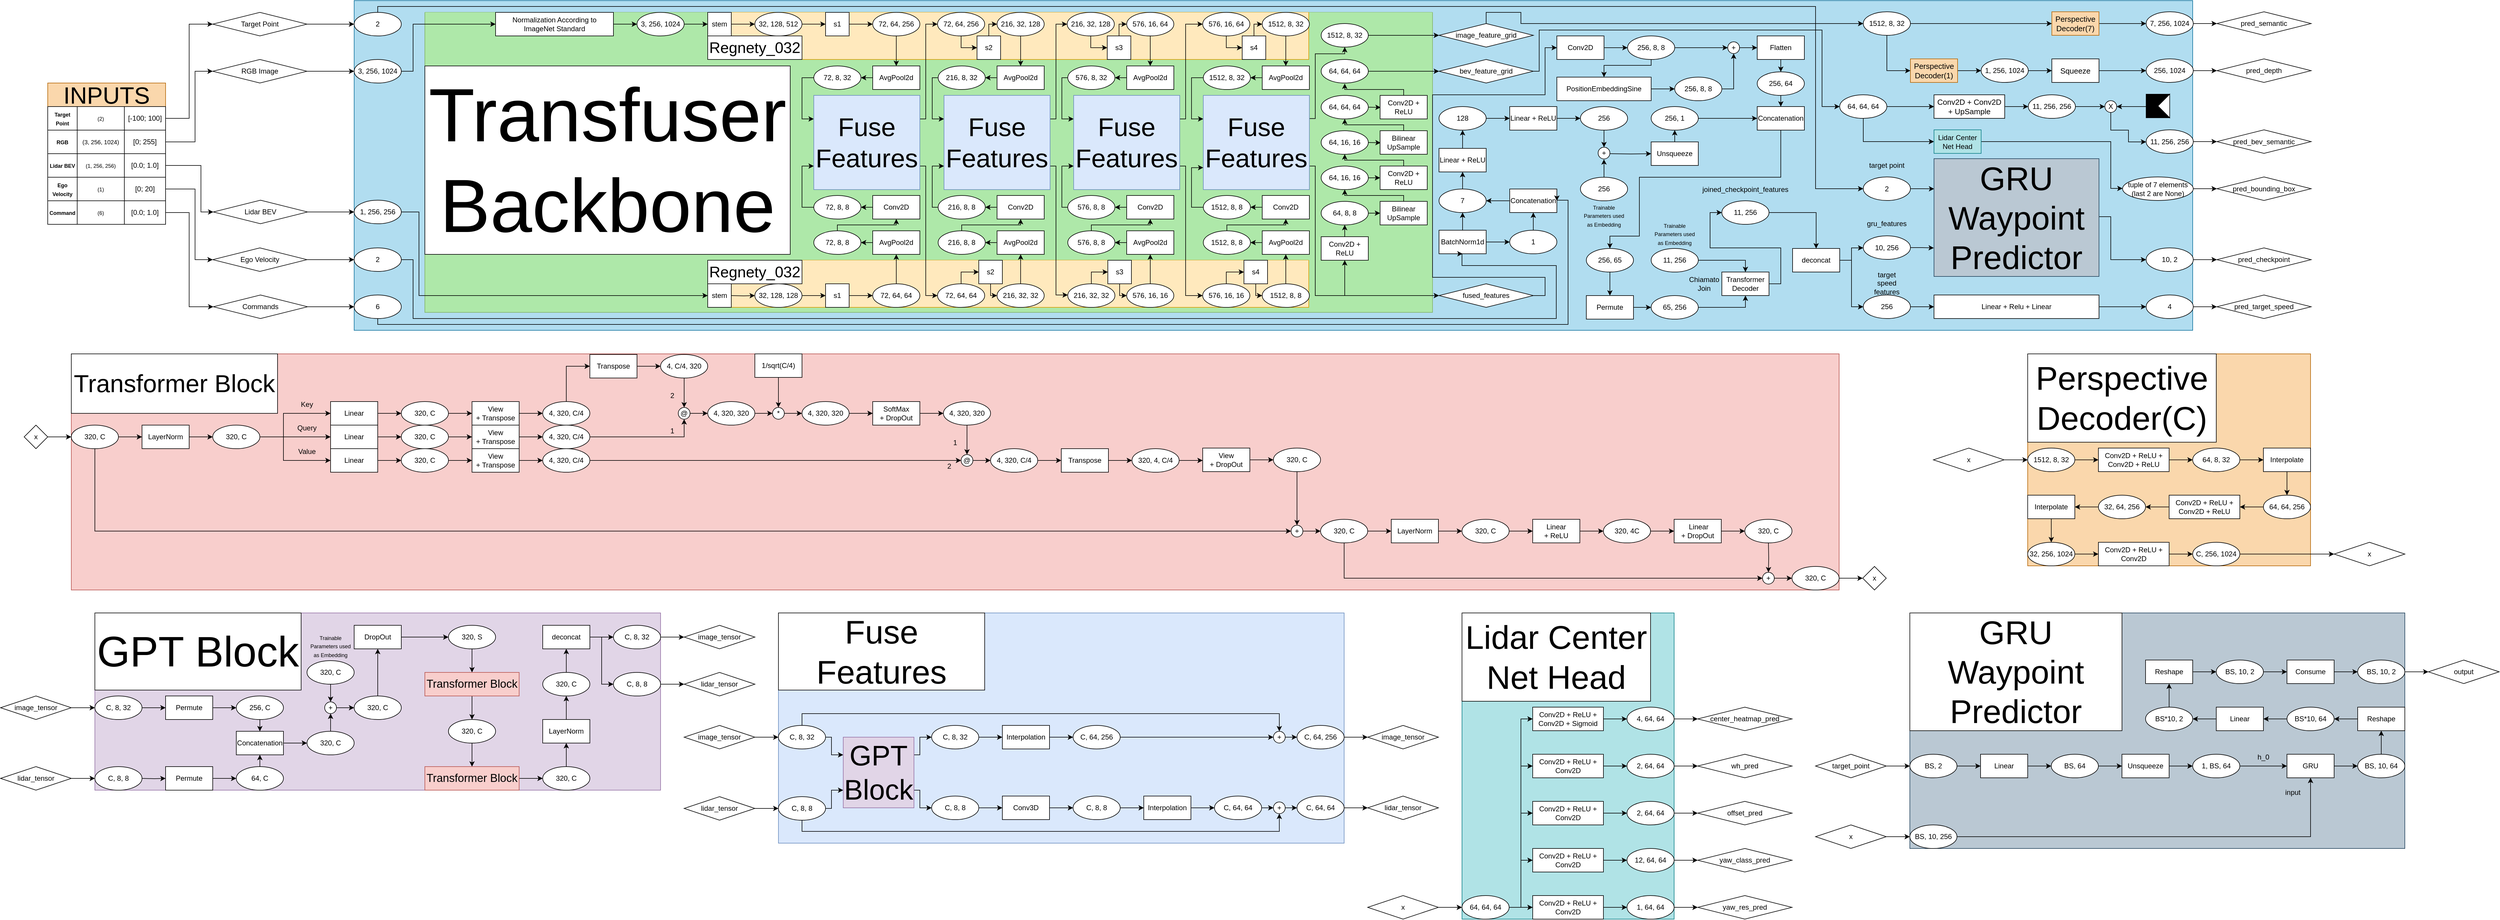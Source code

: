 <mxfile version="23.0.2" type="device">
  <diagram name="Page-1" id="jNASxlDNfpag1tlJ-Jmk">
    <mxGraphModel dx="278" dy="172" grid="1" gridSize="10" guides="1" tooltips="1" connect="1" arrows="1" fold="1" page="1" pageScale="1" pageWidth="850" pageHeight="1100" math="0" shadow="0">
      <root>
        <mxCell id="0" />
        <mxCell id="1" parent="0" />
        <mxCell id="96hoZ8oCKVO_eWpJCxNr-191" value="" style="rounded=0;whiteSpace=wrap;html=1;fillColor=#b1ddf0;strokeColor=#10739e;" vertex="1" parent="1">
          <mxGeometry x="600" y="10" width="3120" height="560" as="geometry" />
        </mxCell>
        <mxCell id="96hoZ8oCKVO_eWpJCxNr-158" value="" style="rounded=0;whiteSpace=wrap;html=1;fillColor=#b0e3e6;strokeColor=#0e8088;" vertex="1" parent="1">
          <mxGeometry x="2480" y="1050" width="360" height="520" as="geometry" />
        </mxCell>
        <mxCell id="96hoZ8oCKVO_eWpJCxNr-81" value="" style="rounded=0;whiteSpace=wrap;html=1;fillColor=#fad7ac;strokeColor=#b46504;" vertex="1" parent="1">
          <mxGeometry x="3440" y="610" width="480" height="360" as="geometry" />
        </mxCell>
        <mxCell id="96hoZ8oCKVO_eWpJCxNr-41" value="" style="rounded=0;whiteSpace=wrap;html=1;fillColor=#bac8d3;strokeColor=#23445d;" vertex="1" parent="1">
          <mxGeometry x="3240" y="1050" width="840" height="400" as="geometry" />
        </mxCell>
        <mxCell id="2liY4hYFD9sfAiHDpbTR-108" value="" style="rounded=0;whiteSpace=wrap;html=1;fillColor=#dae8fc;strokeColor=#6c8ebf;" parent="1" vertex="1">
          <mxGeometry x="1320" y="1050" width="960" height="391" as="geometry" />
        </mxCell>
        <mxCell id="2liY4hYFD9sfAiHDpbTR-61" value="" style="rounded=0;whiteSpace=wrap;html=1;fillColor=#e1d5e7;strokeColor=#9673a6;" parent="1" vertex="1">
          <mxGeometry x="160" y="1050" width="960" height="301" as="geometry" />
        </mxCell>
        <mxCell id="4sLGek1q1qb58loJhgwC-176" value="" style="rounded=0;whiteSpace=wrap;html=1;fillColor=#f8cecc;strokeColor=#b85450;" parent="1" vertex="1">
          <mxGeometry x="120" y="610" width="3000" height="401" as="geometry" />
        </mxCell>
        <mxCell id="0BgRLNmM7_qpY7lo0vDw-79" value="" style="swimlane;startSize=0;fillColor=#d5e8d4;strokeColor=#82b366;fillStyle=solid;swimlaneFillColor=#AEE8A9;container=0;" parent="1" vertex="1">
          <mxGeometry x="720" y="30" width="1710" height="509.5" as="geometry" />
        </mxCell>
        <mxCell id="0BgRLNmM7_qpY7lo0vDw-17" value="3, 256, 1024" style="ellipse;whiteSpace=wrap;html=1;" parent="0BgRLNmM7_qpY7lo0vDw-79" vertex="1">
          <mxGeometry x="360" width="80" height="40" as="geometry" />
        </mxCell>
        <mxCell id="9pMZAyFmox0Pxkku_XLN-24" value="Normalization According to ImageNet Standard" style="rounded=0;whiteSpace=wrap;html=1;" parent="0BgRLNmM7_qpY7lo0vDw-79" vertex="1">
          <mxGeometry x="120" width="200" height="40" as="geometry" />
        </mxCell>
        <mxCell id="0BgRLNmM7_qpY7lo0vDw-18" style="edgeStyle=orthogonalEdgeStyle;rounded=0;orthogonalLoop=1;jettySize=auto;html=1;entryX=0;entryY=0.5;entryDx=0;entryDy=0;" parent="0BgRLNmM7_qpY7lo0vDw-79" source="9pMZAyFmox0Pxkku_XLN-24" target="0BgRLNmM7_qpY7lo0vDw-17" edge="1">
          <mxGeometry relative="1" as="geometry" />
        </mxCell>
        <mxCell id="96hoZ8oCKVO_eWpJCxNr-117" value="1512, 8, 32" style="ellipse;whiteSpace=wrap;html=1;" vertex="1" parent="0BgRLNmM7_qpY7lo0vDw-79">
          <mxGeometry x="1521" y="19" width="80" height="40" as="geometry" />
        </mxCell>
        <mxCell id="96hoZ8oCKVO_eWpJCxNr-118" style="edgeStyle=orthogonalEdgeStyle;rounded=0;orthogonalLoop=1;jettySize=auto;html=1;entryX=0.502;entryY=0.991;entryDx=0;entryDy=0;entryPerimeter=0;" edge="1" parent="0BgRLNmM7_qpY7lo0vDw-79">
          <mxGeometry relative="1" as="geometry">
            <mxPoint x="1501" y="180.408" as="sourcePoint" />
            <mxPoint x="1561.16" y="59.04" as="targetPoint" />
            <Array as="points">
              <mxPoint x="1511" y="180.4" />
              <mxPoint x="1511" y="70.4" />
              <mxPoint x="1561" y="70.4" />
              <mxPoint x="1561" y="59.4" />
            </Array>
          </mxGeometry>
        </mxCell>
        <mxCell id="0BgRLNmM7_qpY7lo0vDw-70" value="" style="swimlane;startSize=0;fillColor=#ffe6cc;strokeColor=#d79b00;fillStyle=solid;swimlaneFillColor=#FFE9BD;" parent="1" vertex="1">
          <mxGeometry x="1200" y="30" width="1020" height="80" as="geometry" />
        </mxCell>
        <mxCell id="0BgRLNmM7_qpY7lo0vDw-28" value="stem" style="rounded=0;whiteSpace=wrap;html=1;" parent="0BgRLNmM7_qpY7lo0vDw-70" vertex="1">
          <mxGeometry width="40" height="40" as="geometry" />
        </mxCell>
        <mxCell id="0BgRLNmM7_qpY7lo0vDw-32" value="32, 128, 512" style="ellipse;whiteSpace=wrap;html=1;" parent="0BgRLNmM7_qpY7lo0vDw-70" vertex="1">
          <mxGeometry x="80" width="80" height="40" as="geometry" />
        </mxCell>
        <mxCell id="0BgRLNmM7_qpY7lo0vDw-33" style="edgeStyle=orthogonalEdgeStyle;rounded=0;orthogonalLoop=1;jettySize=auto;html=1;entryX=0;entryY=0.5;entryDx=0;entryDy=0;" parent="0BgRLNmM7_qpY7lo0vDw-70" source="0BgRLNmM7_qpY7lo0vDw-28" target="0BgRLNmM7_qpY7lo0vDw-32" edge="1">
          <mxGeometry relative="1" as="geometry" />
        </mxCell>
        <mxCell id="0BgRLNmM7_qpY7lo0vDw-34" value="s1" style="rounded=0;whiteSpace=wrap;html=1;" parent="0BgRLNmM7_qpY7lo0vDw-70" vertex="1">
          <mxGeometry x="200" width="40" height="40" as="geometry" />
        </mxCell>
        <mxCell id="0BgRLNmM7_qpY7lo0vDw-35" style="edgeStyle=orthogonalEdgeStyle;rounded=0;orthogonalLoop=1;jettySize=auto;html=1;entryX=0;entryY=0.5;entryDx=0;entryDy=0;" parent="0BgRLNmM7_qpY7lo0vDw-70" source="0BgRLNmM7_qpY7lo0vDw-32" target="0BgRLNmM7_qpY7lo0vDw-34" edge="1">
          <mxGeometry relative="1" as="geometry" />
        </mxCell>
        <mxCell id="0BgRLNmM7_qpY7lo0vDw-36" value="72, 64, 256" style="ellipse;whiteSpace=wrap;html=1;" parent="0BgRLNmM7_qpY7lo0vDw-70" vertex="1">
          <mxGeometry x="280" width="80" height="40" as="geometry" />
        </mxCell>
        <mxCell id="0BgRLNmM7_qpY7lo0vDw-40" style="edgeStyle=orthogonalEdgeStyle;rounded=0;orthogonalLoop=1;jettySize=auto;html=1;" parent="0BgRLNmM7_qpY7lo0vDw-70" source="0BgRLNmM7_qpY7lo0vDw-34" target="0BgRLNmM7_qpY7lo0vDw-36" edge="1">
          <mxGeometry relative="1" as="geometry" />
        </mxCell>
        <mxCell id="0BgRLNmM7_qpY7lo0vDw-37" value="s2" style="rounded=0;whiteSpace=wrap;html=1;" parent="0BgRLNmM7_qpY7lo0vDw-70" vertex="1">
          <mxGeometry x="457" y="40" width="40" height="40" as="geometry" />
        </mxCell>
        <mxCell id="0BgRLNmM7_qpY7lo0vDw-38" value="216, 32, 128" style="ellipse;whiteSpace=wrap;html=1;" parent="0BgRLNmM7_qpY7lo0vDw-70" vertex="1">
          <mxGeometry x="491" width="80" height="40" as="geometry" />
        </mxCell>
        <mxCell id="0BgRLNmM7_qpY7lo0vDw-42" style="edgeStyle=orthogonalEdgeStyle;rounded=0;orthogonalLoop=1;jettySize=auto;html=1;entryX=0;entryY=0.5;entryDx=0;entryDy=0;" parent="0BgRLNmM7_qpY7lo0vDw-70" source="0BgRLNmM7_qpY7lo0vDw-37" target="0BgRLNmM7_qpY7lo0vDw-38" edge="1">
          <mxGeometry relative="1" as="geometry" />
        </mxCell>
        <mxCell id="0BgRLNmM7_qpY7lo0vDw-39" value="s3" style="rounded=0;whiteSpace=wrap;html=1;" parent="0BgRLNmM7_qpY7lo0vDw-70" vertex="1">
          <mxGeometry x="678" y="40" width="40" height="40" as="geometry" />
        </mxCell>
        <mxCell id="0BgRLNmM7_qpY7lo0vDw-44" value="576, 16, 64" style="ellipse;whiteSpace=wrap;html=1;" parent="0BgRLNmM7_qpY7lo0vDw-70" vertex="1">
          <mxGeometry x="711" width="80" height="40" as="geometry" />
        </mxCell>
        <mxCell id="0BgRLNmM7_qpY7lo0vDw-45" style="edgeStyle=orthogonalEdgeStyle;rounded=0;orthogonalLoop=1;jettySize=auto;html=1;entryX=0;entryY=0.5;entryDx=0;entryDy=0;" parent="0BgRLNmM7_qpY7lo0vDw-70" source="0BgRLNmM7_qpY7lo0vDw-39" target="0BgRLNmM7_qpY7lo0vDw-44" edge="1">
          <mxGeometry relative="1" as="geometry" />
        </mxCell>
        <mxCell id="0BgRLNmM7_qpY7lo0vDw-46" value="s4" style="rounded=0;whiteSpace=wrap;html=1;" parent="0BgRLNmM7_qpY7lo0vDw-70" vertex="1">
          <mxGeometry x="907" y="40" width="40" height="40" as="geometry" />
        </mxCell>
        <mxCell id="0BgRLNmM7_qpY7lo0vDw-48" value="1512, 8, 32" style="ellipse;whiteSpace=wrap;html=1;" parent="0BgRLNmM7_qpY7lo0vDw-70" vertex="1">
          <mxGeometry x="941" width="80" height="40" as="geometry" />
        </mxCell>
        <mxCell id="0BgRLNmM7_qpY7lo0vDw-49" style="edgeStyle=orthogonalEdgeStyle;rounded=0;orthogonalLoop=1;jettySize=auto;html=1;entryX=0;entryY=0.5;entryDx=0;entryDy=0;" parent="0BgRLNmM7_qpY7lo0vDw-70" source="0BgRLNmM7_qpY7lo0vDw-46" target="0BgRLNmM7_qpY7lo0vDw-48" edge="1">
          <mxGeometry relative="1" as="geometry" />
        </mxCell>
        <mxCell id="0BgRLNmM7_qpY7lo0vDw-1" value="&lt;font style=&quot;font-size: 26px;&quot;&gt;Regnety_032&lt;/font&gt;" style="rounded=0;whiteSpace=wrap;html=1;" parent="0BgRLNmM7_qpY7lo0vDw-70" vertex="1">
          <mxGeometry y="40" width="160" height="40" as="geometry" />
        </mxCell>
        <mxCell id="96hoZ8oCKVO_eWpJCxNr-178" style="edgeStyle=orthogonalEdgeStyle;rounded=0;orthogonalLoop=1;jettySize=auto;html=1;entryX=0;entryY=0.5;entryDx=0;entryDy=0;" edge="1" parent="0BgRLNmM7_qpY7lo0vDw-70" source="96hoZ8oCKVO_eWpJCxNr-177" target="0BgRLNmM7_qpY7lo0vDw-37">
          <mxGeometry relative="1" as="geometry" />
        </mxCell>
        <mxCell id="96hoZ8oCKVO_eWpJCxNr-177" value="72, 64, 256" style="ellipse;whiteSpace=wrap;html=1;" vertex="1" parent="0BgRLNmM7_qpY7lo0vDw-70">
          <mxGeometry x="390" width="80" height="40" as="geometry" />
        </mxCell>
        <mxCell id="96hoZ8oCKVO_eWpJCxNr-180" style="edgeStyle=orthogonalEdgeStyle;rounded=0;orthogonalLoop=1;jettySize=auto;html=1;entryX=0;entryY=0.5;entryDx=0;entryDy=0;" edge="1" parent="0BgRLNmM7_qpY7lo0vDw-70" source="96hoZ8oCKVO_eWpJCxNr-179" target="0BgRLNmM7_qpY7lo0vDw-39">
          <mxGeometry relative="1" as="geometry" />
        </mxCell>
        <mxCell id="96hoZ8oCKVO_eWpJCxNr-179" value="216, 32, 128" style="ellipse;whiteSpace=wrap;html=1;" vertex="1" parent="0BgRLNmM7_qpY7lo0vDw-70">
          <mxGeometry x="610" width="80" height="40" as="geometry" />
        </mxCell>
        <mxCell id="96hoZ8oCKVO_eWpJCxNr-182" style="edgeStyle=orthogonalEdgeStyle;rounded=0;orthogonalLoop=1;jettySize=auto;html=1;entryX=0;entryY=0.5;entryDx=0;entryDy=0;" edge="1" parent="0BgRLNmM7_qpY7lo0vDw-70" source="96hoZ8oCKVO_eWpJCxNr-181" target="0BgRLNmM7_qpY7lo0vDw-46">
          <mxGeometry relative="1" as="geometry" />
        </mxCell>
        <mxCell id="96hoZ8oCKVO_eWpJCxNr-181" value="576, 16, 64" style="ellipse;whiteSpace=wrap;html=1;" vertex="1" parent="0BgRLNmM7_qpY7lo0vDw-70">
          <mxGeometry x="840" width="80" height="40" as="geometry" />
        </mxCell>
        <mxCell id="9pMZAyFmox0Pxkku_XLN-1" value="&lt;font style=&quot;font-size: 40px;&quot;&gt;INPUTS&lt;/font&gt;" style="rounded=0;whiteSpace=wrap;html=1;fillColor=#fad7ac;strokeColor=#b46504;" parent="1" vertex="1">
          <mxGeometry x="80" y="150" width="200" height="40" as="geometry" />
        </mxCell>
        <mxCell id="9pMZAyFmox0Pxkku_XLN-2" value="" style="shape=table;startSize=0;container=1;collapsible=0;childLayout=tableLayout;fontSize=9;" parent="1" vertex="1">
          <mxGeometry x="80" y="190" width="200" height="200" as="geometry" />
        </mxCell>
        <mxCell id="9pMZAyFmox0Pxkku_XLN-11" value="" style="shape=tableRow;horizontal=0;startSize=0;swimlaneHead=0;swimlaneBody=0;strokeColor=inherit;top=0;left=0;bottom=0;right=0;collapsible=0;dropTarget=0;fillColor=none;points=[[0,0.5],[1,0.5]];portConstraint=eastwest;" parent="9pMZAyFmox0Pxkku_XLN-2" vertex="1">
          <mxGeometry width="200" height="40" as="geometry" />
        </mxCell>
        <mxCell id="9pMZAyFmox0Pxkku_XLN-12" value="&lt;font style=&quot;font-size: 9px;&quot;&gt;Target Point&lt;/font&gt;" style="shape=partialRectangle;html=1;whiteSpace=wrap;connectable=0;strokeColor=inherit;overflow=hidden;fillColor=none;top=0;left=0;bottom=0;right=0;pointerEvents=1;fontStyle=1" parent="9pMZAyFmox0Pxkku_XLN-11" vertex="1">
          <mxGeometry width="50" height="40" as="geometry">
            <mxRectangle width="50" height="40" as="alternateBounds" />
          </mxGeometry>
        </mxCell>
        <mxCell id="9pMZAyFmox0Pxkku_XLN-13" value="&lt;font style=&quot;font-size: 9px;&quot;&gt;(2)&lt;/font&gt;" style="shape=partialRectangle;html=1;whiteSpace=wrap;connectable=0;strokeColor=inherit;overflow=hidden;fillColor=none;top=0;left=0;bottom=0;right=0;pointerEvents=1;" parent="9pMZAyFmox0Pxkku_XLN-11" vertex="1">
          <mxGeometry x="50" width="80" height="40" as="geometry">
            <mxRectangle width="80" height="40" as="alternateBounds" />
          </mxGeometry>
        </mxCell>
        <mxCell id="9pMZAyFmox0Pxkku_XLN-14" value="[-100; 100]" style="shape=partialRectangle;html=1;whiteSpace=wrap;connectable=0;strokeColor=inherit;overflow=hidden;fillColor=none;top=0;left=0;bottom=0;right=0;pointerEvents=1;" parent="9pMZAyFmox0Pxkku_XLN-11" vertex="1">
          <mxGeometry x="130" width="70" height="40" as="geometry">
            <mxRectangle width="70" height="40" as="alternateBounds" />
          </mxGeometry>
        </mxCell>
        <mxCell id="9pMZAyFmox0Pxkku_XLN-3" value="" style="shape=tableRow;horizontal=0;startSize=0;swimlaneHead=0;swimlaneBody=0;strokeColor=inherit;top=0;left=0;bottom=0;right=0;collapsible=0;dropTarget=0;fillColor=none;points=[[0,0.5],[1,0.5]];portConstraint=eastwest;" parent="9pMZAyFmox0Pxkku_XLN-2" vertex="1">
          <mxGeometry y="40" width="200" height="40" as="geometry" />
        </mxCell>
        <mxCell id="9pMZAyFmox0Pxkku_XLN-4" value="&lt;font style=&quot;font-size: 9px;&quot;&gt;&lt;b&gt;RGB&lt;/b&gt;&lt;/font&gt;" style="shape=partialRectangle;html=1;whiteSpace=wrap;connectable=0;strokeColor=inherit;overflow=hidden;fillColor=none;top=0;left=0;bottom=0;right=0;pointerEvents=1;" parent="9pMZAyFmox0Pxkku_XLN-3" vertex="1">
          <mxGeometry width="50" height="40" as="geometry">
            <mxRectangle width="50" height="40" as="alternateBounds" />
          </mxGeometry>
        </mxCell>
        <mxCell id="9pMZAyFmox0Pxkku_XLN-5" value="&lt;font size=&quot;1&quot;&gt;(3, 256, 1024)&lt;/font&gt;" style="shape=partialRectangle;html=1;whiteSpace=wrap;connectable=0;strokeColor=inherit;overflow=hidden;fillColor=none;top=0;left=0;bottom=0;right=0;pointerEvents=1;" parent="9pMZAyFmox0Pxkku_XLN-3" vertex="1">
          <mxGeometry x="50" width="80" height="40" as="geometry">
            <mxRectangle width="80" height="40" as="alternateBounds" />
          </mxGeometry>
        </mxCell>
        <mxCell id="9pMZAyFmox0Pxkku_XLN-6" value="&lt;font style=&quot;font-size: 12px;&quot;&gt;[0; 255]&lt;/font&gt;" style="shape=partialRectangle;html=1;whiteSpace=wrap;connectable=0;strokeColor=inherit;overflow=hidden;fillColor=none;top=0;left=0;bottom=0;right=0;pointerEvents=1;" parent="9pMZAyFmox0Pxkku_XLN-3" vertex="1">
          <mxGeometry x="130" width="70" height="40" as="geometry">
            <mxRectangle width="70" height="40" as="alternateBounds" />
          </mxGeometry>
        </mxCell>
        <mxCell id="9pMZAyFmox0Pxkku_XLN-7" value="" style="shape=tableRow;horizontal=0;startSize=0;swimlaneHead=0;swimlaneBody=0;strokeColor=inherit;top=0;left=0;bottom=0;right=0;collapsible=0;dropTarget=0;fillColor=none;points=[[0,0.5],[1,0.5]];portConstraint=eastwest;" parent="9pMZAyFmox0Pxkku_XLN-2" vertex="1">
          <mxGeometry y="80" width="200" height="40" as="geometry" />
        </mxCell>
        <mxCell id="9pMZAyFmox0Pxkku_XLN-8" value="&lt;font style=&quot;font-size: 9px;&quot;&gt;Lidar BEV&lt;/font&gt;" style="shape=partialRectangle;html=1;whiteSpace=wrap;connectable=0;strokeColor=inherit;overflow=hidden;fillColor=none;top=0;left=0;bottom=0;right=0;pointerEvents=1;fontStyle=1" parent="9pMZAyFmox0Pxkku_XLN-7" vertex="1">
          <mxGeometry width="50" height="40" as="geometry">
            <mxRectangle width="50" height="40" as="alternateBounds" />
          </mxGeometry>
        </mxCell>
        <mxCell id="9pMZAyFmox0Pxkku_XLN-9" value="&lt;font style=&quot;font-size: 9px;&quot;&gt;(1, 256, 256)&lt;/font&gt;" style="shape=partialRectangle;html=1;whiteSpace=wrap;connectable=0;strokeColor=inherit;overflow=hidden;fillColor=none;top=0;left=0;bottom=0;right=0;pointerEvents=1;" parent="9pMZAyFmox0Pxkku_XLN-7" vertex="1">
          <mxGeometry x="50" width="80" height="40" as="geometry">
            <mxRectangle width="80" height="40" as="alternateBounds" />
          </mxGeometry>
        </mxCell>
        <mxCell id="9pMZAyFmox0Pxkku_XLN-10" value="[0.0; 1.0]" style="shape=partialRectangle;html=1;whiteSpace=wrap;connectable=0;strokeColor=inherit;overflow=hidden;fillColor=none;top=0;left=0;bottom=0;right=0;pointerEvents=1;" parent="9pMZAyFmox0Pxkku_XLN-7" vertex="1">
          <mxGeometry x="130" width="70" height="40" as="geometry">
            <mxRectangle width="70" height="40" as="alternateBounds" />
          </mxGeometry>
        </mxCell>
        <mxCell id="9pMZAyFmox0Pxkku_XLN-15" value="" style="shape=tableRow;horizontal=0;startSize=0;swimlaneHead=0;swimlaneBody=0;strokeColor=inherit;top=0;left=0;bottom=0;right=0;collapsible=0;dropTarget=0;fillColor=none;points=[[0,0.5],[1,0.5]];portConstraint=eastwest;" parent="9pMZAyFmox0Pxkku_XLN-2" vertex="1">
          <mxGeometry y="120" width="200" height="40" as="geometry" />
        </mxCell>
        <mxCell id="9pMZAyFmox0Pxkku_XLN-16" value="&lt;font style=&quot;font-size: 9px;&quot;&gt;Ego Velocity&lt;/font&gt;" style="shape=partialRectangle;html=1;whiteSpace=wrap;connectable=0;strokeColor=inherit;overflow=hidden;fillColor=none;top=0;left=0;bottom=0;right=0;pointerEvents=1;fontStyle=1" parent="9pMZAyFmox0Pxkku_XLN-15" vertex="1">
          <mxGeometry width="50" height="40" as="geometry">
            <mxRectangle width="50" height="40" as="alternateBounds" />
          </mxGeometry>
        </mxCell>
        <mxCell id="9pMZAyFmox0Pxkku_XLN-17" value="&lt;font style=&quot;font-size: 9px;&quot;&gt;(1)&lt;/font&gt;" style="shape=partialRectangle;html=1;whiteSpace=wrap;connectable=0;strokeColor=inherit;overflow=hidden;fillColor=none;top=0;left=0;bottom=0;right=0;pointerEvents=1;" parent="9pMZAyFmox0Pxkku_XLN-15" vertex="1">
          <mxGeometry x="50" width="80" height="40" as="geometry">
            <mxRectangle width="80" height="40" as="alternateBounds" />
          </mxGeometry>
        </mxCell>
        <mxCell id="9pMZAyFmox0Pxkku_XLN-18" value="[0; 20]" style="shape=partialRectangle;html=1;whiteSpace=wrap;connectable=0;strokeColor=inherit;overflow=hidden;fillColor=none;top=0;left=0;bottom=0;right=0;pointerEvents=1;" parent="9pMZAyFmox0Pxkku_XLN-15" vertex="1">
          <mxGeometry x="130" width="70" height="40" as="geometry">
            <mxRectangle width="70" height="40" as="alternateBounds" />
          </mxGeometry>
        </mxCell>
        <mxCell id="9pMZAyFmox0Pxkku_XLN-19" value="" style="shape=tableRow;horizontal=0;startSize=0;swimlaneHead=0;swimlaneBody=0;strokeColor=inherit;top=0;left=0;bottom=0;right=0;collapsible=0;dropTarget=0;fillColor=none;points=[[0,0.5],[1,0.5]];portConstraint=eastwest;" parent="9pMZAyFmox0Pxkku_XLN-2" vertex="1">
          <mxGeometry y="160" width="200" height="40" as="geometry" />
        </mxCell>
        <mxCell id="9pMZAyFmox0Pxkku_XLN-20" value="&lt;font style=&quot;font-size: 9px;&quot;&gt;Command&lt;/font&gt;" style="shape=partialRectangle;html=1;whiteSpace=wrap;connectable=0;strokeColor=inherit;overflow=hidden;fillColor=none;top=0;left=0;bottom=0;right=0;pointerEvents=1;fontStyle=1" parent="9pMZAyFmox0Pxkku_XLN-19" vertex="1">
          <mxGeometry width="50" height="40" as="geometry">
            <mxRectangle width="50" height="40" as="alternateBounds" />
          </mxGeometry>
        </mxCell>
        <mxCell id="9pMZAyFmox0Pxkku_XLN-21" value="&lt;font style=&quot;font-size: 9px;&quot;&gt;(6)&lt;/font&gt;" style="shape=partialRectangle;html=1;whiteSpace=wrap;connectable=0;strokeColor=inherit;overflow=hidden;fillColor=none;top=0;left=0;bottom=0;right=0;pointerEvents=1;" parent="9pMZAyFmox0Pxkku_XLN-19" vertex="1">
          <mxGeometry x="50" width="80" height="40" as="geometry">
            <mxRectangle width="80" height="40" as="alternateBounds" />
          </mxGeometry>
        </mxCell>
        <mxCell id="9pMZAyFmox0Pxkku_XLN-22" value="[0.0; 1.0]" style="shape=partialRectangle;html=1;whiteSpace=wrap;connectable=0;strokeColor=inherit;overflow=hidden;fillColor=none;top=0;left=0;bottom=0;right=0;pointerEvents=1;" parent="9pMZAyFmox0Pxkku_XLN-19" vertex="1">
          <mxGeometry x="130" width="70" height="40" as="geometry">
            <mxRectangle width="70" height="40" as="alternateBounds" />
          </mxGeometry>
        </mxCell>
        <mxCell id="0BgRLNmM7_qpY7lo0vDw-30" style="edgeStyle=orthogonalEdgeStyle;rounded=0;orthogonalLoop=1;jettySize=auto;html=1;entryX=0;entryY=0.5;entryDx=0;entryDy=0;" parent="1" source="0BgRLNmM7_qpY7lo0vDw-17" target="0BgRLNmM7_qpY7lo0vDw-28" edge="1">
          <mxGeometry relative="1" as="geometry" />
        </mxCell>
        <mxCell id="4sLGek1q1qb58loJhgwC-25" style="edgeStyle=orthogonalEdgeStyle;rounded=0;orthogonalLoop=1;jettySize=auto;html=1;entryX=0.5;entryY=0;entryDx=0;entryDy=0;" parent="1" source="0BgRLNmM7_qpY7lo0vDw-36" target="4sLGek1q1qb58loJhgwC-24" edge="1">
          <mxGeometry relative="1" as="geometry" />
        </mxCell>
        <mxCell id="4sLGek1q1qb58loJhgwC-48" style="edgeStyle=orthogonalEdgeStyle;rounded=0;orthogonalLoop=1;jettySize=auto;html=1;entryX=0.5;entryY=0;entryDx=0;entryDy=0;" parent="1" source="0BgRLNmM7_qpY7lo0vDw-38" target="4sLGek1q1qb58loJhgwC-40" edge="1">
          <mxGeometry relative="1" as="geometry" />
        </mxCell>
        <mxCell id="4sLGek1q1qb58loJhgwC-49" style="edgeStyle=orthogonalEdgeStyle;rounded=0;orthogonalLoop=1;jettySize=auto;html=1;entryX=0.5;entryY=0;entryDx=0;entryDy=0;" parent="1" source="0BgRLNmM7_qpY7lo0vDw-44" target="4sLGek1q1qb58loJhgwC-42" edge="1">
          <mxGeometry relative="1" as="geometry" />
        </mxCell>
        <mxCell id="0BgRLNmM7_qpY7lo0vDw-98" style="edgeStyle=orthogonalEdgeStyle;rounded=0;orthogonalLoop=1;jettySize=auto;html=1;exitX=0.5;exitY=0;exitDx=0;exitDy=0;entryX=0;entryY=0.5;entryDx=0;entryDy=0;" parent="1" source="96hoZ8oCKVO_eWpJCxNr-119" target="96hoZ8oCKVO_eWpJCxNr-116" edge="1">
          <mxGeometry relative="1" as="geometry">
            <mxPoint x="2341" y="50" as="targetPoint" />
            <Array as="points">
              <mxPoint x="2521" y="30" />
              <mxPoint x="2580" y="30" />
              <mxPoint x="2580" y="49" />
            </Array>
          </mxGeometry>
        </mxCell>
        <mxCell id="4sLGek1q1qb58loJhgwC-50" style="edgeStyle=orthogonalEdgeStyle;rounded=0;orthogonalLoop=1;jettySize=auto;html=1;entryX=0.5;entryY=0;entryDx=0;entryDy=0;" parent="1" source="0BgRLNmM7_qpY7lo0vDw-48" target="4sLGek1q1qb58loJhgwC-45" edge="1">
          <mxGeometry relative="1" as="geometry" />
        </mxCell>
        <mxCell id="0BgRLNmM7_qpY7lo0vDw-101" value="Conv2D" style="rounded=0;whiteSpace=wrap;html=1;" parent="1" vertex="1">
          <mxGeometry x="2641" y="70" width="80" height="40" as="geometry" />
        </mxCell>
        <mxCell id="0BgRLNmM7_qpY7lo0vDw-102" style="edgeStyle=orthogonalEdgeStyle;rounded=0;orthogonalLoop=1;jettySize=auto;html=1;entryX=0;entryY=0.5;entryDx=0;entryDy=0;exitX=1;exitY=0.5;exitDx=0;exitDy=0;" parent="1" source="4sLGek1q1qb58loJhgwC-202" target="0BgRLNmM7_qpY7lo0vDw-101" edge="1">
          <mxGeometry relative="1" as="geometry">
            <mxPoint x="2601" y="481" as="sourcePoint" />
            <Array as="points">
              <mxPoint x="2621" y="511" />
              <mxPoint x="2621" y="480" />
              <mxPoint x="2430" y="480" />
              <mxPoint x="2430" y="170" />
              <mxPoint x="2621" y="170" />
              <mxPoint x="2621" y="90" />
            </Array>
          </mxGeometry>
        </mxCell>
        <mxCell id="0BgRLNmM7_qpY7lo0vDw-110" style="edgeStyle=orthogonalEdgeStyle;rounded=0;orthogonalLoop=1;jettySize=auto;html=1;entryX=0;entryY=0.5;entryDx=0;entryDy=0;" parent="1" source="0BgRLNmM7_qpY7lo0vDw-103" target="0BgRLNmM7_qpY7lo0vDw-108" edge="1">
          <mxGeometry relative="1" as="geometry">
            <Array as="points">
              <mxPoint x="2851" y="90" />
              <mxPoint x="2851" y="90" />
            </Array>
          </mxGeometry>
        </mxCell>
        <mxCell id="0BgRLNmM7_qpY7lo0vDw-150" style="edgeStyle=orthogonalEdgeStyle;rounded=0;orthogonalLoop=1;jettySize=auto;html=1;exitX=0.5;exitY=1;exitDx=0;exitDy=0;entryX=0.5;entryY=0;entryDx=0;entryDy=0;" parent="1" source="0BgRLNmM7_qpY7lo0vDw-103" target="0BgRLNmM7_qpY7lo0vDw-105" edge="1">
          <mxGeometry relative="1" as="geometry">
            <Array as="points">
              <mxPoint x="2801" y="120" />
              <mxPoint x="2721" y="120" />
            </Array>
          </mxGeometry>
        </mxCell>
        <mxCell id="0BgRLNmM7_qpY7lo0vDw-103" value="256, 8, 8" style="ellipse;whiteSpace=wrap;html=1;" parent="1" vertex="1">
          <mxGeometry x="2761" y="70" width="80" height="40" as="geometry" />
        </mxCell>
        <mxCell id="0BgRLNmM7_qpY7lo0vDw-104" style="edgeStyle=orthogonalEdgeStyle;rounded=0;orthogonalLoop=1;jettySize=auto;html=1;entryX=0;entryY=0.5;entryDx=0;entryDy=0;" parent="1" source="0BgRLNmM7_qpY7lo0vDw-101" target="0BgRLNmM7_qpY7lo0vDw-103" edge="1">
          <mxGeometry relative="1" as="geometry" />
        </mxCell>
        <mxCell id="0BgRLNmM7_qpY7lo0vDw-107" style="edgeStyle=orthogonalEdgeStyle;rounded=0;orthogonalLoop=1;jettySize=auto;html=1;" parent="1" source="0BgRLNmM7_qpY7lo0vDw-105" target="0BgRLNmM7_qpY7lo0vDw-106" edge="1">
          <mxGeometry relative="1" as="geometry" />
        </mxCell>
        <mxCell id="0BgRLNmM7_qpY7lo0vDw-105" value="PositionEmbeddingSine" style="rounded=0;whiteSpace=wrap;html=1;" parent="1" vertex="1">
          <mxGeometry x="2641" y="140" width="160" height="40" as="geometry" />
        </mxCell>
        <mxCell id="0BgRLNmM7_qpY7lo0vDw-109" style="edgeStyle=orthogonalEdgeStyle;rounded=0;orthogonalLoop=1;jettySize=auto;html=1;entryX=0.5;entryY=1;entryDx=0;entryDy=0;" parent="1" source="0BgRLNmM7_qpY7lo0vDw-106" target="0BgRLNmM7_qpY7lo0vDw-108" edge="1">
          <mxGeometry relative="1" as="geometry" />
        </mxCell>
        <mxCell id="0BgRLNmM7_qpY7lo0vDw-106" value="256, 8, 8" style="ellipse;whiteSpace=wrap;html=1;" parent="1" vertex="1">
          <mxGeometry x="2841" y="140" width="80" height="40" as="geometry" />
        </mxCell>
        <mxCell id="2liY4hYFD9sfAiHDpbTR-4" value="" style="edgeStyle=orthogonalEdgeStyle;rounded=0;orthogonalLoop=1;jettySize=auto;html=1;" parent="1" source="0BgRLNmM7_qpY7lo0vDw-108" target="0BgRLNmM7_qpY7lo0vDw-112" edge="1">
          <mxGeometry relative="1" as="geometry" />
        </mxCell>
        <mxCell id="0BgRLNmM7_qpY7lo0vDw-108" value="+" style="ellipse;whiteSpace=wrap;html=1;aspect=fixed;" parent="1" vertex="1">
          <mxGeometry x="2931" y="80" width="20" height="20" as="geometry" />
        </mxCell>
        <mxCell id="0BgRLNmM7_qpY7lo0vDw-114" style="edgeStyle=orthogonalEdgeStyle;rounded=0;orthogonalLoop=1;jettySize=auto;html=1;entryX=0.5;entryY=0;entryDx=0;entryDy=0;" parent="1" source="0BgRLNmM7_qpY7lo0vDw-112" target="0BgRLNmM7_qpY7lo0vDw-113" edge="1">
          <mxGeometry relative="1" as="geometry" />
        </mxCell>
        <mxCell id="0BgRLNmM7_qpY7lo0vDw-112" value="Flatten" style="rounded=0;whiteSpace=wrap;html=1;" parent="1" vertex="1">
          <mxGeometry x="2981" y="70" width="80" height="40" as="geometry" />
        </mxCell>
        <mxCell id="0BgRLNmM7_qpY7lo0vDw-147" style="edgeStyle=orthogonalEdgeStyle;rounded=0;orthogonalLoop=1;jettySize=auto;html=1;entryX=0.5;entryY=0;entryDx=0;entryDy=0;" parent="1" source="0BgRLNmM7_qpY7lo0vDw-113" target="0BgRLNmM7_qpY7lo0vDw-145" edge="1">
          <mxGeometry relative="1" as="geometry" />
        </mxCell>
        <mxCell id="0BgRLNmM7_qpY7lo0vDw-113" value="256, 64" style="ellipse;whiteSpace=wrap;html=1;" parent="1" vertex="1">
          <mxGeometry x="2981" y="131" width="80" height="40" as="geometry" />
        </mxCell>
        <mxCell id="0BgRLNmM7_qpY7lo0vDw-118" style="edgeStyle=orthogonalEdgeStyle;rounded=0;orthogonalLoop=1;jettySize=auto;html=1;" parent="1" source="0BgRLNmM7_qpY7lo0vDw-115" target="0BgRLNmM7_qpY7lo0vDw-117" edge="1">
          <mxGeometry relative="1" as="geometry" />
        </mxCell>
        <mxCell id="2liY4hYFD9sfAiHDpbTR-5" value="" style="edgeStyle=orthogonalEdgeStyle;rounded=0;orthogonalLoop=1;jettySize=auto;html=1;" parent="1" source="0BgRLNmM7_qpY7lo0vDw-115" target="0BgRLNmM7_qpY7lo0vDw-122" edge="1">
          <mxGeometry relative="1" as="geometry" />
        </mxCell>
        <mxCell id="0BgRLNmM7_qpY7lo0vDw-115" value="BatchNorm1d" style="rounded=0;whiteSpace=wrap;html=1;" parent="1" vertex="1">
          <mxGeometry x="2441" y="400" width="80" height="40" as="geometry" />
        </mxCell>
        <mxCell id="0BgRLNmM7_qpY7lo0vDw-116" style="edgeStyle=orthogonalEdgeStyle;rounded=0;orthogonalLoop=1;jettySize=auto;html=1;entryX=0.5;entryY=1;entryDx=0;entryDy=0;exitX=1;exitY=0.5;exitDx=0;exitDy=0;" parent="1" source="96hoZ8oCKVO_eWpJCxNr-209" target="0BgRLNmM7_qpY7lo0vDw-115" edge="1">
          <mxGeometry relative="1" as="geometry">
            <Array as="points">
              <mxPoint x="700" y="450" />
              <mxPoint x="700" y="550" />
              <mxPoint x="2640" y="550" />
              <mxPoint x="2640" y="460" />
              <mxPoint x="2480" y="460" />
              <mxPoint x="2480" y="440" />
            </Array>
          </mxGeometry>
        </mxCell>
        <mxCell id="0BgRLNmM7_qpY7lo0vDw-120" style="edgeStyle=orthogonalEdgeStyle;rounded=0;orthogonalLoop=1;jettySize=auto;html=1;entryX=0.5;entryY=1;entryDx=0;entryDy=0;" parent="1" source="0BgRLNmM7_qpY7lo0vDw-117" target="0BgRLNmM7_qpY7lo0vDw-119" edge="1">
          <mxGeometry relative="1" as="geometry">
            <Array as="points">
              <mxPoint x="2601" y="370" />
              <mxPoint x="2601" y="370" />
            </Array>
          </mxGeometry>
        </mxCell>
        <mxCell id="0BgRLNmM7_qpY7lo0vDw-117" value="1" style="ellipse;whiteSpace=wrap;html=1;" parent="1" vertex="1">
          <mxGeometry x="2561" y="400" width="80" height="40" as="geometry" />
        </mxCell>
        <mxCell id="0BgRLNmM7_qpY7lo0vDw-123" style="edgeStyle=orthogonalEdgeStyle;rounded=0;orthogonalLoop=1;jettySize=auto;html=1;" parent="1" source="0BgRLNmM7_qpY7lo0vDw-119" target="0BgRLNmM7_qpY7lo0vDw-122" edge="1">
          <mxGeometry relative="1" as="geometry">
            <Array as="points">
              <mxPoint x="2551" y="350" />
              <mxPoint x="2551" y="350" />
            </Array>
          </mxGeometry>
        </mxCell>
        <mxCell id="0BgRLNmM7_qpY7lo0vDw-119" value="Concatenation" style="rounded=0;whiteSpace=wrap;html=1;" parent="1" vertex="1">
          <mxGeometry x="2561" y="330" width="80" height="40" as="geometry" />
        </mxCell>
        <mxCell id="0BgRLNmM7_qpY7lo0vDw-121" style="edgeStyle=orthogonalEdgeStyle;rounded=0;orthogonalLoop=1;jettySize=auto;html=1;entryX=1;entryY=0.5;entryDx=0;entryDy=0;exitX=0.5;exitY=1;exitDx=0;exitDy=0;" parent="1" source="96hoZ8oCKVO_eWpJCxNr-211" target="0BgRLNmM7_qpY7lo0vDw-119" edge="1">
          <mxGeometry relative="1" as="geometry">
            <mxPoint x="2670" y="360" as="targetPoint" />
            <Array as="points">
              <mxPoint x="640" y="560" />
              <mxPoint x="2660" y="560" />
              <mxPoint x="2660" y="349" />
              <mxPoint x="2641" y="349" />
            </Array>
          </mxGeometry>
        </mxCell>
        <mxCell id="0BgRLNmM7_qpY7lo0vDw-126" style="edgeStyle=orthogonalEdgeStyle;rounded=0;orthogonalLoop=1;jettySize=auto;html=1;entryX=0.5;entryY=1;entryDx=0;entryDy=0;" parent="1" source="0BgRLNmM7_qpY7lo0vDw-122" target="0BgRLNmM7_qpY7lo0vDw-125" edge="1">
          <mxGeometry relative="1" as="geometry">
            <Array as="points">
              <mxPoint x="2481" y="310" />
              <mxPoint x="2481" y="310" />
            </Array>
          </mxGeometry>
        </mxCell>
        <mxCell id="0BgRLNmM7_qpY7lo0vDw-122" value="7" style="ellipse;whiteSpace=wrap;html=1;" parent="1" vertex="1">
          <mxGeometry x="2441" y="330" width="80" height="40" as="geometry" />
        </mxCell>
        <mxCell id="0BgRLNmM7_qpY7lo0vDw-128" style="edgeStyle=orthogonalEdgeStyle;rounded=0;orthogonalLoop=1;jettySize=auto;html=1;entryX=0.5;entryY=1;entryDx=0;entryDy=0;" parent="1" source="0BgRLNmM7_qpY7lo0vDw-125" target="0BgRLNmM7_qpY7lo0vDw-127" edge="1">
          <mxGeometry relative="1" as="geometry">
            <Array as="points" />
          </mxGeometry>
        </mxCell>
        <mxCell id="0BgRLNmM7_qpY7lo0vDw-125" value="Linear + ReLU" style="rounded=0;whiteSpace=wrap;html=1;" parent="1" vertex="1">
          <mxGeometry x="2441" y="261" width="80" height="40" as="geometry" />
        </mxCell>
        <mxCell id="0BgRLNmM7_qpY7lo0vDw-130" style="edgeStyle=orthogonalEdgeStyle;rounded=0;orthogonalLoop=1;jettySize=auto;html=1;entryX=0;entryY=0.5;entryDx=0;entryDy=0;" parent="1" source="0BgRLNmM7_qpY7lo0vDw-127" target="0BgRLNmM7_qpY7lo0vDw-129" edge="1">
          <mxGeometry relative="1" as="geometry" />
        </mxCell>
        <mxCell id="0BgRLNmM7_qpY7lo0vDw-127" value="128" style="ellipse;whiteSpace=wrap;html=1;" parent="1" vertex="1">
          <mxGeometry x="2441" y="190" width="80" height="40" as="geometry" />
        </mxCell>
        <mxCell id="0BgRLNmM7_qpY7lo0vDw-132" style="edgeStyle=orthogonalEdgeStyle;rounded=0;orthogonalLoop=1;jettySize=auto;html=1;entryX=0;entryY=0.5;entryDx=0;entryDy=0;" parent="1" source="0BgRLNmM7_qpY7lo0vDw-129" target="0BgRLNmM7_qpY7lo0vDw-131" edge="1">
          <mxGeometry relative="1" as="geometry" />
        </mxCell>
        <mxCell id="0BgRLNmM7_qpY7lo0vDw-129" value="Linear + ReLU" style="rounded=0;whiteSpace=wrap;html=1;" parent="1" vertex="1">
          <mxGeometry x="2561" y="190" width="80" height="40" as="geometry" />
        </mxCell>
        <mxCell id="0BgRLNmM7_qpY7lo0vDw-138" style="edgeStyle=orthogonalEdgeStyle;rounded=0;orthogonalLoop=1;jettySize=auto;html=1;entryX=0.5;entryY=0;entryDx=0;entryDy=0;" parent="1" source="0BgRLNmM7_qpY7lo0vDw-131" target="0BgRLNmM7_qpY7lo0vDw-135" edge="1">
          <mxGeometry relative="1" as="geometry" />
        </mxCell>
        <mxCell id="0BgRLNmM7_qpY7lo0vDw-131" value="256" style="ellipse;whiteSpace=wrap;html=1;" parent="1" vertex="1">
          <mxGeometry x="2681" y="190" width="80" height="40" as="geometry" />
        </mxCell>
        <mxCell id="0BgRLNmM7_qpY7lo0vDw-134" value="256" style="ellipse;whiteSpace=wrap;html=1;" parent="1" vertex="1">
          <mxGeometry x="2681" y="310" width="80" height="40" as="geometry" />
        </mxCell>
        <mxCell id="0BgRLNmM7_qpY7lo0vDw-142" style="edgeStyle=orthogonalEdgeStyle;rounded=0;orthogonalLoop=1;jettySize=auto;html=1;entryX=0;entryY=0.5;entryDx=0;entryDy=0;" parent="1" target="0BgRLNmM7_qpY7lo0vDw-141" edge="1">
          <mxGeometry relative="1" as="geometry">
            <mxPoint x="2731" y="270" as="sourcePoint" />
            <mxPoint x="2761" y="270" as="targetPoint" />
          </mxGeometry>
        </mxCell>
        <mxCell id="0BgRLNmM7_qpY7lo0vDw-135" value="+" style="ellipse;whiteSpace=wrap;html=1;aspect=fixed;" parent="1" vertex="1">
          <mxGeometry x="2711" y="259" width="20" height="20" as="geometry" />
        </mxCell>
        <mxCell id="0BgRLNmM7_qpY7lo0vDw-137" style="edgeStyle=orthogonalEdgeStyle;rounded=0;orthogonalLoop=1;jettySize=auto;html=1;entryX=0.494;entryY=1.029;entryDx=0;entryDy=0;entryPerimeter=0;" parent="1" source="0BgRLNmM7_qpY7lo0vDw-134" target="0BgRLNmM7_qpY7lo0vDw-135" edge="1">
          <mxGeometry relative="1" as="geometry" />
        </mxCell>
        <mxCell id="0BgRLNmM7_qpY7lo0vDw-139" value="&lt;font style=&quot;font-size: 9px;&quot;&gt;Trainable Parameters used as Embedding&lt;/font&gt;" style="text;html=1;strokeColor=none;fillColor=none;align=center;verticalAlign=middle;whiteSpace=wrap;rounded=0;" parent="1" vertex="1">
          <mxGeometry x="2681" y="350" width="80" height="50" as="geometry" />
        </mxCell>
        <mxCell id="2liY4hYFD9sfAiHDpbTR-6" style="edgeStyle=orthogonalEdgeStyle;rounded=0;orthogonalLoop=1;jettySize=auto;html=1;entryX=0.5;entryY=1;entryDx=0;entryDy=0;" parent="1" source="0BgRLNmM7_qpY7lo0vDw-141" target="0BgRLNmM7_qpY7lo0vDw-143" edge="1">
          <mxGeometry relative="1" as="geometry">
            <Array as="points">
              <mxPoint x="2841" y="230" />
              <mxPoint x="2841" y="230" />
            </Array>
          </mxGeometry>
        </mxCell>
        <mxCell id="0BgRLNmM7_qpY7lo0vDw-141" value="Unsqueeze" style="rounded=0;whiteSpace=wrap;html=1;" parent="1" vertex="1">
          <mxGeometry x="2801" y="250" width="80" height="40" as="geometry" />
        </mxCell>
        <mxCell id="0BgRLNmM7_qpY7lo0vDw-146" style="edgeStyle=orthogonalEdgeStyle;rounded=0;orthogonalLoop=1;jettySize=auto;html=1;entryX=0;entryY=0.5;entryDx=0;entryDy=0;" parent="1" source="0BgRLNmM7_qpY7lo0vDw-143" target="0BgRLNmM7_qpY7lo0vDw-145" edge="1">
          <mxGeometry relative="1" as="geometry" />
        </mxCell>
        <mxCell id="0BgRLNmM7_qpY7lo0vDw-143" value="256, 1" style="ellipse;whiteSpace=wrap;html=1;" parent="1" vertex="1">
          <mxGeometry x="2801" y="190" width="80" height="40" as="geometry" />
        </mxCell>
        <mxCell id="0BgRLNmM7_qpY7lo0vDw-148" style="edgeStyle=orthogonalEdgeStyle;rounded=0;orthogonalLoop=1;jettySize=auto;html=1;entryX=0.5;entryY=0;entryDx=0;entryDy=0;" parent="1" source="0BgRLNmM7_qpY7lo0vDw-145" target="0BgRLNmM7_qpY7lo0vDw-149" edge="1">
          <mxGeometry relative="1" as="geometry">
            <mxPoint x="3431" y="301" as="targetPoint" />
            <Array as="points">
              <mxPoint x="3021" y="310" />
              <mxPoint x="2781" y="310" />
              <mxPoint x="2781" y="410" />
              <mxPoint x="2731" y="410" />
            </Array>
          </mxGeometry>
        </mxCell>
        <mxCell id="0BgRLNmM7_qpY7lo0vDw-145" value="Concatenation" style="rounded=0;whiteSpace=wrap;html=1;" parent="1" vertex="1">
          <mxGeometry x="2981" y="190" width="80" height="40" as="geometry" />
        </mxCell>
        <mxCell id="0BgRLNmM7_qpY7lo0vDw-152" style="edgeStyle=orthogonalEdgeStyle;rounded=0;orthogonalLoop=1;jettySize=auto;html=1;" parent="1" source="0BgRLNmM7_qpY7lo0vDw-149" target="0BgRLNmM7_qpY7lo0vDw-151" edge="1">
          <mxGeometry relative="1" as="geometry" />
        </mxCell>
        <mxCell id="0BgRLNmM7_qpY7lo0vDw-149" value="256, 65" style="ellipse;whiteSpace=wrap;html=1;" parent="1" vertex="1">
          <mxGeometry x="2691" y="431" width="80" height="40" as="geometry" />
        </mxCell>
        <mxCell id="0BgRLNmM7_qpY7lo0vDw-154" style="edgeStyle=orthogonalEdgeStyle;rounded=0;orthogonalLoop=1;jettySize=auto;html=1;" parent="1" source="0BgRLNmM7_qpY7lo0vDw-151" target="0BgRLNmM7_qpY7lo0vDw-153" edge="1">
          <mxGeometry relative="1" as="geometry" />
        </mxCell>
        <mxCell id="0BgRLNmM7_qpY7lo0vDw-151" value="Permute" style="rounded=0;whiteSpace=wrap;html=1;" parent="1" vertex="1">
          <mxGeometry x="2691" y="511" width="80" height="40" as="geometry" />
        </mxCell>
        <mxCell id="0BgRLNmM7_qpY7lo0vDw-159" style="edgeStyle=orthogonalEdgeStyle;rounded=0;orthogonalLoop=1;jettySize=auto;html=1;entryX=0.5;entryY=1;entryDx=0;entryDy=0;" parent="1" source="0BgRLNmM7_qpY7lo0vDw-153" target="0BgRLNmM7_qpY7lo0vDw-158" edge="1">
          <mxGeometry relative="1" as="geometry" />
        </mxCell>
        <mxCell id="0BgRLNmM7_qpY7lo0vDw-153" value="65, 256" style="ellipse;whiteSpace=wrap;html=1;" parent="1" vertex="1">
          <mxGeometry x="2801" y="511" width="80" height="40" as="geometry" />
        </mxCell>
        <mxCell id="0BgRLNmM7_qpY7lo0vDw-160" style="edgeStyle=orthogonalEdgeStyle;rounded=0;orthogonalLoop=1;jettySize=auto;html=1;entryX=0.5;entryY=0;entryDx=0;entryDy=0;" parent="1" source="0BgRLNmM7_qpY7lo0vDw-155" target="0BgRLNmM7_qpY7lo0vDw-158" edge="1">
          <mxGeometry relative="1" as="geometry" />
        </mxCell>
        <mxCell id="0BgRLNmM7_qpY7lo0vDw-155" value="11, 256" style="ellipse;whiteSpace=wrap;html=1;" parent="1" vertex="1">
          <mxGeometry x="2801" y="431" width="80" height="40" as="geometry" />
        </mxCell>
        <mxCell id="0BgRLNmM7_qpY7lo0vDw-156" value="&lt;font style=&quot;font-size: 9px;&quot;&gt;Trainable Parameters used as Embedding&lt;/font&gt;" style="text;html=1;strokeColor=none;fillColor=none;align=center;verticalAlign=middle;whiteSpace=wrap;rounded=0;" parent="1" vertex="1">
          <mxGeometry x="2801" y="381" width="80" height="50" as="geometry" />
        </mxCell>
        <mxCell id="0BgRLNmM7_qpY7lo0vDw-162" style="edgeStyle=orthogonalEdgeStyle;rounded=0;orthogonalLoop=1;jettySize=auto;html=1;entryX=0;entryY=0.5;entryDx=0;entryDy=0;" parent="1" source="0BgRLNmM7_qpY7lo0vDw-158" target="0BgRLNmM7_qpY7lo0vDw-161" edge="1">
          <mxGeometry relative="1" as="geometry">
            <Array as="points">
              <mxPoint x="3021" y="491" />
              <mxPoint x="3021" y="430" />
              <mxPoint x="2901" y="430" />
              <mxPoint x="2901" y="370" />
            </Array>
          </mxGeometry>
        </mxCell>
        <mxCell id="0BgRLNmM7_qpY7lo0vDw-158" value="Transformer&lt;br&gt;Decoder" style="rounded=0;whiteSpace=wrap;html=1;" parent="1" vertex="1">
          <mxGeometry x="2921" y="471" width="80" height="40" as="geometry" />
        </mxCell>
        <mxCell id="0BgRLNmM7_qpY7lo0vDw-169" style="edgeStyle=orthogonalEdgeStyle;rounded=0;orthogonalLoop=1;jettySize=auto;html=1;" parent="1" source="0BgRLNmM7_qpY7lo0vDw-161" target="0BgRLNmM7_qpY7lo0vDw-166" edge="1">
          <mxGeometry relative="1" as="geometry">
            <Array as="points">
              <mxPoint x="3081" y="370" />
            </Array>
          </mxGeometry>
        </mxCell>
        <mxCell id="0BgRLNmM7_qpY7lo0vDw-161" value="11, 256" style="ellipse;whiteSpace=wrap;html=1;" parent="1" vertex="1">
          <mxGeometry x="2921" y="350" width="80" height="40" as="geometry" />
        </mxCell>
        <mxCell id="0BgRLNmM7_qpY7lo0vDw-163" value="joined_checkpoint_features" style="text;html=1;strokeColor=none;fillColor=none;align=center;verticalAlign=middle;whiteSpace=wrap;rounded=0;" parent="1" vertex="1">
          <mxGeometry x="2921" y="311" width="80" height="40" as="geometry" />
        </mxCell>
        <mxCell id="0BgRLNmM7_qpY7lo0vDw-164" value="10, 256" style="ellipse;whiteSpace=wrap;html=1;" parent="1" vertex="1">
          <mxGeometry x="3161" y="409.5" width="80" height="40" as="geometry" />
        </mxCell>
        <mxCell id="0BgRLNmM7_qpY7lo0vDw-170" style="edgeStyle=orthogonalEdgeStyle;rounded=0;orthogonalLoop=1;jettySize=auto;html=1;entryX=0;entryY=0.529;entryDx=0;entryDy=0;entryPerimeter=0;exitX=1;exitY=0.5;exitDx=0;exitDy=0;" parent="1" source="0BgRLNmM7_qpY7lo0vDw-166" target="0BgRLNmM7_qpY7lo0vDw-164" edge="1">
          <mxGeometry relative="1" as="geometry">
            <mxPoint x="3151" y="430" as="targetPoint" />
            <Array as="points">
              <mxPoint x="3141" y="451" />
              <mxPoint x="3141" y="430" />
              <mxPoint x="3161" y="430" />
            </Array>
            <mxPoint x="3121" y="490.5" as="sourcePoint" />
          </mxGeometry>
        </mxCell>
        <mxCell id="96hoZ8oCKVO_eWpJCxNr-167" style="edgeStyle=orthogonalEdgeStyle;rounded=0;orthogonalLoop=1;jettySize=auto;html=1;entryX=0;entryY=0.5;entryDx=0;entryDy=0;" edge="1" parent="1" source="0BgRLNmM7_qpY7lo0vDw-166" target="0BgRLNmM7_qpY7lo0vDw-171">
          <mxGeometry relative="1" as="geometry" />
        </mxCell>
        <mxCell id="0BgRLNmM7_qpY7lo0vDw-166" value="deconcat" style="rounded=0;whiteSpace=wrap;html=1;" parent="1" vertex="1">
          <mxGeometry x="3041" y="431" width="80" height="40" as="geometry" />
        </mxCell>
        <mxCell id="0BgRLNmM7_qpY7lo0vDw-182" style="edgeStyle=orthogonalEdgeStyle;rounded=0;orthogonalLoop=1;jettySize=auto;html=1;exitX=1;exitY=0.5;exitDx=0;exitDy=0;" parent="1" target="0BgRLNmM7_qpY7lo0vDw-181" edge="1" source="0BgRLNmM7_qpY7lo0vDw-171">
          <mxGeometry relative="1" as="geometry">
            <mxPoint x="3241" y="537.5" as="sourcePoint" />
            <Array as="points" />
          </mxGeometry>
        </mxCell>
        <mxCell id="0BgRLNmM7_qpY7lo0vDw-171" value="256" style="ellipse;whiteSpace=wrap;html=1;" parent="1" vertex="1">
          <mxGeometry x="3161" y="510" width="80" height="40" as="geometry" />
        </mxCell>
        <mxCell id="0BgRLNmM7_qpY7lo0vDw-173" value="gru_features" style="text;html=1;strokeColor=none;fillColor=none;align=center;verticalAlign=middle;whiteSpace=wrap;rounded=0;" parent="1" vertex="1">
          <mxGeometry x="3161" y="368.5" width="80" height="40" as="geometry" />
        </mxCell>
        <mxCell id="0BgRLNmM7_qpY7lo0vDw-174" value="target&lt;br&gt;speed features" style="text;html=1;strokeColor=none;fillColor=none;align=center;verticalAlign=middle;whiteSpace=wrap;rounded=0;" parent="1" vertex="1">
          <mxGeometry x="3161" y="470" width="80" height="40" as="geometry" />
        </mxCell>
        <mxCell id="96hoZ8oCKVO_eWpJCxNr-44" style="edgeStyle=orthogonalEdgeStyle;rounded=0;orthogonalLoop=1;jettySize=auto;html=1;entryX=0.001;entryY=0.256;entryDx=0;entryDy=0;entryPerimeter=0;" edge="1" parent="1" source="0BgRLNmM7_qpY7lo0vDw-176" target="96hoZ8oCKVO_eWpJCxNr-42">
          <mxGeometry relative="1" as="geometry" />
        </mxCell>
        <mxCell id="0BgRLNmM7_qpY7lo0vDw-176" value="2" style="ellipse;whiteSpace=wrap;html=1;" parent="1" vertex="1">
          <mxGeometry x="3161" y="309.5" width="80" height="40" as="geometry" />
        </mxCell>
        <mxCell id="0BgRLNmM7_qpY7lo0vDw-177" style="edgeStyle=orthogonalEdgeStyle;rounded=0;orthogonalLoop=1;jettySize=auto;html=1;exitX=0.5;exitY=0;exitDx=0;exitDy=0;entryX=0;entryY=0.5;entryDx=0;entryDy=0;" parent="1" source="96hoZ8oCKVO_eWpJCxNr-206" target="0BgRLNmM7_qpY7lo0vDw-176" edge="1">
          <mxGeometry relative="1" as="geometry">
            <Array as="points">
              <mxPoint x="640" y="20" />
              <mxPoint x="3080" y="20" />
              <mxPoint x="3080" y="329" />
            </Array>
            <mxPoint x="4090" y="100" as="targetPoint" />
          </mxGeometry>
        </mxCell>
        <mxCell id="0BgRLNmM7_qpY7lo0vDw-178" value="target point" style="text;html=1;strokeColor=none;fillColor=none;align=center;verticalAlign=middle;whiteSpace=wrap;rounded=0;" parent="1" vertex="1">
          <mxGeometry x="3161" y="269.5" width="80" height="40" as="geometry" />
        </mxCell>
        <mxCell id="96hoZ8oCKVO_eWpJCxNr-49" style="edgeStyle=orthogonalEdgeStyle;rounded=0;orthogonalLoop=1;jettySize=auto;html=1;" edge="1" parent="1" source="0BgRLNmM7_qpY7lo0vDw-179" target="96hoZ8oCKVO_eWpJCxNr-47">
          <mxGeometry relative="1" as="geometry" />
        </mxCell>
        <mxCell id="0BgRLNmM7_qpY7lo0vDw-179" value="10, 2" style="ellipse;whiteSpace=wrap;html=1;" parent="1" vertex="1">
          <mxGeometry x="3641" y="430" width="80" height="40" as="geometry" />
        </mxCell>
        <mxCell id="0BgRLNmM7_qpY7lo0vDw-184" style="edgeStyle=orthogonalEdgeStyle;rounded=0;orthogonalLoop=1;jettySize=auto;html=1;" parent="1" source="0BgRLNmM7_qpY7lo0vDw-181" target="0BgRLNmM7_qpY7lo0vDw-183" edge="1">
          <mxGeometry relative="1" as="geometry" />
        </mxCell>
        <mxCell id="0BgRLNmM7_qpY7lo0vDw-181" value="Linear + Relu + Linear" style="rounded=0;whiteSpace=wrap;html=1;" parent="1" vertex="1">
          <mxGeometry x="3281" y="510" width="280" height="40" as="geometry" />
        </mxCell>
        <mxCell id="96hoZ8oCKVO_eWpJCxNr-48" style="edgeStyle=orthogonalEdgeStyle;rounded=0;orthogonalLoop=1;jettySize=auto;html=1;" edge="1" parent="1" source="0BgRLNmM7_qpY7lo0vDw-183" target="96hoZ8oCKVO_eWpJCxNr-46">
          <mxGeometry relative="1" as="geometry" />
        </mxCell>
        <mxCell id="0BgRLNmM7_qpY7lo0vDw-183" value="4" style="ellipse;whiteSpace=wrap;html=1;" parent="1" vertex="1">
          <mxGeometry x="3641" y="510" width="80" height="40" as="geometry" />
        </mxCell>
        <mxCell id="8YqlqdfJ_PUniPKGBflC-6" value="Chiamato Join" style="text;html=1;strokeColor=none;fillColor=none;align=center;verticalAlign=middle;whiteSpace=wrap;rounded=0;" parent="1" vertex="1">
          <mxGeometry x="2861" y="476" width="60" height="30" as="geometry" />
        </mxCell>
        <mxCell id="4sLGek1q1qb58loJhgwC-4" value="" style="endArrow=classic;html=1;rounded=0;entryX=0.5;entryY=1;entryDx=0;entryDy=0;" parent="1" target="4sLGek1q1qb58loJhgwC-3" edge="1">
          <mxGeometry width="50" height="50" relative="1" as="geometry">
            <mxPoint x="2281" y="511" as="sourcePoint" />
            <mxPoint x="2301" y="461" as="targetPoint" />
          </mxGeometry>
        </mxCell>
        <mxCell id="4sLGek1q1qb58loJhgwC-73" style="edgeStyle=orthogonalEdgeStyle;rounded=0;orthogonalLoop=1;jettySize=auto;html=1;entryX=0;entryY=0.5;entryDx=0;entryDy=0;" parent="1" source="4sLGek1q1qb58loJhgwC-71" target="4sLGek1q1qb58loJhgwC-72" edge="1">
          <mxGeometry relative="1" as="geometry" />
        </mxCell>
        <mxCell id="4sLGek1q1qb58loJhgwC-83" style="edgeStyle=orthogonalEdgeStyle;rounded=0;orthogonalLoop=1;jettySize=auto;html=1;" parent="1" target="4sLGek1q1qb58loJhgwC-81" edge="1">
          <mxGeometry relative="1" as="geometry">
            <mxPoint x="160.0" y="761.0" as="sourcePoint" />
            <mxPoint x="2430" y="902" as="targetPoint" />
            <Array as="points">
              <mxPoint x="160" y="911" />
            </Array>
          </mxGeometry>
        </mxCell>
        <mxCell id="4sLGek1q1qb58loJhgwC-71" value="320, C" style="ellipse;whiteSpace=wrap;html=1;" parent="1" vertex="1">
          <mxGeometry x="120" y="731" width="80" height="40" as="geometry" />
        </mxCell>
        <mxCell id="4sLGek1q1qb58loJhgwC-77" style="edgeStyle=orthogonalEdgeStyle;rounded=0;orthogonalLoop=1;jettySize=auto;html=1;entryX=0;entryY=0.5;entryDx=0;entryDy=0;" parent="1" source="4sLGek1q1qb58loJhgwC-72" target="4sLGek1q1qb58loJhgwC-76" edge="1">
          <mxGeometry relative="1" as="geometry" />
        </mxCell>
        <mxCell id="4sLGek1q1qb58loJhgwC-72" value="LayerNorm" style="rounded=0;whiteSpace=wrap;html=1;" parent="1" vertex="1">
          <mxGeometry x="240" y="731" width="80" height="40" as="geometry" />
        </mxCell>
        <mxCell id="4sLGek1q1qb58loJhgwC-75" style="edgeStyle=orthogonalEdgeStyle;rounded=0;orthogonalLoop=1;jettySize=auto;html=1;entryX=0;entryY=0.5;entryDx=0;entryDy=0;" parent="1" source="4sLGek1q1qb58loJhgwC-74" target="4sLGek1q1qb58loJhgwC-71" edge="1">
          <mxGeometry relative="1" as="geometry" />
        </mxCell>
        <mxCell id="4sLGek1q1qb58loJhgwC-74" value="x" style="rhombus;whiteSpace=wrap;html=1;" parent="1" vertex="1">
          <mxGeometry x="40" y="731" width="40" height="40" as="geometry" />
        </mxCell>
        <mxCell id="4sLGek1q1qb58loJhgwC-79" style="edgeStyle=orthogonalEdgeStyle;rounded=0;orthogonalLoop=1;jettySize=auto;html=1;entryX=0;entryY=0.5;entryDx=0;entryDy=0;" parent="1" source="4sLGek1q1qb58loJhgwC-76" target="4sLGek1q1qb58loJhgwC-106" edge="1">
          <mxGeometry relative="1" as="geometry">
            <mxPoint x="480" y="751" as="targetPoint" />
          </mxGeometry>
        </mxCell>
        <mxCell id="4sLGek1q1qb58loJhgwC-108" style="edgeStyle=orthogonalEdgeStyle;rounded=0;orthogonalLoop=1;jettySize=auto;html=1;entryX=0;entryY=0.5;entryDx=0;entryDy=0;" parent="1" source="4sLGek1q1qb58loJhgwC-76" target="4sLGek1q1qb58loJhgwC-105" edge="1">
          <mxGeometry relative="1" as="geometry">
            <Array as="points">
              <mxPoint x="480" y="751" />
              <mxPoint x="480" y="711" />
            </Array>
          </mxGeometry>
        </mxCell>
        <mxCell id="4sLGek1q1qb58loJhgwC-109" style="edgeStyle=orthogonalEdgeStyle;rounded=0;orthogonalLoop=1;jettySize=auto;html=1;entryX=0;entryY=0.5;entryDx=0;entryDy=0;" parent="1" source="4sLGek1q1qb58loJhgwC-76" target="4sLGek1q1qb58loJhgwC-107" edge="1">
          <mxGeometry relative="1" as="geometry">
            <Array as="points">
              <mxPoint x="480" y="751" />
              <mxPoint x="480" y="791" />
            </Array>
          </mxGeometry>
        </mxCell>
        <mxCell id="4sLGek1q1qb58loJhgwC-76" value="320, C" style="ellipse;whiteSpace=wrap;html=1;" parent="1" vertex="1">
          <mxGeometry x="360" y="731" width="80" height="40" as="geometry" />
        </mxCell>
        <mxCell id="4sLGek1q1qb58loJhgwC-86" style="edgeStyle=orthogonalEdgeStyle;rounded=0;orthogonalLoop=1;jettySize=auto;html=1;entryX=0;entryY=0.5;entryDx=0;entryDy=0;" parent="1" source="4sLGek1q1qb58loJhgwC-81" target="4sLGek1q1qb58loJhgwC-85" edge="1">
          <mxGeometry relative="1" as="geometry" />
        </mxCell>
        <mxCell id="4sLGek1q1qb58loJhgwC-81" value="+" style="ellipse;whiteSpace=wrap;html=1;aspect=fixed;" parent="1" vertex="1">
          <mxGeometry x="2190" y="901" width="20" height="20" as="geometry" />
        </mxCell>
        <mxCell id="4sLGek1q1qb58loJhgwC-97" style="edgeStyle=orthogonalEdgeStyle;rounded=0;orthogonalLoop=1;jettySize=auto;html=1;entryX=0;entryY=0.5;entryDx=0;entryDy=0;" parent="1" source="4sLGek1q1qb58loJhgwC-85" target="4sLGek1q1qb58loJhgwC-95" edge="1">
          <mxGeometry relative="1" as="geometry" />
        </mxCell>
        <mxCell id="4sLGek1q1qb58loJhgwC-101" style="edgeStyle=orthogonalEdgeStyle;rounded=0;orthogonalLoop=1;jettySize=auto;html=1;entryX=0;entryY=0.5;entryDx=0;entryDy=0;" parent="1" source="4sLGek1q1qb58loJhgwC-85" target="4sLGek1q1qb58loJhgwC-100" edge="1">
          <mxGeometry relative="1" as="geometry">
            <mxPoint x="2810" y="1011" as="targetPoint" />
            <Array as="points">
              <mxPoint x="2280" y="991" />
            </Array>
          </mxGeometry>
        </mxCell>
        <mxCell id="4sLGek1q1qb58loJhgwC-85" value="320, C" style="ellipse;whiteSpace=wrap;html=1;" parent="1" vertex="1">
          <mxGeometry x="2240" y="891" width="80" height="40" as="geometry" />
        </mxCell>
        <mxCell id="4sLGek1q1qb58loJhgwC-90" style="edgeStyle=orthogonalEdgeStyle;rounded=0;orthogonalLoop=1;jettySize=auto;html=1;entryX=0;entryY=0.5;entryDx=0;entryDy=0;" parent="1" source="4sLGek1q1qb58loJhgwC-87" target="4sLGek1q1qb58loJhgwC-89" edge="1">
          <mxGeometry relative="1" as="geometry" />
        </mxCell>
        <mxCell id="4sLGek1q1qb58loJhgwC-87" value="Linear&lt;br&gt;+ ReLU" style="rounded=0;whiteSpace=wrap;html=1;" parent="1" vertex="1">
          <mxGeometry x="2600" y="891" width="80" height="40" as="geometry" />
        </mxCell>
        <mxCell id="4sLGek1q1qb58loJhgwC-92" style="edgeStyle=orthogonalEdgeStyle;rounded=0;orthogonalLoop=1;jettySize=auto;html=1;entryX=0;entryY=0.5;entryDx=0;entryDy=0;" parent="1" source="4sLGek1q1qb58loJhgwC-89" target="4sLGek1q1qb58loJhgwC-91" edge="1">
          <mxGeometry relative="1" as="geometry" />
        </mxCell>
        <mxCell id="4sLGek1q1qb58loJhgwC-89" value="320, 4C" style="ellipse;whiteSpace=wrap;html=1;" parent="1" vertex="1">
          <mxGeometry x="2720" y="891" width="80" height="40" as="geometry" />
        </mxCell>
        <mxCell id="4sLGek1q1qb58loJhgwC-94" style="edgeStyle=orthogonalEdgeStyle;rounded=0;orthogonalLoop=1;jettySize=auto;html=1;entryX=0;entryY=0.5;entryDx=0;entryDy=0;" parent="1" source="4sLGek1q1qb58loJhgwC-91" edge="1">
          <mxGeometry relative="1" as="geometry">
            <mxPoint x="2960" y="911" as="targetPoint" />
          </mxGeometry>
        </mxCell>
        <mxCell id="4sLGek1q1qb58loJhgwC-91" value="&amp;nbsp;Linear&lt;br&gt;+ DropOut" style="rounded=0;whiteSpace=wrap;html=1;" parent="1" vertex="1">
          <mxGeometry x="2840" y="891" width="80" height="40" as="geometry" />
        </mxCell>
        <mxCell id="4sLGek1q1qb58loJhgwC-93" value="320, C" style="ellipse;whiteSpace=wrap;html=1;" parent="1" vertex="1">
          <mxGeometry x="2960" y="891" width="80" height="40" as="geometry" />
        </mxCell>
        <mxCell id="4sLGek1q1qb58loJhgwC-98" style="edgeStyle=orthogonalEdgeStyle;rounded=0;orthogonalLoop=1;jettySize=auto;html=1;entryX=0;entryY=0.5;entryDx=0;entryDy=0;" parent="1" source="4sLGek1q1qb58loJhgwC-95" target="4sLGek1q1qb58loJhgwC-96" edge="1">
          <mxGeometry relative="1" as="geometry" />
        </mxCell>
        <mxCell id="4sLGek1q1qb58loJhgwC-95" value="LayerNorm" style="rounded=0;whiteSpace=wrap;html=1;" parent="1" vertex="1">
          <mxGeometry x="2360" y="891" width="80" height="40" as="geometry" />
        </mxCell>
        <mxCell id="4sLGek1q1qb58loJhgwC-99" style="edgeStyle=orthogonalEdgeStyle;rounded=0;orthogonalLoop=1;jettySize=auto;html=1;entryX=0;entryY=0.5;entryDx=0;entryDy=0;" parent="1" source="4sLGek1q1qb58loJhgwC-96" target="4sLGek1q1qb58loJhgwC-87" edge="1">
          <mxGeometry relative="1" as="geometry" />
        </mxCell>
        <mxCell id="4sLGek1q1qb58loJhgwC-96" value="320, C" style="ellipse;whiteSpace=wrap;html=1;" parent="1" vertex="1">
          <mxGeometry x="2480" y="891" width="80" height="40" as="geometry" />
        </mxCell>
        <mxCell id="4sLGek1q1qb58loJhgwC-104" style="edgeStyle=orthogonalEdgeStyle;rounded=0;orthogonalLoop=1;jettySize=auto;html=1;entryX=0;entryY=0.5;entryDx=0;entryDy=0;" parent="1" source="4sLGek1q1qb58loJhgwC-100" target="4sLGek1q1qb58loJhgwC-103" edge="1">
          <mxGeometry relative="1" as="geometry" />
        </mxCell>
        <mxCell id="4sLGek1q1qb58loJhgwC-100" value="+" style="ellipse;whiteSpace=wrap;html=1;aspect=fixed;" parent="1" vertex="1">
          <mxGeometry x="2990" y="981" width="20" height="20" as="geometry" />
        </mxCell>
        <mxCell id="4sLGek1q1qb58loJhgwC-102" style="edgeStyle=orthogonalEdgeStyle;rounded=0;orthogonalLoop=1;jettySize=auto;html=1;" parent="1" target="4sLGek1q1qb58loJhgwC-100" edge="1">
          <mxGeometry relative="1" as="geometry">
            <mxPoint x="3000" y="931" as="sourcePoint" />
          </mxGeometry>
        </mxCell>
        <mxCell id="4sLGek1q1qb58loJhgwC-205" style="edgeStyle=orthogonalEdgeStyle;rounded=0;orthogonalLoop=1;jettySize=auto;html=1;" parent="1" source="4sLGek1q1qb58loJhgwC-103" target="4sLGek1q1qb58loJhgwC-204" edge="1">
          <mxGeometry relative="1" as="geometry" />
        </mxCell>
        <mxCell id="4sLGek1q1qb58loJhgwC-103" value="320, C" style="ellipse;whiteSpace=wrap;html=1;" parent="1" vertex="1">
          <mxGeometry x="3040" y="971" width="80" height="40" as="geometry" />
        </mxCell>
        <mxCell id="4sLGek1q1qb58loJhgwC-113" style="edgeStyle=orthogonalEdgeStyle;rounded=0;orthogonalLoop=1;jettySize=auto;html=1;entryX=0;entryY=0.5;entryDx=0;entryDy=0;" parent="1" source="4sLGek1q1qb58loJhgwC-105" target="4sLGek1q1qb58loJhgwC-110" edge="1">
          <mxGeometry relative="1" as="geometry" />
        </mxCell>
        <mxCell id="4sLGek1q1qb58loJhgwC-105" value="Linear" style="rounded=0;whiteSpace=wrap;html=1;" parent="1" vertex="1">
          <mxGeometry x="560" y="691" width="80" height="40" as="geometry" />
        </mxCell>
        <mxCell id="4sLGek1q1qb58loJhgwC-114" style="edgeStyle=orthogonalEdgeStyle;rounded=0;orthogonalLoop=1;jettySize=auto;html=1;" parent="1" source="4sLGek1q1qb58loJhgwC-106" target="4sLGek1q1qb58loJhgwC-111" edge="1">
          <mxGeometry relative="1" as="geometry" />
        </mxCell>
        <mxCell id="4sLGek1q1qb58loJhgwC-106" value="Linear" style="rounded=0;whiteSpace=wrap;html=1;" parent="1" vertex="1">
          <mxGeometry x="560" y="731" width="80" height="40" as="geometry" />
        </mxCell>
        <mxCell id="4sLGek1q1qb58loJhgwC-115" style="edgeStyle=orthogonalEdgeStyle;rounded=0;orthogonalLoop=1;jettySize=auto;html=1;entryX=0;entryY=0.5;entryDx=0;entryDy=0;" parent="1" source="4sLGek1q1qb58loJhgwC-107" target="4sLGek1q1qb58loJhgwC-112" edge="1">
          <mxGeometry relative="1" as="geometry" />
        </mxCell>
        <mxCell id="4sLGek1q1qb58loJhgwC-107" value="Linear" style="rounded=0;whiteSpace=wrap;html=1;" parent="1" vertex="1">
          <mxGeometry x="560" y="771" width="80" height="40" as="geometry" />
        </mxCell>
        <mxCell id="4sLGek1q1qb58loJhgwC-122" style="edgeStyle=orthogonalEdgeStyle;rounded=0;orthogonalLoop=1;jettySize=auto;html=1;entryX=0;entryY=0.5;entryDx=0;entryDy=0;" parent="1" source="4sLGek1q1qb58loJhgwC-110" target="4sLGek1q1qb58loJhgwC-119" edge="1">
          <mxGeometry relative="1" as="geometry" />
        </mxCell>
        <mxCell id="4sLGek1q1qb58loJhgwC-110" value="320, C" style="ellipse;whiteSpace=wrap;html=1;" parent="1" vertex="1">
          <mxGeometry x="680" y="691" width="80" height="40" as="geometry" />
        </mxCell>
        <mxCell id="4sLGek1q1qb58loJhgwC-123" style="edgeStyle=orthogonalEdgeStyle;rounded=0;orthogonalLoop=1;jettySize=auto;html=1;entryX=0;entryY=0.5;entryDx=0;entryDy=0;" parent="1" source="4sLGek1q1qb58loJhgwC-111" target="4sLGek1q1qb58loJhgwC-120" edge="1">
          <mxGeometry relative="1" as="geometry" />
        </mxCell>
        <mxCell id="4sLGek1q1qb58loJhgwC-111" value="320, C" style="ellipse;whiteSpace=wrap;html=1;" parent="1" vertex="1">
          <mxGeometry x="680" y="731" width="80" height="40" as="geometry" />
        </mxCell>
        <mxCell id="4sLGek1q1qb58loJhgwC-124" style="edgeStyle=orthogonalEdgeStyle;rounded=0;orthogonalLoop=1;jettySize=auto;html=1;entryX=0;entryY=0.5;entryDx=0;entryDy=0;" parent="1" source="4sLGek1q1qb58loJhgwC-112" target="4sLGek1q1qb58loJhgwC-121" edge="1">
          <mxGeometry relative="1" as="geometry" />
        </mxCell>
        <mxCell id="4sLGek1q1qb58loJhgwC-112" value="320, C" style="ellipse;whiteSpace=wrap;html=1;" parent="1" vertex="1">
          <mxGeometry x="680" y="771" width="80" height="40" as="geometry" />
        </mxCell>
        <mxCell id="4sLGek1q1qb58loJhgwC-116" value="Key" style="text;html=1;strokeColor=none;fillColor=none;align=center;verticalAlign=middle;whiteSpace=wrap;rounded=0;" parent="1" vertex="1">
          <mxGeometry x="480" y="681" width="80" height="30" as="geometry" />
        </mxCell>
        <mxCell id="4sLGek1q1qb58loJhgwC-117" value="Query" style="text;html=1;strokeColor=none;fillColor=none;align=center;verticalAlign=middle;whiteSpace=wrap;rounded=0;" parent="1" vertex="1">
          <mxGeometry x="480" y="721" width="80" height="30" as="geometry" />
        </mxCell>
        <mxCell id="4sLGek1q1qb58loJhgwC-118" value="Value" style="text;html=1;strokeColor=none;fillColor=none;align=center;verticalAlign=middle;whiteSpace=wrap;rounded=0;" parent="1" vertex="1">
          <mxGeometry x="480" y="761" width="80" height="30" as="geometry" />
        </mxCell>
        <mxCell id="4sLGek1q1qb58loJhgwC-128" style="edgeStyle=orthogonalEdgeStyle;rounded=0;orthogonalLoop=1;jettySize=auto;html=1;entryX=0;entryY=0.5;entryDx=0;entryDy=0;" parent="1" source="4sLGek1q1qb58loJhgwC-119" target="4sLGek1q1qb58loJhgwC-125" edge="1">
          <mxGeometry relative="1" as="geometry" />
        </mxCell>
        <mxCell id="4sLGek1q1qb58loJhgwC-119" value="View&lt;br&gt;+ Transpose" style="rounded=0;whiteSpace=wrap;html=1;" parent="1" vertex="1">
          <mxGeometry x="800" y="691" width="80" height="40" as="geometry" />
        </mxCell>
        <mxCell id="4sLGek1q1qb58loJhgwC-129" style="edgeStyle=orthogonalEdgeStyle;rounded=0;orthogonalLoop=1;jettySize=auto;html=1;entryX=0;entryY=0.5;entryDx=0;entryDy=0;" parent="1" source="4sLGek1q1qb58loJhgwC-120" target="4sLGek1q1qb58loJhgwC-126" edge="1">
          <mxGeometry relative="1" as="geometry" />
        </mxCell>
        <mxCell id="4sLGek1q1qb58loJhgwC-120" value="View&lt;br&gt;+ Transpose" style="rounded=0;whiteSpace=wrap;html=1;" parent="1" vertex="1">
          <mxGeometry x="800" y="731" width="80" height="40" as="geometry" />
        </mxCell>
        <mxCell id="4sLGek1q1qb58loJhgwC-130" style="edgeStyle=orthogonalEdgeStyle;rounded=0;orthogonalLoop=1;jettySize=auto;html=1;entryX=0;entryY=0.5;entryDx=0;entryDy=0;" parent="1" source="4sLGek1q1qb58loJhgwC-121" target="4sLGek1q1qb58loJhgwC-127" edge="1">
          <mxGeometry relative="1" as="geometry" />
        </mxCell>
        <mxCell id="4sLGek1q1qb58loJhgwC-121" value="View&lt;br&gt;+ Transpose" style="rounded=0;whiteSpace=wrap;html=1;" parent="1" vertex="1">
          <mxGeometry x="800" y="771" width="80" height="40" as="geometry" />
        </mxCell>
        <mxCell id="4sLGek1q1qb58loJhgwC-132" style="edgeStyle=orthogonalEdgeStyle;rounded=0;orthogonalLoop=1;jettySize=auto;html=1;entryX=0;entryY=0.5;entryDx=0;entryDy=0;" parent="1" source="4sLGek1q1qb58loJhgwC-125" target="4sLGek1q1qb58loJhgwC-131" edge="1">
          <mxGeometry relative="1" as="geometry" />
        </mxCell>
        <mxCell id="4sLGek1q1qb58loJhgwC-137" style="edgeStyle=orthogonalEdgeStyle;rounded=0;orthogonalLoop=1;jettySize=auto;html=1;exitX=1;exitY=0.5;exitDx=0;exitDy=0;" parent="1" source="4sLGek1q1qb58loJhgwC-126" target="4sLGek1q1qb58loJhgwC-135" edge="1">
          <mxGeometry relative="1" as="geometry" />
        </mxCell>
        <mxCell id="4sLGek1q1qb58loJhgwC-125" value="4, 320, C/4" style="ellipse;whiteSpace=wrap;html=1;" parent="1" vertex="1">
          <mxGeometry x="920" y="691" width="80" height="40" as="geometry" />
        </mxCell>
        <mxCell id="4sLGek1q1qb58loJhgwC-126" value="4, 320, C/4" style="ellipse;whiteSpace=wrap;html=1;" parent="1" vertex="1">
          <mxGeometry x="920" y="731" width="80" height="40" as="geometry" />
        </mxCell>
        <mxCell id="4sLGek1q1qb58loJhgwC-152" style="edgeStyle=orthogonalEdgeStyle;rounded=0;orthogonalLoop=1;jettySize=auto;html=1;entryX=0;entryY=0.5;entryDx=0;entryDy=0;" parent="1" source="4sLGek1q1qb58loJhgwC-127" target="4sLGek1q1qb58loJhgwC-151" edge="1">
          <mxGeometry relative="1" as="geometry" />
        </mxCell>
        <mxCell id="4sLGek1q1qb58loJhgwC-127" value="4, 320, C/4" style="ellipse;whiteSpace=wrap;html=1;" parent="1" vertex="1">
          <mxGeometry x="920" y="771" width="80" height="40" as="geometry" />
        </mxCell>
        <mxCell id="4sLGek1q1qb58loJhgwC-134" style="edgeStyle=orthogonalEdgeStyle;rounded=0;orthogonalLoop=1;jettySize=auto;html=1;entryX=0;entryY=0.5;entryDx=0;entryDy=0;" parent="1" source="4sLGek1q1qb58loJhgwC-131" target="4sLGek1q1qb58loJhgwC-133" edge="1">
          <mxGeometry relative="1" as="geometry" />
        </mxCell>
        <mxCell id="4sLGek1q1qb58loJhgwC-131" value="Transpose" style="rounded=0;whiteSpace=wrap;html=1;" parent="1" vertex="1">
          <mxGeometry x="1000" y="611" width="80" height="40" as="geometry" />
        </mxCell>
        <mxCell id="4sLGek1q1qb58loJhgwC-138" style="edgeStyle=orthogonalEdgeStyle;rounded=0;orthogonalLoop=1;jettySize=auto;html=1;" parent="1" source="4sLGek1q1qb58loJhgwC-133" target="4sLGek1q1qb58loJhgwC-135" edge="1">
          <mxGeometry relative="1" as="geometry" />
        </mxCell>
        <mxCell id="4sLGek1q1qb58loJhgwC-133" value="4, C/4, 320" style="ellipse;whiteSpace=wrap;html=1;" parent="1" vertex="1">
          <mxGeometry x="1120" y="611" width="80" height="40" as="geometry" />
        </mxCell>
        <mxCell id="4sLGek1q1qb58loJhgwC-140" style="edgeStyle=orthogonalEdgeStyle;rounded=0;orthogonalLoop=1;jettySize=auto;html=1;" parent="1" source="4sLGek1q1qb58loJhgwC-135" target="4sLGek1q1qb58loJhgwC-139" edge="1">
          <mxGeometry relative="1" as="geometry" />
        </mxCell>
        <mxCell id="4sLGek1q1qb58loJhgwC-135" value="@" style="ellipse;whiteSpace=wrap;html=1;aspect=fixed;" parent="1" vertex="1">
          <mxGeometry x="1150" y="701" width="20" height="20" as="geometry" />
        </mxCell>
        <mxCell id="4sLGek1q1qb58loJhgwC-143" style="edgeStyle=orthogonalEdgeStyle;rounded=0;orthogonalLoop=1;jettySize=auto;html=1;entryX=0;entryY=0.5;entryDx=0;entryDy=0;" parent="1" source="4sLGek1q1qb58loJhgwC-139" target="4sLGek1q1qb58loJhgwC-142" edge="1">
          <mxGeometry relative="1" as="geometry" />
        </mxCell>
        <mxCell id="4sLGek1q1qb58loJhgwC-139" value="4, 320, 320" style="ellipse;whiteSpace=wrap;html=1;" parent="1" vertex="1">
          <mxGeometry x="1200" y="691" width="80" height="40" as="geometry" />
        </mxCell>
        <mxCell id="4sLGek1q1qb58loJhgwC-144" style="edgeStyle=orthogonalEdgeStyle;rounded=0;orthogonalLoop=1;jettySize=auto;html=1;" parent="1" source="4sLGek1q1qb58loJhgwC-141" target="4sLGek1q1qb58loJhgwC-142" edge="1">
          <mxGeometry relative="1" as="geometry" />
        </mxCell>
        <mxCell id="4sLGek1q1qb58loJhgwC-141" value="1/sqrt(C/4)" style="rounded=0;whiteSpace=wrap;html=1;" parent="1" vertex="1">
          <mxGeometry x="1280" y="610" width="80" height="40" as="geometry" />
        </mxCell>
        <mxCell id="4sLGek1q1qb58loJhgwC-146" style="edgeStyle=orthogonalEdgeStyle;rounded=0;orthogonalLoop=1;jettySize=auto;html=1;" parent="1" source="4sLGek1q1qb58loJhgwC-142" target="4sLGek1q1qb58loJhgwC-145" edge="1">
          <mxGeometry relative="1" as="geometry" />
        </mxCell>
        <mxCell id="4sLGek1q1qb58loJhgwC-142" value="*" style="ellipse;whiteSpace=wrap;html=1;aspect=fixed;" parent="1" vertex="1">
          <mxGeometry x="1310" y="701" width="20" height="20" as="geometry" />
        </mxCell>
        <mxCell id="4sLGek1q1qb58loJhgwC-148" style="edgeStyle=orthogonalEdgeStyle;rounded=0;orthogonalLoop=1;jettySize=auto;html=1;" parent="1" source="4sLGek1q1qb58loJhgwC-145" target="4sLGek1q1qb58loJhgwC-147" edge="1">
          <mxGeometry relative="1" as="geometry" />
        </mxCell>
        <mxCell id="4sLGek1q1qb58loJhgwC-145" value="4, 320, 320" style="ellipse;whiteSpace=wrap;html=1;" parent="1" vertex="1">
          <mxGeometry x="1360" y="691" width="80" height="40" as="geometry" />
        </mxCell>
        <mxCell id="4sLGek1q1qb58loJhgwC-150" style="edgeStyle=orthogonalEdgeStyle;rounded=0;orthogonalLoop=1;jettySize=auto;html=1;" parent="1" source="4sLGek1q1qb58loJhgwC-147" target="4sLGek1q1qb58loJhgwC-149" edge="1">
          <mxGeometry relative="1" as="geometry" />
        </mxCell>
        <mxCell id="4sLGek1q1qb58loJhgwC-147" value="SoftMax&lt;br&gt;+ DropOut" style="rounded=0;whiteSpace=wrap;html=1;" parent="1" vertex="1">
          <mxGeometry x="1480" y="691" width="80" height="40" as="geometry" />
        </mxCell>
        <mxCell id="4sLGek1q1qb58loJhgwC-153" style="edgeStyle=orthogonalEdgeStyle;rounded=0;orthogonalLoop=1;jettySize=auto;html=1;entryX=0.5;entryY=0;entryDx=0;entryDy=0;" parent="1" source="4sLGek1q1qb58loJhgwC-149" target="4sLGek1q1qb58loJhgwC-151" edge="1">
          <mxGeometry relative="1" as="geometry" />
        </mxCell>
        <mxCell id="4sLGek1q1qb58loJhgwC-149" value="4, 320, 320" style="ellipse;whiteSpace=wrap;html=1;" parent="1" vertex="1">
          <mxGeometry x="1600" y="691" width="80" height="40" as="geometry" />
        </mxCell>
        <mxCell id="4sLGek1q1qb58loJhgwC-155" style="edgeStyle=orthogonalEdgeStyle;rounded=0;orthogonalLoop=1;jettySize=auto;html=1;" parent="1" source="4sLGek1q1qb58loJhgwC-151" target="4sLGek1q1qb58loJhgwC-154" edge="1">
          <mxGeometry relative="1" as="geometry" />
        </mxCell>
        <mxCell id="4sLGek1q1qb58loJhgwC-151" value="@" style="ellipse;whiteSpace=wrap;html=1;aspect=fixed;" parent="1" vertex="1">
          <mxGeometry x="1630" y="781" width="20" height="20" as="geometry" />
        </mxCell>
        <mxCell id="4sLGek1q1qb58loJhgwC-163" style="edgeStyle=orthogonalEdgeStyle;rounded=0;orthogonalLoop=1;jettySize=auto;html=1;" parent="1" source="4sLGek1q1qb58loJhgwC-154" target="4sLGek1q1qb58loJhgwC-162" edge="1">
          <mxGeometry relative="1" as="geometry" />
        </mxCell>
        <mxCell id="4sLGek1q1qb58loJhgwC-154" value="4, 320, C/4" style="ellipse;whiteSpace=wrap;html=1;" parent="1" vertex="1">
          <mxGeometry x="1680" y="771" width="80" height="40" as="geometry" />
        </mxCell>
        <mxCell id="4sLGek1q1qb58loJhgwC-156" value="1" style="text;html=1;strokeColor=none;fillColor=none;align=center;verticalAlign=middle;whiteSpace=wrap;rounded=0;" parent="1" vertex="1">
          <mxGeometry x="1120" y="731" width="40" height="20" as="geometry" />
        </mxCell>
        <mxCell id="4sLGek1q1qb58loJhgwC-159" value="2" style="text;html=1;strokeColor=none;fillColor=none;align=center;verticalAlign=middle;whiteSpace=wrap;rounded=0;" parent="1" vertex="1">
          <mxGeometry x="1120" y="671" width="40" height="20" as="geometry" />
        </mxCell>
        <mxCell id="4sLGek1q1qb58loJhgwC-160" value="1" style="text;html=1;strokeColor=none;fillColor=none;align=center;verticalAlign=middle;whiteSpace=wrap;rounded=0;" parent="1" vertex="1">
          <mxGeometry x="1600" y="751" width="40" height="20" as="geometry" />
        </mxCell>
        <mxCell id="4sLGek1q1qb58loJhgwC-161" value="2" style="text;html=1;strokeColor=none;fillColor=none;align=center;verticalAlign=middle;whiteSpace=wrap;rounded=0;" parent="1" vertex="1">
          <mxGeometry x="1590" y="791" width="40" height="20" as="geometry" />
        </mxCell>
        <mxCell id="4sLGek1q1qb58loJhgwC-165" style="edgeStyle=orthogonalEdgeStyle;rounded=0;orthogonalLoop=1;jettySize=auto;html=1;" parent="1" source="4sLGek1q1qb58loJhgwC-162" target="4sLGek1q1qb58loJhgwC-164" edge="1">
          <mxGeometry relative="1" as="geometry" />
        </mxCell>
        <mxCell id="4sLGek1q1qb58loJhgwC-162" value="Transpose" style="rounded=0;whiteSpace=wrap;html=1;" parent="1" vertex="1">
          <mxGeometry x="1800" y="771" width="80" height="40" as="geometry" />
        </mxCell>
        <mxCell id="4sLGek1q1qb58loJhgwC-167" style="edgeStyle=orthogonalEdgeStyle;rounded=0;orthogonalLoop=1;jettySize=auto;html=1;" parent="1" source="4sLGek1q1qb58loJhgwC-164" edge="1">
          <mxGeometry relative="1" as="geometry">
            <mxPoint x="2040" y="791" as="targetPoint" />
          </mxGeometry>
        </mxCell>
        <mxCell id="4sLGek1q1qb58loJhgwC-164" value="320, 4, C/4" style="ellipse;whiteSpace=wrap;html=1;" parent="1" vertex="1">
          <mxGeometry x="1920" y="771" width="80" height="40" as="geometry" />
        </mxCell>
        <mxCell id="4sLGek1q1qb58loJhgwC-174" style="edgeStyle=orthogonalEdgeStyle;rounded=0;orthogonalLoop=1;jettySize=auto;html=1;" parent="1" source="4sLGek1q1qb58loJhgwC-171" target="4sLGek1q1qb58loJhgwC-173" edge="1">
          <mxGeometry relative="1" as="geometry" />
        </mxCell>
        <mxCell id="4sLGek1q1qb58loJhgwC-171" value="View&lt;br&gt;+ DropOut" style="rounded=0;whiteSpace=wrap;html=1;" parent="1" vertex="1">
          <mxGeometry x="2040" y="770" width="80" height="40" as="geometry" />
        </mxCell>
        <mxCell id="4sLGek1q1qb58loJhgwC-175" style="edgeStyle=orthogonalEdgeStyle;rounded=0;orthogonalLoop=1;jettySize=auto;html=1;" parent="1" source="4sLGek1q1qb58loJhgwC-173" target="4sLGek1q1qb58loJhgwC-81" edge="1">
          <mxGeometry relative="1" as="geometry" />
        </mxCell>
        <mxCell id="4sLGek1q1qb58loJhgwC-173" value="320, C" style="ellipse;whiteSpace=wrap;html=1;" parent="1" vertex="1">
          <mxGeometry x="2160" y="770" width="80" height="40" as="geometry" />
        </mxCell>
        <mxCell id="4sLGek1q1qb58loJhgwC-177" value="&lt;font style=&quot;font-size: 42px;&quot;&gt;Transformer Block&lt;/font&gt;" style="rounded=0;whiteSpace=wrap;html=1;" parent="1" vertex="1">
          <mxGeometry x="120" y="610" width="350" height="101" as="geometry" />
        </mxCell>
        <mxCell id="2liY4hYFD9sfAiHDpbTR-11" style="edgeStyle=orthogonalEdgeStyle;rounded=0;orthogonalLoop=1;jettySize=auto;html=1;entryX=0;entryY=0.5;entryDx=0;entryDy=0;" parent="1" source="4sLGek1q1qb58loJhgwC-178" target="2liY4hYFD9sfAiHDpbTR-8" edge="1">
          <mxGeometry relative="1" as="geometry" />
        </mxCell>
        <mxCell id="4sLGek1q1qb58loJhgwC-178" value="image_tensor" style="rhombus;whiteSpace=wrap;html=1;" parent="1" vertex="1">
          <mxGeometry y="1191" width="120" height="40" as="geometry" />
        </mxCell>
        <mxCell id="2liY4hYFD9sfAiHDpbTR-12" style="edgeStyle=orthogonalEdgeStyle;rounded=0;orthogonalLoop=1;jettySize=auto;html=1;entryX=0;entryY=0.5;entryDx=0;entryDy=0;" parent="1" source="4sLGek1q1qb58loJhgwC-179" target="2liY4hYFD9sfAiHDpbTR-9" edge="1">
          <mxGeometry relative="1" as="geometry" />
        </mxCell>
        <mxCell id="4sLGek1q1qb58loJhgwC-179" value="lidar_tensor" style="rhombus;whiteSpace=wrap;html=1;" parent="1" vertex="1">
          <mxGeometry y="1311" width="120" height="40" as="geometry" />
        </mxCell>
        <mxCell id="4sLGek1q1qb58loJhgwC-184" style="edgeStyle=orthogonalEdgeStyle;rounded=0;orthogonalLoop=1;jettySize=auto;html=1;exitX=1;exitY=0.25;exitDx=0;exitDy=0;entryX=0;entryY=0.5;entryDx=0;entryDy=0;" parent="1" source="4sLGek1q1qb58loJhgwC-181" target="96hoZ8oCKVO_eWpJCxNr-177" edge="1">
          <mxGeometry relative="1" as="geometry">
            <Array as="points">
              <mxPoint x="1570" y="211" />
              <mxPoint x="1570" y="50" />
            </Array>
          </mxGeometry>
        </mxCell>
        <mxCell id="4sLGek1q1qb58loJhgwC-194" style="edgeStyle=orthogonalEdgeStyle;rounded=0;orthogonalLoop=1;jettySize=auto;html=1;exitX=1;exitY=0.25;exitDx=0;exitDy=0;entryX=0;entryY=0.5;entryDx=0;entryDy=0;" parent="1" source="4sLGek1q1qb58loJhgwC-186" target="96hoZ8oCKVO_eWpJCxNr-179" edge="1">
          <mxGeometry relative="1" as="geometry">
            <Array as="points">
              <mxPoint x="1791" y="211" />
              <mxPoint x="1791" y="50" />
            </Array>
          </mxGeometry>
        </mxCell>
        <mxCell id="4sLGek1q1qb58loJhgwC-197" style="edgeStyle=orthogonalEdgeStyle;rounded=0;orthogonalLoop=1;jettySize=auto;html=1;exitX=1;exitY=0.25;exitDx=0;exitDy=0;entryX=0;entryY=0.5;entryDx=0;entryDy=0;" parent="1" source="4sLGek1q1qb58loJhgwC-187" target="96hoZ8oCKVO_eWpJCxNr-181" edge="1">
          <mxGeometry relative="1" as="geometry">
            <Array as="points">
              <mxPoint x="2011" y="211" />
              <mxPoint x="2011" y="50" />
              <mxPoint x="2020" y="50" />
            </Array>
          </mxGeometry>
        </mxCell>
        <mxCell id="0BgRLNmM7_qpY7lo0vDw-99" style="edgeStyle=orthogonalEdgeStyle;rounded=0;orthogonalLoop=1;jettySize=auto;html=1;exitX=1;exitY=0.5;exitDx=0;exitDy=0;entryX=0;entryY=0.5;entryDx=0;entryDy=0;" parent="1" source="96hoZ8oCKVO_eWpJCxNr-120" target="96hoZ8oCKVO_eWpJCxNr-160" edge="1">
          <mxGeometry relative="1" as="geometry">
            <mxPoint x="2321.0" y="81.018" as="sourcePoint" />
            <mxPoint x="3161.138" y="170.034" as="targetPoint" />
            <Array as="points">
              <mxPoint x="2611" y="130" />
              <mxPoint x="2611" y="60" />
              <mxPoint x="3091" y="60" />
              <mxPoint x="3091" y="190" />
            </Array>
          </mxGeometry>
        </mxCell>
        <mxCell id="4sLGek1q1qb58loJhgwC-202" value="fused_features" style="rhombus;whiteSpace=wrap;html=1;" parent="1" vertex="1">
          <mxGeometry x="2441" y="491" width="160" height="40" as="geometry" />
        </mxCell>
        <mxCell id="0BgRLNmM7_qpY7lo0vDw-100" style="edgeStyle=orthogonalEdgeStyle;rounded=0;orthogonalLoop=1;jettySize=auto;html=1;entryX=0;entryY=0.5;entryDx=0;entryDy=0;exitX=1;exitY=0.75;exitDx=0;exitDy=0;" parent="1" source="4sLGek1q1qb58loJhgwC-188" target="4sLGek1q1qb58loJhgwC-202" edge="1">
          <mxGeometry relative="1" as="geometry">
            <mxPoint x="2361" y="511" as="targetPoint" />
            <Array as="points">
              <mxPoint x="2231" y="291" />
              <mxPoint x="2231" y="511" />
            </Array>
          </mxGeometry>
        </mxCell>
        <mxCell id="0BgRLNmM7_qpY7lo0vDw-23" value="1, 256, 256" style="ellipse;whiteSpace=wrap;html=1;" parent="1" vertex="1">
          <mxGeometry x="600" y="349" width="80" height="40" as="geometry" />
        </mxCell>
        <mxCell id="0BgRLNmM7_qpY7lo0vDw-69" value="" style="swimlane;startSize=0;fillColor=#FFFF57;strokeColor=#d79b00;fillStyle=solid;swimlaneFillColor=#FFE9BD;gradientColor=none;" parent="1" vertex="1">
          <mxGeometry x="1200" y="451" width="1020" height="80" as="geometry" />
        </mxCell>
        <mxCell id="0BgRLNmM7_qpY7lo0vDw-62" value="s3" style="rounded=0;whiteSpace=wrap;html=1;" parent="0BgRLNmM7_qpY7lo0vDw-69" vertex="1">
          <mxGeometry x="679" width="40" height="40" as="geometry" />
        </mxCell>
        <mxCell id="96hoZ8oCKVO_eWpJCxNr-184" style="edgeStyle=orthogonalEdgeStyle;rounded=0;orthogonalLoop=1;jettySize=auto;html=1;entryX=0;entryY=0.5;entryDx=0;entryDy=0;" edge="1" parent="0BgRLNmM7_qpY7lo0vDw-69" source="96hoZ8oCKVO_eWpJCxNr-183" target="0BgRLNmM7_qpY7lo0vDw-62">
          <mxGeometry relative="1" as="geometry" />
        </mxCell>
        <mxCell id="96hoZ8oCKVO_eWpJCxNr-183" value="216, 32, 32" style="ellipse;whiteSpace=wrap;html=1;" vertex="1" parent="0BgRLNmM7_qpY7lo0vDw-69">
          <mxGeometry x="611" y="40" width="80" height="40" as="geometry" />
        </mxCell>
        <mxCell id="0BgRLNmM7_qpY7lo0vDw-58" value="s2" style="rounded=0;whiteSpace=wrap;html=1;" parent="0BgRLNmM7_qpY7lo0vDw-69" vertex="1">
          <mxGeometry x="460" width="40" height="40" as="geometry" />
        </mxCell>
        <mxCell id="96hoZ8oCKVO_eWpJCxNr-187" style="edgeStyle=orthogonalEdgeStyle;rounded=0;orthogonalLoop=1;jettySize=auto;html=1;entryX=0;entryY=0.5;entryDx=0;entryDy=0;" edge="1" parent="0BgRLNmM7_qpY7lo0vDw-69" source="96hoZ8oCKVO_eWpJCxNr-186" target="0BgRLNmM7_qpY7lo0vDw-58">
          <mxGeometry relative="1" as="geometry" />
        </mxCell>
        <mxCell id="96hoZ8oCKVO_eWpJCxNr-186" value="72, 64, 64" style="ellipse;whiteSpace=wrap;html=1;" vertex="1" parent="0BgRLNmM7_qpY7lo0vDw-69">
          <mxGeometry x="390" y="40" width="80" height="40" as="geometry" />
        </mxCell>
        <mxCell id="0BgRLNmM7_qpY7lo0vDw-66" value="s4" style="rounded=0;whiteSpace=wrap;html=1;" parent="0BgRLNmM7_qpY7lo0vDw-69" vertex="1">
          <mxGeometry x="910" width="40" height="40" as="geometry" />
        </mxCell>
        <mxCell id="96hoZ8oCKVO_eWpJCxNr-189" style="edgeStyle=orthogonalEdgeStyle;rounded=0;orthogonalLoop=1;jettySize=auto;html=1;entryX=0;entryY=0.5;entryDx=0;entryDy=0;" edge="1" parent="0BgRLNmM7_qpY7lo0vDw-69" source="96hoZ8oCKVO_eWpJCxNr-188" target="0BgRLNmM7_qpY7lo0vDw-66">
          <mxGeometry relative="1" as="geometry" />
        </mxCell>
        <mxCell id="96hoZ8oCKVO_eWpJCxNr-188" value="576, 16, 16" style="ellipse;whiteSpace=wrap;html=1;" vertex="1" parent="0BgRLNmM7_qpY7lo0vDw-69">
          <mxGeometry x="840" y="40" width="80" height="40" as="geometry" />
        </mxCell>
        <mxCell id="0BgRLNmM7_qpY7lo0vDw-31" style="edgeStyle=orthogonalEdgeStyle;rounded=0;orthogonalLoop=1;jettySize=auto;html=1;entryX=0;entryY=0.5;entryDx=0;entryDy=0;" parent="1" source="0BgRLNmM7_qpY7lo0vDw-23" target="0BgRLNmM7_qpY7lo0vDw-29" edge="1">
          <mxGeometry relative="1" as="geometry">
            <Array as="points">
              <mxPoint x="710" y="369" />
              <mxPoint x="710" y="511" />
            </Array>
          </mxGeometry>
        </mxCell>
        <mxCell id="0BgRLNmM7_qpY7lo0vDw-26" value="&lt;font style=&quot;font-size: 26px;&quot;&gt;Regnety_032&lt;/font&gt;" style="rounded=0;whiteSpace=wrap;html=1;" parent="1" vertex="1">
          <mxGeometry x="1200" y="451" width="160" height="40" as="geometry" />
        </mxCell>
        <mxCell id="0BgRLNmM7_qpY7lo0vDw-29" value="stem" style="rounded=0;whiteSpace=wrap;html=1;" parent="1" vertex="1">
          <mxGeometry x="1200" y="491" width="40" height="40" as="geometry" />
        </mxCell>
        <mxCell id="0BgRLNmM7_qpY7lo0vDw-50" style="edgeStyle=orthogonalEdgeStyle;rounded=0;orthogonalLoop=1;jettySize=auto;html=1;entryX=0;entryY=0.5;entryDx=0;entryDy=0;" parent="1" target="0BgRLNmM7_qpY7lo0vDw-52" edge="1">
          <mxGeometry relative="1" as="geometry">
            <mxPoint x="1240" y="511" as="sourcePoint" />
          </mxGeometry>
        </mxCell>
        <mxCell id="0BgRLNmM7_qpY7lo0vDw-52" value="32, 128, 128" style="ellipse;whiteSpace=wrap;html=1;" parent="1" vertex="1">
          <mxGeometry x="1280" y="491" width="80" height="40" as="geometry" />
        </mxCell>
        <mxCell id="0BgRLNmM7_qpY7lo0vDw-54" value="s1" style="rounded=0;whiteSpace=wrap;html=1;" parent="1" vertex="1">
          <mxGeometry x="1400" y="491" width="40" height="40" as="geometry" />
        </mxCell>
        <mxCell id="0BgRLNmM7_qpY7lo0vDw-51" style="edgeStyle=orthogonalEdgeStyle;rounded=0;orthogonalLoop=1;jettySize=auto;html=1;entryX=0;entryY=0.5;entryDx=0;entryDy=0;" parent="1" source="0BgRLNmM7_qpY7lo0vDw-52" target="0BgRLNmM7_qpY7lo0vDw-54" edge="1">
          <mxGeometry relative="1" as="geometry" />
        </mxCell>
        <mxCell id="4sLGek1q1qb58loJhgwC-23" style="edgeStyle=orthogonalEdgeStyle;rounded=0;orthogonalLoop=1;jettySize=auto;html=1;entryX=0.5;entryY=1;entryDx=0;entryDy=0;" parent="1" source="0BgRLNmM7_qpY7lo0vDw-56" target="4sLGek1q1qb58loJhgwC-22" edge="1">
          <mxGeometry relative="1" as="geometry" />
        </mxCell>
        <mxCell id="0BgRLNmM7_qpY7lo0vDw-56" value="72, 64, 64" style="ellipse;whiteSpace=wrap;html=1;" parent="1" vertex="1">
          <mxGeometry x="1480" y="491" width="80" height="40" as="geometry" />
        </mxCell>
        <mxCell id="0BgRLNmM7_qpY7lo0vDw-53" style="edgeStyle=orthogonalEdgeStyle;rounded=0;orthogonalLoop=1;jettySize=auto;html=1;" parent="1" source="0BgRLNmM7_qpY7lo0vDw-54" target="0BgRLNmM7_qpY7lo0vDw-56" edge="1">
          <mxGeometry relative="1" as="geometry" />
        </mxCell>
        <mxCell id="4sLGek1q1qb58loJhgwC-51" style="edgeStyle=orthogonalEdgeStyle;rounded=0;orthogonalLoop=1;jettySize=auto;html=1;entryX=0.5;entryY=1;entryDx=0;entryDy=0;" parent="1" source="0BgRLNmM7_qpY7lo0vDw-60" target="4sLGek1q1qb58loJhgwC-31" edge="1">
          <mxGeometry relative="1" as="geometry" />
        </mxCell>
        <mxCell id="0BgRLNmM7_qpY7lo0vDw-60" value="216, 32, 32" style="ellipse;whiteSpace=wrap;html=1;" parent="1" vertex="1">
          <mxGeometry x="1691" y="491" width="80" height="40" as="geometry" />
        </mxCell>
        <mxCell id="0BgRLNmM7_qpY7lo0vDw-57" style="edgeStyle=orthogonalEdgeStyle;rounded=0;orthogonalLoop=1;jettySize=auto;html=1;entryX=0;entryY=0.5;entryDx=0;entryDy=0;" parent="1" source="0BgRLNmM7_qpY7lo0vDw-58" target="0BgRLNmM7_qpY7lo0vDw-60" edge="1">
          <mxGeometry relative="1" as="geometry" />
        </mxCell>
        <mxCell id="4sLGek1q1qb58loJhgwC-52" style="edgeStyle=orthogonalEdgeStyle;rounded=0;orthogonalLoop=1;jettySize=auto;html=1;entryX=0.5;entryY=1;entryDx=0;entryDy=0;" parent="1" source="0BgRLNmM7_qpY7lo0vDw-64" target="4sLGek1q1qb58loJhgwC-33" edge="1">
          <mxGeometry relative="1" as="geometry" />
        </mxCell>
        <mxCell id="0BgRLNmM7_qpY7lo0vDw-64" value="576, 16, 16" style="ellipse;whiteSpace=wrap;html=1;" parent="1" vertex="1">
          <mxGeometry x="1911" y="491" width="80" height="40" as="geometry" />
        </mxCell>
        <mxCell id="4sLGek1q1qb58loJhgwC-53" style="edgeStyle=orthogonalEdgeStyle;rounded=0;orthogonalLoop=1;jettySize=auto;html=1;entryX=0.5;entryY=1;entryDx=0;entryDy=0;" parent="1" source="0BgRLNmM7_qpY7lo0vDw-67" target="4sLGek1q1qb58loJhgwC-36" edge="1">
          <mxGeometry relative="1" as="geometry" />
        </mxCell>
        <mxCell id="0BgRLNmM7_qpY7lo0vDw-67" value="1512, 8, 8" style="ellipse;whiteSpace=wrap;html=1;" parent="1" vertex="1">
          <mxGeometry x="2141" y="491" width="80" height="40" as="geometry" />
        </mxCell>
        <mxCell id="0BgRLNmM7_qpY7lo0vDw-65" style="edgeStyle=orthogonalEdgeStyle;rounded=0;orthogonalLoop=1;jettySize=auto;html=1;entryX=0;entryY=0.5;entryDx=0;entryDy=0;" parent="1" source="0BgRLNmM7_qpY7lo0vDw-66" target="0BgRLNmM7_qpY7lo0vDw-67" edge="1">
          <mxGeometry relative="1" as="geometry" />
        </mxCell>
        <mxCell id="4sLGek1q1qb58loJhgwC-7" style="edgeStyle=orthogonalEdgeStyle;rounded=0;orthogonalLoop=1;jettySize=auto;html=1;entryX=0;entryY=0.5;entryDx=0;entryDy=0;" parent="1" source="4sLGek1q1qb58loJhgwC-2" target="4sLGek1q1qb58loJhgwC-6" edge="1">
          <mxGeometry relative="1" as="geometry" />
        </mxCell>
        <mxCell id="4sLGek1q1qb58loJhgwC-2" value="64, 8, 8" style="ellipse;whiteSpace=wrap;html=1;" parent="1" vertex="1">
          <mxGeometry x="2241" y="351" width="80" height="40" as="geometry" />
        </mxCell>
        <mxCell id="4sLGek1q1qb58loJhgwC-5" style="edgeStyle=orthogonalEdgeStyle;rounded=0;orthogonalLoop=1;jettySize=auto;html=1;entryX=0.5;entryY=1;entryDx=0;entryDy=0;" parent="1" source="4sLGek1q1qb58loJhgwC-3" target="4sLGek1q1qb58loJhgwC-2" edge="1">
          <mxGeometry relative="1" as="geometry">
            <Array as="points">
              <mxPoint x="2281" y="401" />
              <mxPoint x="2281" y="401" />
            </Array>
          </mxGeometry>
        </mxCell>
        <mxCell id="4sLGek1q1qb58loJhgwC-3" value="Conv2D + ReLU" style="rounded=0;whiteSpace=wrap;html=1;" parent="1" vertex="1">
          <mxGeometry x="2241" y="411" width="80" height="40" as="geometry" />
        </mxCell>
        <mxCell id="4sLGek1q1qb58loJhgwC-9" style="edgeStyle=orthogonalEdgeStyle;rounded=0;orthogonalLoop=1;jettySize=auto;html=1;entryX=0.5;entryY=1;entryDx=0;entryDy=0;" parent="1" source="4sLGek1q1qb58loJhgwC-6" target="4sLGek1q1qb58loJhgwC-8" edge="1">
          <mxGeometry relative="1" as="geometry">
            <Array as="points">
              <mxPoint x="2381" y="341" />
              <mxPoint x="2281" y="341" />
            </Array>
          </mxGeometry>
        </mxCell>
        <mxCell id="4sLGek1q1qb58loJhgwC-6" value="Bilinear UpSample" style="rounded=0;whiteSpace=wrap;html=1;" parent="1" vertex="1">
          <mxGeometry x="2341" y="351" width="80" height="40" as="geometry" />
        </mxCell>
        <mxCell id="4sLGek1q1qb58loJhgwC-11" style="edgeStyle=orthogonalEdgeStyle;rounded=0;orthogonalLoop=1;jettySize=auto;html=1;" parent="1" source="4sLGek1q1qb58loJhgwC-8" target="4sLGek1q1qb58loJhgwC-10" edge="1">
          <mxGeometry relative="1" as="geometry" />
        </mxCell>
        <mxCell id="4sLGek1q1qb58loJhgwC-8" value="64, 16, 16" style="ellipse;whiteSpace=wrap;html=1;" parent="1" vertex="1">
          <mxGeometry x="2241" y="291" width="80" height="40" as="geometry" />
        </mxCell>
        <mxCell id="4sLGek1q1qb58loJhgwC-10" value="Conv2D + ReLU" style="rounded=0;whiteSpace=wrap;html=1;" parent="1" vertex="1">
          <mxGeometry x="2341" y="291" width="80" height="40" as="geometry" />
        </mxCell>
        <mxCell id="4sLGek1q1qb58loJhgwC-12" value="64, 16, 16" style="ellipse;whiteSpace=wrap;html=1;" parent="1" vertex="1">
          <mxGeometry x="2241" y="231" width="80" height="40" as="geometry" />
        </mxCell>
        <mxCell id="4sLGek1q1qb58loJhgwC-13" style="edgeStyle=orthogonalEdgeStyle;rounded=0;orthogonalLoop=1;jettySize=auto;html=1;entryX=0.5;entryY=1;entryDx=0;entryDy=0;" parent="1" edge="1">
          <mxGeometry relative="1" as="geometry">
            <mxPoint x="2381" y="291" as="sourcePoint" />
            <mxPoint x="2281" y="271" as="targetPoint" />
            <Array as="points">
              <mxPoint x="2381" y="281" />
              <mxPoint x="2281" y="281" />
            </Array>
          </mxGeometry>
        </mxCell>
        <mxCell id="4sLGek1q1qb58loJhgwC-14" style="edgeStyle=orthogonalEdgeStyle;rounded=0;orthogonalLoop=1;jettySize=auto;html=1;" parent="1" target="4sLGek1q1qb58loJhgwC-15" edge="1">
          <mxGeometry relative="1" as="geometry">
            <mxPoint x="2321" y="251" as="sourcePoint" />
          </mxGeometry>
        </mxCell>
        <mxCell id="4sLGek1q1qb58loJhgwC-15" value="Bilinear UpSample" style="rounded=0;whiteSpace=wrap;html=1;" parent="1" vertex="1">
          <mxGeometry x="2341" y="231" width="80" height="40" as="geometry" />
        </mxCell>
        <mxCell id="4sLGek1q1qb58loJhgwC-16" value="64, 64, 64" style="ellipse;whiteSpace=wrap;html=1;" parent="1" vertex="1">
          <mxGeometry x="2241" y="171" width="80" height="40" as="geometry" />
        </mxCell>
        <mxCell id="4sLGek1q1qb58loJhgwC-17" style="edgeStyle=orthogonalEdgeStyle;rounded=0;orthogonalLoop=1;jettySize=auto;html=1;entryX=0.5;entryY=1;entryDx=0;entryDy=0;" parent="1" edge="1">
          <mxGeometry relative="1" as="geometry">
            <mxPoint x="2381" y="231" as="sourcePoint" />
            <mxPoint x="2281" y="211" as="targetPoint" />
            <Array as="points">
              <mxPoint x="2381" y="221" />
              <mxPoint x="2281" y="221" />
            </Array>
          </mxGeometry>
        </mxCell>
        <mxCell id="4sLGek1q1qb58loJhgwC-18" style="edgeStyle=orthogonalEdgeStyle;rounded=0;orthogonalLoop=1;jettySize=auto;html=1;" parent="1" target="4sLGek1q1qb58loJhgwC-19" edge="1">
          <mxGeometry relative="1" as="geometry">
            <mxPoint x="2321" y="191" as="sourcePoint" />
          </mxGeometry>
        </mxCell>
        <mxCell id="4sLGek1q1qb58loJhgwC-19" value="Conv2D + ReLU" style="rounded=0;whiteSpace=wrap;html=1;" parent="1" vertex="1">
          <mxGeometry x="2341" y="171" width="80" height="40" as="geometry" />
        </mxCell>
        <mxCell id="96hoZ8oCKVO_eWpJCxNr-121" style="edgeStyle=orthogonalEdgeStyle;rounded=0;orthogonalLoop=1;jettySize=auto;html=1;entryX=0;entryY=0.5;entryDx=0;entryDy=0;" edge="1" parent="1" source="4sLGek1q1qb58loJhgwC-20" target="96hoZ8oCKVO_eWpJCxNr-120">
          <mxGeometry relative="1" as="geometry" />
        </mxCell>
        <mxCell id="4sLGek1q1qb58loJhgwC-20" value="64, 64, 64" style="ellipse;whiteSpace=wrap;html=1;" parent="1" vertex="1">
          <mxGeometry x="2241" y="110" width="80" height="40" as="geometry" />
        </mxCell>
        <mxCell id="4sLGek1q1qb58loJhgwC-21" style="edgeStyle=orthogonalEdgeStyle;rounded=0;orthogonalLoop=1;jettySize=auto;html=1;entryX=0.5;entryY=1;entryDx=0;entryDy=0;" parent="1" edge="1">
          <mxGeometry relative="1" as="geometry">
            <mxPoint x="2381" y="171" as="sourcePoint" />
            <mxPoint x="2281" y="151" as="targetPoint" />
            <Array as="points">
              <mxPoint x="2381" y="161" />
              <mxPoint x="2281" y="161" />
            </Array>
          </mxGeometry>
        </mxCell>
        <mxCell id="4sLGek1q1qb58loJhgwC-29" style="edgeStyle=orthogonalEdgeStyle;rounded=0;orthogonalLoop=1;jettySize=auto;html=1;" parent="1" source="4sLGek1q1qb58loJhgwC-22" target="4sLGek1q1qb58loJhgwC-26" edge="1">
          <mxGeometry relative="1" as="geometry" />
        </mxCell>
        <mxCell id="4sLGek1q1qb58loJhgwC-22" value="AvgPool2d" style="rounded=0;whiteSpace=wrap;html=1;" parent="1" vertex="1">
          <mxGeometry x="1480" y="401" width="80" height="40" as="geometry" />
        </mxCell>
        <mxCell id="4sLGek1q1qb58loJhgwC-28" style="edgeStyle=orthogonalEdgeStyle;rounded=0;orthogonalLoop=1;jettySize=auto;html=1;" parent="1" source="4sLGek1q1qb58loJhgwC-24" target="4sLGek1q1qb58loJhgwC-27" edge="1">
          <mxGeometry relative="1" as="geometry" />
        </mxCell>
        <mxCell id="4sLGek1q1qb58loJhgwC-24" value="AvgPool2d" style="rounded=0;whiteSpace=wrap;html=1;" parent="1" vertex="1">
          <mxGeometry x="1480" y="121" width="80" height="40" as="geometry" />
        </mxCell>
        <mxCell id="4sLGek1q1qb58loJhgwC-26" value="72, 8, 8" style="ellipse;whiteSpace=wrap;html=1;" parent="1" vertex="1">
          <mxGeometry x="1380" y="401" width="80" height="40" as="geometry" />
        </mxCell>
        <mxCell id="4sLGek1q1qb58loJhgwC-183" style="edgeStyle=orthogonalEdgeStyle;rounded=0;orthogonalLoop=1;jettySize=auto;html=1;entryX=0;entryY=0.25;entryDx=0;entryDy=0;" parent="1" source="4sLGek1q1qb58loJhgwC-27" target="4sLGek1q1qb58loJhgwC-181" edge="1">
          <mxGeometry relative="1" as="geometry">
            <Array as="points">
              <mxPoint x="1360" y="141" />
              <mxPoint x="1360" y="211" />
            </Array>
          </mxGeometry>
        </mxCell>
        <mxCell id="4sLGek1q1qb58loJhgwC-27" value="72, 8, 32" style="ellipse;whiteSpace=wrap;html=1;" parent="1" vertex="1">
          <mxGeometry x="1380" y="121" width="80" height="40" as="geometry" />
        </mxCell>
        <mxCell id="4sLGek1q1qb58loJhgwC-31" value="AvgPool2d" style="rounded=0;whiteSpace=wrap;html=1;" parent="1" vertex="1">
          <mxGeometry x="1691" y="401" width="80" height="40" as="geometry" />
        </mxCell>
        <mxCell id="4sLGek1q1qb58loJhgwC-32" value="216, 8, 8" style="ellipse;whiteSpace=wrap;html=1;" parent="1" vertex="1">
          <mxGeometry x="1591" y="401" width="80" height="40" as="geometry" />
        </mxCell>
        <mxCell id="4sLGek1q1qb58loJhgwC-30" style="edgeStyle=orthogonalEdgeStyle;rounded=0;orthogonalLoop=1;jettySize=auto;html=1;" parent="1" source="4sLGek1q1qb58loJhgwC-31" target="4sLGek1q1qb58loJhgwC-32" edge="1">
          <mxGeometry relative="1" as="geometry" />
        </mxCell>
        <mxCell id="4sLGek1q1qb58loJhgwC-33" value="AvgPool2d" style="rounded=0;whiteSpace=wrap;html=1;" parent="1" vertex="1">
          <mxGeometry x="1911" y="401" width="80" height="40" as="geometry" />
        </mxCell>
        <mxCell id="4sLGek1q1qb58loJhgwC-34" value="576, 8, 8" style="ellipse;whiteSpace=wrap;html=1;" parent="1" vertex="1">
          <mxGeometry x="1811" y="401" width="80" height="40" as="geometry" />
        </mxCell>
        <mxCell id="4sLGek1q1qb58loJhgwC-35" style="edgeStyle=orthogonalEdgeStyle;rounded=0;orthogonalLoop=1;jettySize=auto;html=1;" parent="1" source="4sLGek1q1qb58loJhgwC-33" target="4sLGek1q1qb58loJhgwC-34" edge="1">
          <mxGeometry relative="1" as="geometry" />
        </mxCell>
        <mxCell id="4sLGek1q1qb58loJhgwC-36" value="AvgPool2d" style="rounded=0;whiteSpace=wrap;html=1;" parent="1" vertex="1">
          <mxGeometry x="2141" y="401" width="80" height="40" as="geometry" />
        </mxCell>
        <mxCell id="4sLGek1q1qb58loJhgwC-55" style="edgeStyle=orthogonalEdgeStyle;rounded=0;orthogonalLoop=1;jettySize=auto;html=1;entryX=0.5;entryY=1;entryDx=0;entryDy=0;" parent="1" source="4sLGek1q1qb58loJhgwC-37" target="4sLGek1q1qb58loJhgwC-54" edge="1">
          <mxGeometry relative="1" as="geometry">
            <Array as="points">
              <mxPoint x="2081" y="391" />
              <mxPoint x="2181" y="391" />
            </Array>
          </mxGeometry>
        </mxCell>
        <mxCell id="4sLGek1q1qb58loJhgwC-37" value="1512, 8, 8" style="ellipse;whiteSpace=wrap;html=1;" parent="1" vertex="1">
          <mxGeometry x="2041" y="401" width="80" height="40" as="geometry" />
        </mxCell>
        <mxCell id="4sLGek1q1qb58loJhgwC-38" style="edgeStyle=orthogonalEdgeStyle;rounded=0;orthogonalLoop=1;jettySize=auto;html=1;" parent="1" source="4sLGek1q1qb58loJhgwC-36" target="4sLGek1q1qb58loJhgwC-37" edge="1">
          <mxGeometry relative="1" as="geometry" />
        </mxCell>
        <mxCell id="4sLGek1q1qb58loJhgwC-40" value="AvgPool2d" style="rounded=0;whiteSpace=wrap;html=1;" parent="1" vertex="1">
          <mxGeometry x="1691" y="121" width="80" height="40" as="geometry" />
        </mxCell>
        <mxCell id="4sLGek1q1qb58loJhgwC-191" style="edgeStyle=orthogonalEdgeStyle;rounded=0;orthogonalLoop=1;jettySize=auto;html=1;entryX=0;entryY=0.25;entryDx=0;entryDy=0;" parent="1" source="4sLGek1q1qb58loJhgwC-41" target="4sLGek1q1qb58loJhgwC-186" edge="1">
          <mxGeometry relative="1" as="geometry">
            <Array as="points">
              <mxPoint x="1581" y="141" />
              <mxPoint x="1581" y="211" />
            </Array>
          </mxGeometry>
        </mxCell>
        <mxCell id="4sLGek1q1qb58loJhgwC-41" value="216, 8, 32" style="ellipse;whiteSpace=wrap;html=1;" parent="1" vertex="1">
          <mxGeometry x="1591" y="121" width="80" height="40" as="geometry" />
        </mxCell>
        <mxCell id="4sLGek1q1qb58loJhgwC-39" style="edgeStyle=orthogonalEdgeStyle;rounded=0;orthogonalLoop=1;jettySize=auto;html=1;" parent="1" source="4sLGek1q1qb58loJhgwC-40" target="4sLGek1q1qb58loJhgwC-41" edge="1">
          <mxGeometry relative="1" as="geometry" />
        </mxCell>
        <mxCell id="4sLGek1q1qb58loJhgwC-42" value="AvgPool2d" style="rounded=0;whiteSpace=wrap;html=1;" parent="1" vertex="1">
          <mxGeometry x="1911" y="121" width="80" height="40" as="geometry" />
        </mxCell>
        <mxCell id="4sLGek1q1qb58loJhgwC-195" style="edgeStyle=orthogonalEdgeStyle;rounded=0;orthogonalLoop=1;jettySize=auto;html=1;entryX=0;entryY=0.25;entryDx=0;entryDy=0;" parent="1" source="4sLGek1q1qb58loJhgwC-43" target="4sLGek1q1qb58loJhgwC-187" edge="1">
          <mxGeometry relative="1" as="geometry">
            <Array as="points">
              <mxPoint x="1801" y="141" />
              <mxPoint x="1801" y="211" />
            </Array>
          </mxGeometry>
        </mxCell>
        <mxCell id="4sLGek1q1qb58loJhgwC-43" value="576, 8, 32" style="ellipse;whiteSpace=wrap;html=1;" parent="1" vertex="1">
          <mxGeometry x="1811" y="121" width="80" height="40" as="geometry" />
        </mxCell>
        <mxCell id="4sLGek1q1qb58loJhgwC-44" style="edgeStyle=orthogonalEdgeStyle;rounded=0;orthogonalLoop=1;jettySize=auto;html=1;" parent="1" source="4sLGek1q1qb58loJhgwC-42" target="4sLGek1q1qb58loJhgwC-43" edge="1">
          <mxGeometry relative="1" as="geometry" />
        </mxCell>
        <mxCell id="4sLGek1q1qb58loJhgwC-45" value="AvgPool2d" style="rounded=0;whiteSpace=wrap;html=1;" parent="1" vertex="1">
          <mxGeometry x="2141" y="121" width="80" height="40" as="geometry" />
        </mxCell>
        <mxCell id="4sLGek1q1qb58loJhgwC-198" style="edgeStyle=orthogonalEdgeStyle;rounded=0;orthogonalLoop=1;jettySize=auto;html=1;exitX=0;exitY=0.5;exitDx=0;exitDy=0;entryX=0;entryY=0.25;entryDx=0;entryDy=0;" parent="1" source="4sLGek1q1qb58loJhgwC-46" target="4sLGek1q1qb58loJhgwC-188" edge="1">
          <mxGeometry relative="1" as="geometry" />
        </mxCell>
        <mxCell id="4sLGek1q1qb58loJhgwC-46" value="1512, 8, 32" style="ellipse;whiteSpace=wrap;html=1;" parent="1" vertex="1">
          <mxGeometry x="2041" y="121" width="80" height="40" as="geometry" />
        </mxCell>
        <mxCell id="4sLGek1q1qb58loJhgwC-47" style="edgeStyle=orthogonalEdgeStyle;rounded=0;orthogonalLoop=1;jettySize=auto;html=1;" parent="1" source="4sLGek1q1qb58loJhgwC-45" target="4sLGek1q1qb58loJhgwC-46" edge="1">
          <mxGeometry relative="1" as="geometry" />
        </mxCell>
        <mxCell id="4sLGek1q1qb58loJhgwC-63" style="edgeStyle=orthogonalEdgeStyle;rounded=0;orthogonalLoop=1;jettySize=auto;html=1;entryX=1;entryY=0.5;entryDx=0;entryDy=0;" parent="1" source="4sLGek1q1qb58loJhgwC-54" target="4sLGek1q1qb58loJhgwC-62" edge="1">
          <mxGeometry relative="1" as="geometry" />
        </mxCell>
        <mxCell id="4sLGek1q1qb58loJhgwC-54" value="Conv2D" style="rounded=0;whiteSpace=wrap;html=1;" parent="1" vertex="1">
          <mxGeometry x="2141" y="341" width="80" height="40" as="geometry" />
        </mxCell>
        <mxCell id="4sLGek1q1qb58loJhgwC-56" style="edgeStyle=orthogonalEdgeStyle;rounded=0;orthogonalLoop=1;jettySize=auto;html=1;entryX=0.5;entryY=1;entryDx=0;entryDy=0;" parent="1" target="4sLGek1q1qb58loJhgwC-57" edge="1">
          <mxGeometry relative="1" as="geometry">
            <mxPoint x="1851" y="401" as="sourcePoint" />
            <Array as="points">
              <mxPoint x="1851" y="391" />
              <mxPoint x="1951" y="391" />
            </Array>
          </mxGeometry>
        </mxCell>
        <mxCell id="4sLGek1q1qb58loJhgwC-65" style="edgeStyle=orthogonalEdgeStyle;rounded=0;orthogonalLoop=1;jettySize=auto;html=1;entryX=1;entryY=0.5;entryDx=0;entryDy=0;" parent="1" source="4sLGek1q1qb58loJhgwC-57" target="4sLGek1q1qb58loJhgwC-64" edge="1">
          <mxGeometry relative="1" as="geometry" />
        </mxCell>
        <mxCell id="4sLGek1q1qb58loJhgwC-57" value="Conv2D" style="rounded=0;whiteSpace=wrap;html=1;" parent="1" vertex="1">
          <mxGeometry x="1911" y="341" width="80" height="40" as="geometry" />
        </mxCell>
        <mxCell id="4sLGek1q1qb58loJhgwC-58" style="edgeStyle=orthogonalEdgeStyle;rounded=0;orthogonalLoop=1;jettySize=auto;html=1;entryX=0.5;entryY=1;entryDx=0;entryDy=0;" parent="1" target="4sLGek1q1qb58loJhgwC-59" edge="1">
          <mxGeometry relative="1" as="geometry">
            <mxPoint x="1631" y="401" as="sourcePoint" />
            <Array as="points">
              <mxPoint x="1631" y="391" />
              <mxPoint x="1731" y="391" />
            </Array>
          </mxGeometry>
        </mxCell>
        <mxCell id="4sLGek1q1qb58loJhgwC-67" style="edgeStyle=orthogonalEdgeStyle;rounded=0;orthogonalLoop=1;jettySize=auto;html=1;entryX=1;entryY=0.5;entryDx=0;entryDy=0;" parent="1" source="4sLGek1q1qb58loJhgwC-59" target="4sLGek1q1qb58loJhgwC-66" edge="1">
          <mxGeometry relative="1" as="geometry" />
        </mxCell>
        <mxCell id="4sLGek1q1qb58loJhgwC-59" value="Conv2D" style="rounded=0;whiteSpace=wrap;html=1;" parent="1" vertex="1">
          <mxGeometry x="1691" y="341" width="80" height="40" as="geometry" />
        </mxCell>
        <mxCell id="4sLGek1q1qb58loJhgwC-60" style="edgeStyle=orthogonalEdgeStyle;rounded=0;orthogonalLoop=1;jettySize=auto;html=1;entryX=0.5;entryY=1;entryDx=0;entryDy=0;" parent="1" target="4sLGek1q1qb58loJhgwC-61" edge="1">
          <mxGeometry relative="1" as="geometry">
            <mxPoint x="1420" y="401" as="sourcePoint" />
            <Array as="points">
              <mxPoint x="1420" y="391" />
              <mxPoint x="1520" y="391" />
            </Array>
          </mxGeometry>
        </mxCell>
        <mxCell id="4sLGek1q1qb58loJhgwC-69" style="edgeStyle=orthogonalEdgeStyle;rounded=0;orthogonalLoop=1;jettySize=auto;html=1;entryX=1;entryY=0.5;entryDx=0;entryDy=0;" parent="1" source="4sLGek1q1qb58loJhgwC-61" target="4sLGek1q1qb58loJhgwC-68" edge="1">
          <mxGeometry relative="1" as="geometry" />
        </mxCell>
        <mxCell id="4sLGek1q1qb58loJhgwC-61" value="Conv2D" style="rounded=0;whiteSpace=wrap;html=1;" parent="1" vertex="1">
          <mxGeometry x="1480" y="341" width="80" height="40" as="geometry" />
        </mxCell>
        <mxCell id="4sLGek1q1qb58loJhgwC-62" value="1512, 8, 8" style="ellipse;whiteSpace=wrap;html=1;" parent="1" vertex="1">
          <mxGeometry x="2041" y="341" width="80" height="40" as="geometry" />
        </mxCell>
        <mxCell id="4sLGek1q1qb58loJhgwC-193" style="edgeStyle=orthogonalEdgeStyle;rounded=0;orthogonalLoop=1;jettySize=auto;html=1;entryX=0;entryY=0.75;entryDx=0;entryDy=0;" parent="1" source="4sLGek1q1qb58loJhgwC-64" target="4sLGek1q1qb58loJhgwC-187" edge="1">
          <mxGeometry relative="1" as="geometry">
            <Array as="points">
              <mxPoint x="1801" y="361" />
              <mxPoint x="1801" y="291" />
            </Array>
          </mxGeometry>
        </mxCell>
        <mxCell id="4sLGek1q1qb58loJhgwC-64" value="576, 8, 8" style="ellipse;whiteSpace=wrap;html=1;" parent="1" vertex="1">
          <mxGeometry x="1811" y="341" width="80" height="40" as="geometry" />
        </mxCell>
        <mxCell id="4sLGek1q1qb58loJhgwC-190" style="edgeStyle=orthogonalEdgeStyle;rounded=0;orthogonalLoop=1;jettySize=auto;html=1;entryX=0;entryY=0.75;entryDx=0;entryDy=0;" parent="1" source="4sLGek1q1qb58loJhgwC-66" target="4sLGek1q1qb58loJhgwC-186" edge="1">
          <mxGeometry relative="1" as="geometry">
            <Array as="points">
              <mxPoint x="1581" y="361" />
              <mxPoint x="1581" y="291" />
            </Array>
          </mxGeometry>
        </mxCell>
        <mxCell id="4sLGek1q1qb58loJhgwC-66" value="216, 8, 8" style="ellipse;whiteSpace=wrap;html=1;" parent="1" vertex="1">
          <mxGeometry x="1591" y="341" width="80" height="40" as="geometry" />
        </mxCell>
        <mxCell id="4sLGek1q1qb58loJhgwC-182" style="edgeStyle=orthogonalEdgeStyle;rounded=0;orthogonalLoop=1;jettySize=auto;html=1;entryX=0;entryY=0.75;entryDx=0;entryDy=0;" parent="1" source="4sLGek1q1qb58loJhgwC-68" target="4sLGek1q1qb58loJhgwC-181" edge="1">
          <mxGeometry relative="1" as="geometry">
            <Array as="points">
              <mxPoint x="1360" y="361" />
              <mxPoint x="1360" y="291" />
            </Array>
          </mxGeometry>
        </mxCell>
        <mxCell id="4sLGek1q1qb58loJhgwC-68" value="72, 8, 8" style="ellipse;whiteSpace=wrap;html=1;" parent="1" vertex="1">
          <mxGeometry x="1380" y="341" width="80" height="40" as="geometry" />
        </mxCell>
        <mxCell id="4sLGek1q1qb58loJhgwC-185" style="edgeStyle=orthogonalEdgeStyle;rounded=0;orthogonalLoop=1;jettySize=auto;html=1;exitX=1;exitY=0.75;exitDx=0;exitDy=0;entryX=0;entryY=0.5;entryDx=0;entryDy=0;" parent="1" source="4sLGek1q1qb58loJhgwC-181" target="96hoZ8oCKVO_eWpJCxNr-186" edge="1">
          <mxGeometry relative="1" as="geometry">
            <Array as="points">
              <mxPoint x="1570" y="291" />
              <mxPoint x="1570" y="511" />
            </Array>
          </mxGeometry>
        </mxCell>
        <mxCell id="4sLGek1q1qb58loJhgwC-181" value="Fuse&lt;br style=&quot;font-size: 44px;&quot;&gt;Features" style="rounded=0;whiteSpace=wrap;html=1;fontSize=44;fillColor=#dae8fc;strokeColor=#6c8ebf;" parent="1" vertex="1">
          <mxGeometry x="1380" y="171" width="180" height="160" as="geometry" />
        </mxCell>
        <mxCell id="4sLGek1q1qb58loJhgwC-192" style="edgeStyle=orthogonalEdgeStyle;rounded=0;orthogonalLoop=1;jettySize=auto;html=1;exitX=1;exitY=0.75;exitDx=0;exitDy=0;" parent="1" source="4sLGek1q1qb58loJhgwC-186" target="96hoZ8oCKVO_eWpJCxNr-183" edge="1">
          <mxGeometry relative="1" as="geometry">
            <Array as="points">
              <mxPoint x="1791" y="291" />
              <mxPoint x="1791" y="510" />
            </Array>
          </mxGeometry>
        </mxCell>
        <mxCell id="4sLGek1q1qb58loJhgwC-186" value="Fuse&lt;br style=&quot;font-size: 44px;&quot;&gt;Features" style="rounded=0;whiteSpace=wrap;html=1;fontSize=44;fillColor=#dae8fc;strokeColor=#6c8ebf;" parent="1" vertex="1">
          <mxGeometry x="1601" y="171" width="180" height="160" as="geometry" />
        </mxCell>
        <mxCell id="4sLGek1q1qb58loJhgwC-196" style="edgeStyle=orthogonalEdgeStyle;rounded=0;orthogonalLoop=1;jettySize=auto;html=1;exitX=1;exitY=0.75;exitDx=0;exitDy=0;" parent="1" source="4sLGek1q1qb58loJhgwC-187" edge="1">
          <mxGeometry relative="1" as="geometry">
            <Array as="points">
              <mxPoint x="2011" y="291" />
              <mxPoint x="2011" y="511" />
            </Array>
            <mxPoint x="2040" y="511" as="targetPoint" />
          </mxGeometry>
        </mxCell>
        <mxCell id="4sLGek1q1qb58loJhgwC-187" value="Fuse&lt;br style=&quot;font-size: 44px;&quot;&gt;Features" style="rounded=0;whiteSpace=wrap;html=1;fontSize=44;fontStyle=0;fillColor=#dae8fc;strokeColor=#6c8ebf;" parent="1" vertex="1">
          <mxGeometry x="1821" y="171" width="180" height="160" as="geometry" />
        </mxCell>
        <mxCell id="4sLGek1q1qb58loJhgwC-188" value="Fuse&lt;br style=&quot;font-size: 44px;&quot;&gt;Features" style="rounded=0;whiteSpace=wrap;html=1;fontSize=44;fontStyle=0;fillColor=#dae8fc;strokeColor=#6c8ebf;" parent="1" vertex="1">
          <mxGeometry x="2041" y="171" width="180" height="160" as="geometry" />
        </mxCell>
        <mxCell id="4sLGek1q1qb58loJhgwC-199" style="edgeStyle=orthogonalEdgeStyle;rounded=0;orthogonalLoop=1;jettySize=auto;html=1;entryX=0;entryY=0.767;entryDx=0;entryDy=0;entryPerimeter=0;" parent="1" source="4sLGek1q1qb58loJhgwC-62" target="4sLGek1q1qb58loJhgwC-188" edge="1">
          <mxGeometry relative="1" as="geometry">
            <Array as="points">
              <mxPoint x="2021" y="361" />
              <mxPoint x="2021" y="294" />
            </Array>
          </mxGeometry>
        </mxCell>
        <mxCell id="9pMZAyFmox0Pxkku_XLN-23" value="&lt;font style=&quot;font-size: 128px;&quot;&gt;Transfuser&lt;br&gt;Backbone&lt;/font&gt;" style="rounded=0;whiteSpace=wrap;html=1;" parent="1" vertex="1">
          <mxGeometry x="720" y="121" width="620" height="320" as="geometry" />
        </mxCell>
        <mxCell id="4sLGek1q1qb58loJhgwC-204" value="x" style="rhombus;whiteSpace=wrap;html=1;" parent="1" vertex="1">
          <mxGeometry x="3160" y="971" width="40" height="40" as="geometry" />
        </mxCell>
        <mxCell id="2liY4hYFD9sfAiHDpbTR-7" value="&lt;font style=&quot;font-size: 72px;&quot;&gt;GPT Block&lt;/font&gt;" style="rounded=0;whiteSpace=wrap;html=1;" parent="1" vertex="1">
          <mxGeometry x="160" y="1050" width="350" height="131" as="geometry" />
        </mxCell>
        <mxCell id="2liY4hYFD9sfAiHDpbTR-13" style="edgeStyle=orthogonalEdgeStyle;rounded=0;orthogonalLoop=1;jettySize=auto;html=1;" parent="1" source="2liY4hYFD9sfAiHDpbTR-8" target="2liY4hYFD9sfAiHDpbTR-10" edge="1">
          <mxGeometry relative="1" as="geometry" />
        </mxCell>
        <mxCell id="2liY4hYFD9sfAiHDpbTR-8" value="C, 8, 32" style="ellipse;whiteSpace=wrap;html=1;" parent="1" vertex="1">
          <mxGeometry x="160" y="1191" width="80" height="40" as="geometry" />
        </mxCell>
        <mxCell id="2liY4hYFD9sfAiHDpbTR-9" value="C, 8, 8" style="ellipse;whiteSpace=wrap;html=1;" parent="1" vertex="1">
          <mxGeometry x="160" y="1311" width="80" height="40" as="geometry" />
        </mxCell>
        <mxCell id="2liY4hYFD9sfAiHDpbTR-15" style="edgeStyle=orthogonalEdgeStyle;rounded=0;orthogonalLoop=1;jettySize=auto;html=1;" parent="1" source="2liY4hYFD9sfAiHDpbTR-10" target="2liY4hYFD9sfAiHDpbTR-14" edge="1">
          <mxGeometry relative="1" as="geometry" />
        </mxCell>
        <mxCell id="2liY4hYFD9sfAiHDpbTR-10" value="Permute" style="rounded=0;whiteSpace=wrap;html=1;" parent="1" vertex="1">
          <mxGeometry x="280" y="1191" width="80" height="40" as="geometry" />
        </mxCell>
        <mxCell id="2liY4hYFD9sfAiHDpbTR-22" style="edgeStyle=orthogonalEdgeStyle;rounded=0;orthogonalLoop=1;jettySize=auto;html=1;entryX=0.5;entryY=0;entryDx=0;entryDy=0;" parent="1" source="2liY4hYFD9sfAiHDpbTR-14" target="2liY4hYFD9sfAiHDpbTR-20" edge="1">
          <mxGeometry relative="1" as="geometry" />
        </mxCell>
        <mxCell id="2liY4hYFD9sfAiHDpbTR-14" value="256, C" style="ellipse;whiteSpace=wrap;html=1;" parent="1" vertex="1">
          <mxGeometry x="400" y="1191" width="80" height="40" as="geometry" />
        </mxCell>
        <mxCell id="2liY4hYFD9sfAiHDpbTR-16" style="edgeStyle=orthogonalEdgeStyle;rounded=0;orthogonalLoop=1;jettySize=auto;html=1;" parent="1" target="2liY4hYFD9sfAiHDpbTR-18" edge="1">
          <mxGeometry relative="1" as="geometry">
            <mxPoint x="240" y="1331" as="sourcePoint" />
          </mxGeometry>
        </mxCell>
        <mxCell id="2liY4hYFD9sfAiHDpbTR-17" style="edgeStyle=orthogonalEdgeStyle;rounded=0;orthogonalLoop=1;jettySize=auto;html=1;" parent="1" source="2liY4hYFD9sfAiHDpbTR-18" target="2liY4hYFD9sfAiHDpbTR-19" edge="1">
          <mxGeometry relative="1" as="geometry" />
        </mxCell>
        <mxCell id="2liY4hYFD9sfAiHDpbTR-18" value="Permute" style="rounded=0;whiteSpace=wrap;html=1;" parent="1" vertex="1">
          <mxGeometry x="280" y="1311" width="80" height="40" as="geometry" />
        </mxCell>
        <mxCell id="2liY4hYFD9sfAiHDpbTR-21" style="edgeStyle=orthogonalEdgeStyle;rounded=0;orthogonalLoop=1;jettySize=auto;html=1;entryX=0.5;entryY=1;entryDx=0;entryDy=0;" parent="1" source="2liY4hYFD9sfAiHDpbTR-19" target="2liY4hYFD9sfAiHDpbTR-20" edge="1">
          <mxGeometry relative="1" as="geometry" />
        </mxCell>
        <mxCell id="2liY4hYFD9sfAiHDpbTR-19" value="64, C" style="ellipse;whiteSpace=wrap;html=1;" parent="1" vertex="1">
          <mxGeometry x="400" y="1311" width="80" height="40" as="geometry" />
        </mxCell>
        <mxCell id="2liY4hYFD9sfAiHDpbTR-24" style="edgeStyle=orthogonalEdgeStyle;rounded=0;orthogonalLoop=1;jettySize=auto;html=1;" parent="1" source="2liY4hYFD9sfAiHDpbTR-20" target="2liY4hYFD9sfAiHDpbTR-23" edge="1">
          <mxGeometry relative="1" as="geometry" />
        </mxCell>
        <mxCell id="2liY4hYFD9sfAiHDpbTR-20" value="Concatenation" style="rounded=0;whiteSpace=wrap;html=1;" parent="1" vertex="1">
          <mxGeometry x="400" y="1251" width="80" height="40" as="geometry" />
        </mxCell>
        <mxCell id="2liY4hYFD9sfAiHDpbTR-29" style="edgeStyle=orthogonalEdgeStyle;rounded=0;orthogonalLoop=1;jettySize=auto;html=1;" parent="1" source="2liY4hYFD9sfAiHDpbTR-23" target="2liY4hYFD9sfAiHDpbTR-27" edge="1">
          <mxGeometry relative="1" as="geometry" />
        </mxCell>
        <mxCell id="2liY4hYFD9sfAiHDpbTR-23" value="320, C" style="ellipse;whiteSpace=wrap;html=1;" parent="1" vertex="1">
          <mxGeometry x="520" y="1251" width="80" height="40" as="geometry" />
        </mxCell>
        <mxCell id="2liY4hYFD9sfAiHDpbTR-28" style="edgeStyle=orthogonalEdgeStyle;rounded=0;orthogonalLoop=1;jettySize=auto;html=1;" parent="1" source="2liY4hYFD9sfAiHDpbTR-25" target="2liY4hYFD9sfAiHDpbTR-27" edge="1">
          <mxGeometry relative="1" as="geometry" />
        </mxCell>
        <mxCell id="2liY4hYFD9sfAiHDpbTR-25" value="320, C" style="ellipse;whiteSpace=wrap;html=1;" parent="1" vertex="1">
          <mxGeometry x="520" y="1131" width="80" height="40" as="geometry" />
        </mxCell>
        <mxCell id="2liY4hYFD9sfAiHDpbTR-26" value="&lt;font style=&quot;font-size: 9px;&quot;&gt;Trainable Parameters used as Embedding&lt;/font&gt;" style="text;html=1;strokeColor=none;fillColor=none;align=center;verticalAlign=middle;whiteSpace=wrap;rounded=0;" parent="1" vertex="1">
          <mxGeometry x="520" y="1081" width="80" height="50" as="geometry" />
        </mxCell>
        <mxCell id="2liY4hYFD9sfAiHDpbTR-31" style="edgeStyle=orthogonalEdgeStyle;rounded=0;orthogonalLoop=1;jettySize=auto;html=1;" parent="1" source="2liY4hYFD9sfAiHDpbTR-27" target="2liY4hYFD9sfAiHDpbTR-30" edge="1">
          <mxGeometry relative="1" as="geometry" />
        </mxCell>
        <mxCell id="2liY4hYFD9sfAiHDpbTR-27" value="+" style="ellipse;whiteSpace=wrap;html=1;aspect=fixed;" parent="1" vertex="1">
          <mxGeometry x="550" y="1201" width="20" height="20" as="geometry" />
        </mxCell>
        <mxCell id="2liY4hYFD9sfAiHDpbTR-33" style="edgeStyle=orthogonalEdgeStyle;rounded=0;orthogonalLoop=1;jettySize=auto;html=1;" parent="1" source="2liY4hYFD9sfAiHDpbTR-30" target="2liY4hYFD9sfAiHDpbTR-32" edge="1">
          <mxGeometry relative="1" as="geometry" />
        </mxCell>
        <mxCell id="2liY4hYFD9sfAiHDpbTR-30" value="320, C" style="ellipse;whiteSpace=wrap;html=1;" parent="1" vertex="1">
          <mxGeometry x="600" y="1191" width="80" height="40" as="geometry" />
        </mxCell>
        <mxCell id="2liY4hYFD9sfAiHDpbTR-35" style="edgeStyle=orthogonalEdgeStyle;rounded=0;orthogonalLoop=1;jettySize=auto;html=1;" parent="1" source="2liY4hYFD9sfAiHDpbTR-32" target="2liY4hYFD9sfAiHDpbTR-34" edge="1">
          <mxGeometry relative="1" as="geometry" />
        </mxCell>
        <mxCell id="2liY4hYFD9sfAiHDpbTR-32" value="DropOut" style="rounded=0;whiteSpace=wrap;html=1;" parent="1" vertex="1">
          <mxGeometry x="600" y="1071" width="80" height="40" as="geometry" />
        </mxCell>
        <mxCell id="2liY4hYFD9sfAiHDpbTR-38" style="edgeStyle=orthogonalEdgeStyle;rounded=0;orthogonalLoop=1;jettySize=auto;html=1;" parent="1" source="2liY4hYFD9sfAiHDpbTR-34" target="2liY4hYFD9sfAiHDpbTR-36" edge="1">
          <mxGeometry relative="1" as="geometry" />
        </mxCell>
        <mxCell id="2liY4hYFD9sfAiHDpbTR-34" value="320, S" style="ellipse;whiteSpace=wrap;html=1;" parent="1" vertex="1">
          <mxGeometry x="760" y="1071" width="80" height="40" as="geometry" />
        </mxCell>
        <mxCell id="2liY4hYFD9sfAiHDpbTR-40" style="edgeStyle=orthogonalEdgeStyle;rounded=0;orthogonalLoop=1;jettySize=auto;html=1;" parent="1" source="2liY4hYFD9sfAiHDpbTR-36" target="2liY4hYFD9sfAiHDpbTR-39" edge="1">
          <mxGeometry relative="1" as="geometry" />
        </mxCell>
        <mxCell id="2liY4hYFD9sfAiHDpbTR-36" value="&lt;font style=&quot;font-size: 19px;&quot;&gt;Transformer Block&lt;/font&gt;" style="rounded=0;whiteSpace=wrap;html=1;fillColor=#f8cecc;strokeColor=#b85450;" parent="1" vertex="1">
          <mxGeometry x="720" y="1151" width="160" height="40" as="geometry" />
        </mxCell>
        <mxCell id="2liY4hYFD9sfAiHDpbTR-42" style="edgeStyle=orthogonalEdgeStyle;rounded=0;orthogonalLoop=1;jettySize=auto;html=1;" parent="1" source="2liY4hYFD9sfAiHDpbTR-39" target="2liY4hYFD9sfAiHDpbTR-41" edge="1">
          <mxGeometry relative="1" as="geometry" />
        </mxCell>
        <mxCell id="2liY4hYFD9sfAiHDpbTR-39" value="320, C" style="ellipse;whiteSpace=wrap;html=1;" parent="1" vertex="1">
          <mxGeometry x="760" y="1231" width="80" height="40" as="geometry" />
        </mxCell>
        <mxCell id="2liY4hYFD9sfAiHDpbTR-44" style="edgeStyle=orthogonalEdgeStyle;rounded=0;orthogonalLoop=1;jettySize=auto;html=1;" parent="1" source="2liY4hYFD9sfAiHDpbTR-41" target="2liY4hYFD9sfAiHDpbTR-43" edge="1">
          <mxGeometry relative="1" as="geometry" />
        </mxCell>
        <mxCell id="2liY4hYFD9sfAiHDpbTR-41" value="&lt;font style=&quot;font-size: 19px;&quot;&gt;Transformer Block&lt;/font&gt;" style="rounded=0;whiteSpace=wrap;html=1;fillColor=#f8cecc;strokeColor=#b85450;" parent="1" vertex="1">
          <mxGeometry x="720" y="1311" width="160" height="40" as="geometry" />
        </mxCell>
        <mxCell id="2liY4hYFD9sfAiHDpbTR-46" style="edgeStyle=orthogonalEdgeStyle;rounded=0;orthogonalLoop=1;jettySize=auto;html=1;entryX=0.5;entryY=1;entryDx=0;entryDy=0;" parent="1" source="2liY4hYFD9sfAiHDpbTR-43" target="2liY4hYFD9sfAiHDpbTR-45" edge="1">
          <mxGeometry relative="1" as="geometry" />
        </mxCell>
        <mxCell id="2liY4hYFD9sfAiHDpbTR-43" value="320, C" style="ellipse;whiteSpace=wrap;html=1;" parent="1" vertex="1">
          <mxGeometry x="920" y="1311" width="80" height="40" as="geometry" />
        </mxCell>
        <mxCell id="2liY4hYFD9sfAiHDpbTR-48" style="edgeStyle=orthogonalEdgeStyle;rounded=0;orthogonalLoop=1;jettySize=auto;html=1;" parent="1" source="2liY4hYFD9sfAiHDpbTR-45" target="2liY4hYFD9sfAiHDpbTR-47" edge="1">
          <mxGeometry relative="1" as="geometry" />
        </mxCell>
        <mxCell id="2liY4hYFD9sfAiHDpbTR-45" value="LayerNorm" style="rounded=0;whiteSpace=wrap;html=1;" parent="1" vertex="1">
          <mxGeometry x="920" y="1231" width="80" height="40" as="geometry" />
        </mxCell>
        <mxCell id="2liY4hYFD9sfAiHDpbTR-51" style="edgeStyle=orthogonalEdgeStyle;rounded=0;orthogonalLoop=1;jettySize=auto;html=1;" parent="1" source="2liY4hYFD9sfAiHDpbTR-47" target="2liY4hYFD9sfAiHDpbTR-49" edge="1">
          <mxGeometry relative="1" as="geometry" />
        </mxCell>
        <mxCell id="2liY4hYFD9sfAiHDpbTR-47" value="320, C" style="ellipse;whiteSpace=wrap;html=1;" parent="1" vertex="1">
          <mxGeometry x="920" y="1151" width="80" height="40" as="geometry" />
        </mxCell>
        <mxCell id="2liY4hYFD9sfAiHDpbTR-56" style="edgeStyle=orthogonalEdgeStyle;rounded=0;orthogonalLoop=1;jettySize=auto;html=1;entryX=0;entryY=0.5;entryDx=0;entryDy=0;" parent="1" source="2liY4hYFD9sfAiHDpbTR-49" target="2liY4hYFD9sfAiHDpbTR-54" edge="1">
          <mxGeometry relative="1" as="geometry" />
        </mxCell>
        <mxCell id="2liY4hYFD9sfAiHDpbTR-57" style="edgeStyle=orthogonalEdgeStyle;rounded=0;orthogonalLoop=1;jettySize=auto;html=1;entryX=0;entryY=0.5;entryDx=0;entryDy=0;" parent="1" source="2liY4hYFD9sfAiHDpbTR-49" target="2liY4hYFD9sfAiHDpbTR-55" edge="1">
          <mxGeometry relative="1" as="geometry" />
        </mxCell>
        <mxCell id="2liY4hYFD9sfAiHDpbTR-49" value="deconcat" style="rounded=0;whiteSpace=wrap;html=1;" parent="1" vertex="1">
          <mxGeometry x="920" y="1071" width="80" height="40" as="geometry" />
        </mxCell>
        <mxCell id="2liY4hYFD9sfAiHDpbTR-52" value="image_tensor" style="rhombus;whiteSpace=wrap;html=1;" parent="1" vertex="1">
          <mxGeometry x="1160" y="1071" width="120" height="40" as="geometry" />
        </mxCell>
        <mxCell id="2liY4hYFD9sfAiHDpbTR-53" value="lidar_tensor" style="rhombus;whiteSpace=wrap;html=1;" parent="1" vertex="1">
          <mxGeometry x="1160" y="1151" width="120" height="40" as="geometry" />
        </mxCell>
        <mxCell id="2liY4hYFD9sfAiHDpbTR-58" style="edgeStyle=orthogonalEdgeStyle;rounded=0;orthogonalLoop=1;jettySize=auto;html=1;" parent="1" source="2liY4hYFD9sfAiHDpbTR-54" target="2liY4hYFD9sfAiHDpbTR-52" edge="1">
          <mxGeometry relative="1" as="geometry" />
        </mxCell>
        <mxCell id="2liY4hYFD9sfAiHDpbTR-54" value="C, 8, 32" style="ellipse;whiteSpace=wrap;html=1;" parent="1" vertex="1">
          <mxGeometry x="1040" y="1071" width="80" height="40" as="geometry" />
        </mxCell>
        <mxCell id="2liY4hYFD9sfAiHDpbTR-59" style="edgeStyle=orthogonalEdgeStyle;rounded=0;orthogonalLoop=1;jettySize=auto;html=1;" parent="1" source="2liY4hYFD9sfAiHDpbTR-55" target="2liY4hYFD9sfAiHDpbTR-53" edge="1">
          <mxGeometry relative="1" as="geometry" />
        </mxCell>
        <mxCell id="2liY4hYFD9sfAiHDpbTR-55" value="C, 8, 8" style="ellipse;whiteSpace=wrap;html=1;" parent="1" vertex="1">
          <mxGeometry x="1040" y="1151" width="80" height="40" as="geometry" />
        </mxCell>
        <mxCell id="2liY4hYFD9sfAiHDpbTR-70" style="edgeStyle=orthogonalEdgeStyle;rounded=0;orthogonalLoop=1;jettySize=auto;html=1;" parent="1" source="2liY4hYFD9sfAiHDpbTR-62" target="2liY4hYFD9sfAiHDpbTR-67" edge="1">
          <mxGeometry relative="1" as="geometry" />
        </mxCell>
        <mxCell id="2liY4hYFD9sfAiHDpbTR-62" value="image_tensor" style="rhombus;whiteSpace=wrap;html=1;" parent="1" vertex="1">
          <mxGeometry x="1160" y="1241" width="120" height="40" as="geometry" />
        </mxCell>
        <mxCell id="2liY4hYFD9sfAiHDpbTR-69" style="edgeStyle=orthogonalEdgeStyle;rounded=0;orthogonalLoop=1;jettySize=auto;html=1;" parent="1" source="2liY4hYFD9sfAiHDpbTR-63" target="2liY4hYFD9sfAiHDpbTR-68" edge="1">
          <mxGeometry relative="1" as="geometry" />
        </mxCell>
        <mxCell id="2liY4hYFD9sfAiHDpbTR-63" value="lidar_tensor" style="rhombus;whiteSpace=wrap;html=1;" parent="1" vertex="1">
          <mxGeometry x="1160" y="1362" width="120" height="40" as="geometry" />
        </mxCell>
        <mxCell id="2liY4hYFD9sfAiHDpbTR-64" value="&lt;font style=&quot;font-size: 56px;&quot;&gt;Fuse&lt;br style=&quot;border-color: var(--border-color);&quot;&gt;Features&lt;/font&gt;" style="rounded=0;whiteSpace=wrap;html=1;" parent="1" vertex="1">
          <mxGeometry x="1320" y="1050" width="350" height="131" as="geometry" />
        </mxCell>
        <mxCell id="2liY4hYFD9sfAiHDpbTR-73" style="edgeStyle=orthogonalEdgeStyle;rounded=0;orthogonalLoop=1;jettySize=auto;html=1;entryX=0;entryY=0.25;entryDx=0;entryDy=0;" parent="1" source="2liY4hYFD9sfAiHDpbTR-67" target="2liY4hYFD9sfAiHDpbTR-71" edge="1">
          <mxGeometry relative="1" as="geometry">
            <Array as="points">
              <mxPoint x="1410" y="1261" />
              <mxPoint x="1410" y="1291" />
            </Array>
          </mxGeometry>
        </mxCell>
        <mxCell id="2liY4hYFD9sfAiHDpbTR-93" style="edgeStyle=orthogonalEdgeStyle;rounded=0;orthogonalLoop=1;jettySize=auto;html=1;entryX=0.5;entryY=0;entryDx=0;entryDy=0;" parent="1" source="2liY4hYFD9sfAiHDpbTR-67" target="2liY4hYFD9sfAiHDpbTR-91" edge="1">
          <mxGeometry relative="1" as="geometry">
            <Array as="points">
              <mxPoint x="1360" y="1221" />
              <mxPoint x="2170" y="1221" />
            </Array>
          </mxGeometry>
        </mxCell>
        <mxCell id="2liY4hYFD9sfAiHDpbTR-67" value="C, 8, 32" style="ellipse;whiteSpace=wrap;html=1;" parent="1" vertex="1">
          <mxGeometry x="1320" y="1241" width="80" height="40" as="geometry" />
        </mxCell>
        <mxCell id="2liY4hYFD9sfAiHDpbTR-72" style="edgeStyle=orthogonalEdgeStyle;rounded=0;orthogonalLoop=1;jettySize=auto;html=1;entryX=0;entryY=0.75;entryDx=0;entryDy=0;" parent="1" source="2liY4hYFD9sfAiHDpbTR-68" target="2liY4hYFD9sfAiHDpbTR-71" edge="1">
          <mxGeometry relative="1" as="geometry">
            <Array as="points">
              <mxPoint x="1410" y="1382" />
              <mxPoint x="1410" y="1351" />
            </Array>
          </mxGeometry>
        </mxCell>
        <mxCell id="2liY4hYFD9sfAiHDpbTR-95" style="edgeStyle=orthogonalEdgeStyle;rounded=0;orthogonalLoop=1;jettySize=auto;html=1;entryX=0.5;entryY=1;entryDx=0;entryDy=0;" parent="1" source="2liY4hYFD9sfAiHDpbTR-68" target="2liY4hYFD9sfAiHDpbTR-94" edge="1">
          <mxGeometry relative="1" as="geometry">
            <Array as="points">
              <mxPoint x="1360" y="1421" />
              <mxPoint x="2170" y="1421" />
            </Array>
          </mxGeometry>
        </mxCell>
        <mxCell id="2liY4hYFD9sfAiHDpbTR-68" value="C, 8, 8" style="ellipse;whiteSpace=wrap;html=1;" parent="1" vertex="1">
          <mxGeometry x="1320" y="1362" width="80" height="40" as="geometry" />
        </mxCell>
        <mxCell id="2liY4hYFD9sfAiHDpbTR-76" style="edgeStyle=orthogonalEdgeStyle;rounded=0;orthogonalLoop=1;jettySize=auto;html=1;exitX=1;exitY=0.75;exitDx=0;exitDy=0;entryX=0;entryY=0.5;entryDx=0;entryDy=0;" parent="1" source="2liY4hYFD9sfAiHDpbTR-71" target="2liY4hYFD9sfAiHDpbTR-75" edge="1">
          <mxGeometry relative="1" as="geometry">
            <Array as="points">
              <mxPoint x="1560" y="1351" />
              <mxPoint x="1560" y="1381" />
            </Array>
          </mxGeometry>
        </mxCell>
        <mxCell id="2liY4hYFD9sfAiHDpbTR-77" style="edgeStyle=orthogonalEdgeStyle;rounded=0;orthogonalLoop=1;jettySize=auto;html=1;exitX=1;exitY=0.25;exitDx=0;exitDy=0;entryX=0;entryY=0.5;entryDx=0;entryDy=0;" parent="1" source="2liY4hYFD9sfAiHDpbTR-71" target="2liY4hYFD9sfAiHDpbTR-74" edge="1">
          <mxGeometry relative="1" as="geometry">
            <Array as="points">
              <mxPoint x="1560" y="1291" />
              <mxPoint x="1560" y="1261" />
            </Array>
          </mxGeometry>
        </mxCell>
        <mxCell id="2liY4hYFD9sfAiHDpbTR-71" value="&lt;font style=&quot;font-size: 48px;&quot;&gt;GPT&lt;br&gt;Block&lt;/font&gt;" style="rounded=0;whiteSpace=wrap;html=1;fillColor=#e1d5e7;strokeColor=#9673a6;" parent="1" vertex="1">
          <mxGeometry x="1430" y="1261" width="120" height="120" as="geometry" />
        </mxCell>
        <mxCell id="2liY4hYFD9sfAiHDpbTR-79" style="edgeStyle=orthogonalEdgeStyle;rounded=0;orthogonalLoop=1;jettySize=auto;html=1;" parent="1" source="2liY4hYFD9sfAiHDpbTR-74" target="2liY4hYFD9sfAiHDpbTR-78" edge="1">
          <mxGeometry relative="1" as="geometry" />
        </mxCell>
        <mxCell id="2liY4hYFD9sfAiHDpbTR-74" value="C, 8, 32" style="ellipse;whiteSpace=wrap;html=1;" parent="1" vertex="1">
          <mxGeometry x="1580" y="1241" width="80" height="40" as="geometry" />
        </mxCell>
        <mxCell id="2liY4hYFD9sfAiHDpbTR-83" style="edgeStyle=orthogonalEdgeStyle;rounded=0;orthogonalLoop=1;jettySize=auto;html=1;" parent="1" source="2liY4hYFD9sfAiHDpbTR-75" target="2liY4hYFD9sfAiHDpbTR-82" edge="1">
          <mxGeometry relative="1" as="geometry" />
        </mxCell>
        <mxCell id="2liY4hYFD9sfAiHDpbTR-75" value="C, 8, 8" style="ellipse;whiteSpace=wrap;html=1;" parent="1" vertex="1">
          <mxGeometry x="1580" y="1361" width="80" height="40" as="geometry" />
        </mxCell>
        <mxCell id="2liY4hYFD9sfAiHDpbTR-81" style="edgeStyle=orthogonalEdgeStyle;rounded=0;orthogonalLoop=1;jettySize=auto;html=1;" parent="1" source="2liY4hYFD9sfAiHDpbTR-78" target="2liY4hYFD9sfAiHDpbTR-80" edge="1">
          <mxGeometry relative="1" as="geometry" />
        </mxCell>
        <mxCell id="2liY4hYFD9sfAiHDpbTR-78" value="Interpolation" style="rounded=0;whiteSpace=wrap;html=1;" parent="1" vertex="1">
          <mxGeometry x="1700" y="1241" width="80" height="40" as="geometry" />
        </mxCell>
        <mxCell id="2liY4hYFD9sfAiHDpbTR-92" style="edgeStyle=orthogonalEdgeStyle;rounded=0;orthogonalLoop=1;jettySize=auto;html=1;" parent="1" source="2liY4hYFD9sfAiHDpbTR-80" target="2liY4hYFD9sfAiHDpbTR-91" edge="1">
          <mxGeometry relative="1" as="geometry" />
        </mxCell>
        <mxCell id="2liY4hYFD9sfAiHDpbTR-80" value="C, 64, 256" style="ellipse;whiteSpace=wrap;html=1;" parent="1" vertex="1">
          <mxGeometry x="1820" y="1241" width="80" height="40" as="geometry" />
        </mxCell>
        <mxCell id="2liY4hYFD9sfAiHDpbTR-85" style="edgeStyle=orthogonalEdgeStyle;rounded=0;orthogonalLoop=1;jettySize=auto;html=1;" parent="1" source="2liY4hYFD9sfAiHDpbTR-82" target="2liY4hYFD9sfAiHDpbTR-84" edge="1">
          <mxGeometry relative="1" as="geometry" />
        </mxCell>
        <mxCell id="2liY4hYFD9sfAiHDpbTR-82" value="Conv3D" style="rounded=0;whiteSpace=wrap;html=1;" parent="1" vertex="1">
          <mxGeometry x="1700" y="1361" width="80" height="40" as="geometry" />
        </mxCell>
        <mxCell id="2liY4hYFD9sfAiHDpbTR-87" style="edgeStyle=orthogonalEdgeStyle;rounded=0;orthogonalLoop=1;jettySize=auto;html=1;" parent="1" source="2liY4hYFD9sfAiHDpbTR-84" target="2liY4hYFD9sfAiHDpbTR-86" edge="1">
          <mxGeometry relative="1" as="geometry" />
        </mxCell>
        <mxCell id="2liY4hYFD9sfAiHDpbTR-84" value="C, 8, 8" style="ellipse;whiteSpace=wrap;html=1;" parent="1" vertex="1">
          <mxGeometry x="1820" y="1361" width="80" height="40" as="geometry" />
        </mxCell>
        <mxCell id="2liY4hYFD9sfAiHDpbTR-90" style="edgeStyle=orthogonalEdgeStyle;rounded=0;orthogonalLoop=1;jettySize=auto;html=1;" parent="1" source="2liY4hYFD9sfAiHDpbTR-86" target="2liY4hYFD9sfAiHDpbTR-88" edge="1">
          <mxGeometry relative="1" as="geometry" />
        </mxCell>
        <mxCell id="2liY4hYFD9sfAiHDpbTR-86" value="Interpolation" style="rounded=0;whiteSpace=wrap;html=1;" parent="1" vertex="1">
          <mxGeometry x="1940" y="1361" width="80" height="40" as="geometry" />
        </mxCell>
        <mxCell id="2liY4hYFD9sfAiHDpbTR-97" style="edgeStyle=orthogonalEdgeStyle;rounded=0;orthogonalLoop=1;jettySize=auto;html=1;entryX=0;entryY=0.5;entryDx=0;entryDy=0;" parent="1" source="2liY4hYFD9sfAiHDpbTR-88" target="2liY4hYFD9sfAiHDpbTR-94" edge="1">
          <mxGeometry relative="1" as="geometry" />
        </mxCell>
        <mxCell id="2liY4hYFD9sfAiHDpbTR-88" value="C, 64, 64" style="ellipse;whiteSpace=wrap;html=1;" parent="1" vertex="1">
          <mxGeometry x="2060" y="1361" width="80" height="40" as="geometry" />
        </mxCell>
        <mxCell id="2liY4hYFD9sfAiHDpbTR-104" style="edgeStyle=orthogonalEdgeStyle;rounded=0;orthogonalLoop=1;jettySize=auto;html=1;" parent="1" source="2liY4hYFD9sfAiHDpbTR-91" target="2liY4hYFD9sfAiHDpbTR-102" edge="1">
          <mxGeometry relative="1" as="geometry" />
        </mxCell>
        <mxCell id="2liY4hYFD9sfAiHDpbTR-91" value="+" style="ellipse;whiteSpace=wrap;html=1;aspect=fixed;" parent="1" vertex="1">
          <mxGeometry x="2160" y="1251" width="20" height="20" as="geometry" />
        </mxCell>
        <mxCell id="2liY4hYFD9sfAiHDpbTR-105" style="edgeStyle=orthogonalEdgeStyle;rounded=0;orthogonalLoop=1;jettySize=auto;html=1;" parent="1" source="2liY4hYFD9sfAiHDpbTR-94" target="2liY4hYFD9sfAiHDpbTR-103" edge="1">
          <mxGeometry relative="1" as="geometry" />
        </mxCell>
        <mxCell id="2liY4hYFD9sfAiHDpbTR-94" value="+" style="ellipse;whiteSpace=wrap;html=1;aspect=fixed;" parent="1" vertex="1">
          <mxGeometry x="2160" y="1371" width="20" height="20" as="geometry" />
        </mxCell>
        <mxCell id="2liY4hYFD9sfAiHDpbTR-98" value="image_tensor" style="rhombus;whiteSpace=wrap;html=1;" parent="1" vertex="1">
          <mxGeometry x="2320" y="1241" width="120" height="40" as="geometry" />
        </mxCell>
        <mxCell id="2liY4hYFD9sfAiHDpbTR-99" value="lidar_tensor" style="rhombus;whiteSpace=wrap;html=1;" parent="1" vertex="1">
          <mxGeometry x="2320" y="1361" width="120" height="40" as="geometry" />
        </mxCell>
        <mxCell id="2liY4hYFD9sfAiHDpbTR-106" style="edgeStyle=orthogonalEdgeStyle;rounded=0;orthogonalLoop=1;jettySize=auto;html=1;" parent="1" source="2liY4hYFD9sfAiHDpbTR-102" target="2liY4hYFD9sfAiHDpbTR-98" edge="1">
          <mxGeometry relative="1" as="geometry" />
        </mxCell>
        <mxCell id="2liY4hYFD9sfAiHDpbTR-102" value="C, 64, 256" style="ellipse;whiteSpace=wrap;html=1;" parent="1" vertex="1">
          <mxGeometry x="2200" y="1241" width="80" height="40" as="geometry" />
        </mxCell>
        <mxCell id="2liY4hYFD9sfAiHDpbTR-107" style="edgeStyle=orthogonalEdgeStyle;rounded=0;orthogonalLoop=1;jettySize=auto;html=1;" parent="1" source="2liY4hYFD9sfAiHDpbTR-103" target="2liY4hYFD9sfAiHDpbTR-99" edge="1">
          <mxGeometry relative="1" as="geometry" />
        </mxCell>
        <mxCell id="2liY4hYFD9sfAiHDpbTR-103" value="C, 64, 64" style="ellipse;whiteSpace=wrap;html=1;" parent="1" vertex="1">
          <mxGeometry x="2200" y="1361" width="80" height="40" as="geometry" />
        </mxCell>
        <mxCell id="96hoZ8oCKVO_eWpJCxNr-1" value="&lt;span style=&quot;font-size: 56px;&quot;&gt;GRU Waypoint Predictor&lt;/span&gt;" style="rounded=0;whiteSpace=wrap;html=1;" vertex="1" parent="1">
          <mxGeometry x="3240" y="1050" width="360" height="200" as="geometry" />
        </mxCell>
        <mxCell id="96hoZ8oCKVO_eWpJCxNr-7" style="edgeStyle=orthogonalEdgeStyle;rounded=0;orthogonalLoop=1;jettySize=auto;html=1;" edge="1" parent="1" source="96hoZ8oCKVO_eWpJCxNr-2" target="96hoZ8oCKVO_eWpJCxNr-4">
          <mxGeometry relative="1" as="geometry" />
        </mxCell>
        <mxCell id="96hoZ8oCKVO_eWpJCxNr-2" value="x" style="rhombus;whiteSpace=wrap;html=1;" vertex="1" parent="1">
          <mxGeometry x="3080" y="1410" width="120" height="40" as="geometry" />
        </mxCell>
        <mxCell id="96hoZ8oCKVO_eWpJCxNr-6" style="edgeStyle=orthogonalEdgeStyle;rounded=0;orthogonalLoop=1;jettySize=auto;html=1;" edge="1" parent="1" source="96hoZ8oCKVO_eWpJCxNr-3" target="96hoZ8oCKVO_eWpJCxNr-5">
          <mxGeometry relative="1" as="geometry" />
        </mxCell>
        <mxCell id="96hoZ8oCKVO_eWpJCxNr-3" value="target_point" style="rhombus;whiteSpace=wrap;html=1;" vertex="1" parent="1">
          <mxGeometry x="3080" y="1290" width="120" height="40" as="geometry" />
        </mxCell>
        <mxCell id="96hoZ8oCKVO_eWpJCxNr-18" style="edgeStyle=orthogonalEdgeStyle;rounded=0;orthogonalLoop=1;jettySize=auto;html=1;entryX=0.5;entryY=1;entryDx=0;entryDy=0;" edge="1" parent="1" source="96hoZ8oCKVO_eWpJCxNr-4" target="96hoZ8oCKVO_eWpJCxNr-16">
          <mxGeometry relative="1" as="geometry" />
        </mxCell>
        <mxCell id="96hoZ8oCKVO_eWpJCxNr-4" value="BS, 10, 256" style="ellipse;whiteSpace=wrap;html=1;" vertex="1" parent="1">
          <mxGeometry x="3240" y="1410" width="80" height="40" as="geometry" />
        </mxCell>
        <mxCell id="96hoZ8oCKVO_eWpJCxNr-9" style="edgeStyle=orthogonalEdgeStyle;rounded=0;orthogonalLoop=1;jettySize=auto;html=1;" edge="1" parent="1" source="96hoZ8oCKVO_eWpJCxNr-5" target="96hoZ8oCKVO_eWpJCxNr-8">
          <mxGeometry relative="1" as="geometry" />
        </mxCell>
        <mxCell id="96hoZ8oCKVO_eWpJCxNr-5" value="BS, 2" style="ellipse;whiteSpace=wrap;html=1;" vertex="1" parent="1">
          <mxGeometry x="3240" y="1290" width="80" height="40" as="geometry" />
        </mxCell>
        <mxCell id="96hoZ8oCKVO_eWpJCxNr-11" style="edgeStyle=orthogonalEdgeStyle;rounded=0;orthogonalLoop=1;jettySize=auto;html=1;" edge="1" parent="1" source="96hoZ8oCKVO_eWpJCxNr-8" target="96hoZ8oCKVO_eWpJCxNr-10">
          <mxGeometry relative="1" as="geometry" />
        </mxCell>
        <mxCell id="96hoZ8oCKVO_eWpJCxNr-8" value="Linear" style="rounded=0;whiteSpace=wrap;html=1;" vertex="1" parent="1">
          <mxGeometry x="3360" y="1290" width="80" height="40" as="geometry" />
        </mxCell>
        <mxCell id="96hoZ8oCKVO_eWpJCxNr-13" style="edgeStyle=orthogonalEdgeStyle;rounded=0;orthogonalLoop=1;jettySize=auto;html=1;" edge="1" parent="1" source="96hoZ8oCKVO_eWpJCxNr-10" target="96hoZ8oCKVO_eWpJCxNr-12">
          <mxGeometry relative="1" as="geometry" />
        </mxCell>
        <mxCell id="96hoZ8oCKVO_eWpJCxNr-10" value="BS, 64" style="ellipse;whiteSpace=wrap;html=1;" vertex="1" parent="1">
          <mxGeometry x="3480" y="1290" width="80" height="40" as="geometry" />
        </mxCell>
        <mxCell id="96hoZ8oCKVO_eWpJCxNr-15" style="edgeStyle=orthogonalEdgeStyle;rounded=0;orthogonalLoop=1;jettySize=auto;html=1;" edge="1" parent="1" source="96hoZ8oCKVO_eWpJCxNr-12" target="96hoZ8oCKVO_eWpJCxNr-14">
          <mxGeometry relative="1" as="geometry" />
        </mxCell>
        <mxCell id="96hoZ8oCKVO_eWpJCxNr-12" value="Unsqueeze" style="rounded=0;whiteSpace=wrap;html=1;" vertex="1" parent="1">
          <mxGeometry x="3600" y="1290" width="80" height="40" as="geometry" />
        </mxCell>
        <mxCell id="96hoZ8oCKVO_eWpJCxNr-17" style="edgeStyle=orthogonalEdgeStyle;rounded=0;orthogonalLoop=1;jettySize=auto;html=1;entryX=0;entryY=0.5;entryDx=0;entryDy=0;" edge="1" parent="1" source="96hoZ8oCKVO_eWpJCxNr-14" target="96hoZ8oCKVO_eWpJCxNr-16">
          <mxGeometry relative="1" as="geometry" />
        </mxCell>
        <mxCell id="96hoZ8oCKVO_eWpJCxNr-14" value="1, BS, 64" style="ellipse;whiteSpace=wrap;html=1;" vertex="1" parent="1">
          <mxGeometry x="3720" y="1290" width="80" height="40" as="geometry" />
        </mxCell>
        <mxCell id="96hoZ8oCKVO_eWpJCxNr-22" style="edgeStyle=orthogonalEdgeStyle;rounded=0;orthogonalLoop=1;jettySize=auto;html=1;" edge="1" parent="1" source="96hoZ8oCKVO_eWpJCxNr-16" target="96hoZ8oCKVO_eWpJCxNr-21">
          <mxGeometry relative="1" as="geometry" />
        </mxCell>
        <mxCell id="96hoZ8oCKVO_eWpJCxNr-16" value="GRU" style="rounded=0;whiteSpace=wrap;html=1;" vertex="1" parent="1">
          <mxGeometry x="3880" y="1290" width="80" height="40" as="geometry" />
        </mxCell>
        <mxCell id="96hoZ8oCKVO_eWpJCxNr-19" value="h_0" style="text;html=1;strokeColor=none;fillColor=none;align=center;verticalAlign=middle;whiteSpace=wrap;rounded=0;" vertex="1" parent="1">
          <mxGeometry x="3810" y="1280" width="60" height="30" as="geometry" />
        </mxCell>
        <mxCell id="96hoZ8oCKVO_eWpJCxNr-20" value="input" style="text;html=1;strokeColor=none;fillColor=none;align=center;verticalAlign=middle;whiteSpace=wrap;rounded=0;" vertex="1" parent="1">
          <mxGeometry x="3860" y="1340" width="60" height="30" as="geometry" />
        </mxCell>
        <mxCell id="96hoZ8oCKVO_eWpJCxNr-24" style="edgeStyle=orthogonalEdgeStyle;rounded=0;orthogonalLoop=1;jettySize=auto;html=1;" edge="1" parent="1" source="96hoZ8oCKVO_eWpJCxNr-21" target="96hoZ8oCKVO_eWpJCxNr-23">
          <mxGeometry relative="1" as="geometry" />
        </mxCell>
        <mxCell id="96hoZ8oCKVO_eWpJCxNr-21" value="BS, 10, 64" style="ellipse;whiteSpace=wrap;html=1;" vertex="1" parent="1">
          <mxGeometry x="4000" y="1290" width="80" height="40" as="geometry" />
        </mxCell>
        <mxCell id="96hoZ8oCKVO_eWpJCxNr-26" style="edgeStyle=orthogonalEdgeStyle;rounded=0;orthogonalLoop=1;jettySize=auto;html=1;" edge="1" parent="1" source="96hoZ8oCKVO_eWpJCxNr-23" target="96hoZ8oCKVO_eWpJCxNr-25">
          <mxGeometry relative="1" as="geometry" />
        </mxCell>
        <mxCell id="96hoZ8oCKVO_eWpJCxNr-23" value="Reshape" style="rounded=0;whiteSpace=wrap;html=1;" vertex="1" parent="1">
          <mxGeometry x="4000" y="1210" width="80" height="40" as="geometry" />
        </mxCell>
        <mxCell id="96hoZ8oCKVO_eWpJCxNr-28" style="edgeStyle=orthogonalEdgeStyle;rounded=0;orthogonalLoop=1;jettySize=auto;html=1;" edge="1" parent="1" source="96hoZ8oCKVO_eWpJCxNr-25" target="96hoZ8oCKVO_eWpJCxNr-27">
          <mxGeometry relative="1" as="geometry" />
        </mxCell>
        <mxCell id="96hoZ8oCKVO_eWpJCxNr-25" value="BS*10, 64" style="ellipse;whiteSpace=wrap;html=1;" vertex="1" parent="1">
          <mxGeometry x="3880" y="1210" width="80" height="40" as="geometry" />
        </mxCell>
        <mxCell id="96hoZ8oCKVO_eWpJCxNr-30" style="edgeStyle=orthogonalEdgeStyle;rounded=0;orthogonalLoop=1;jettySize=auto;html=1;" edge="1" parent="1" source="96hoZ8oCKVO_eWpJCxNr-27" target="96hoZ8oCKVO_eWpJCxNr-29">
          <mxGeometry relative="1" as="geometry" />
        </mxCell>
        <mxCell id="96hoZ8oCKVO_eWpJCxNr-27" value="Linear" style="rounded=0;whiteSpace=wrap;html=1;" vertex="1" parent="1">
          <mxGeometry x="3760" y="1210" width="80" height="40" as="geometry" />
        </mxCell>
        <mxCell id="96hoZ8oCKVO_eWpJCxNr-32" style="edgeStyle=orthogonalEdgeStyle;rounded=0;orthogonalLoop=1;jettySize=auto;html=1;" edge="1" parent="1" source="96hoZ8oCKVO_eWpJCxNr-29" target="96hoZ8oCKVO_eWpJCxNr-31">
          <mxGeometry relative="1" as="geometry" />
        </mxCell>
        <mxCell id="96hoZ8oCKVO_eWpJCxNr-29" value="BS*10, 2" style="ellipse;whiteSpace=wrap;html=1;" vertex="1" parent="1">
          <mxGeometry x="3640" y="1210" width="80" height="40" as="geometry" />
        </mxCell>
        <mxCell id="96hoZ8oCKVO_eWpJCxNr-34" style="edgeStyle=orthogonalEdgeStyle;rounded=0;orthogonalLoop=1;jettySize=auto;html=1;" edge="1" parent="1" source="96hoZ8oCKVO_eWpJCxNr-31" target="96hoZ8oCKVO_eWpJCxNr-33">
          <mxGeometry relative="1" as="geometry" />
        </mxCell>
        <mxCell id="96hoZ8oCKVO_eWpJCxNr-31" value="Reshape" style="rounded=0;whiteSpace=wrap;html=1;" vertex="1" parent="1">
          <mxGeometry x="3640" y="1130" width="80" height="40" as="geometry" />
        </mxCell>
        <mxCell id="96hoZ8oCKVO_eWpJCxNr-36" style="edgeStyle=orthogonalEdgeStyle;rounded=0;orthogonalLoop=1;jettySize=auto;html=1;" edge="1" parent="1" source="96hoZ8oCKVO_eWpJCxNr-33" target="96hoZ8oCKVO_eWpJCxNr-35">
          <mxGeometry relative="1" as="geometry" />
        </mxCell>
        <mxCell id="96hoZ8oCKVO_eWpJCxNr-33" value="BS, 10, 2" style="ellipse;whiteSpace=wrap;html=1;" vertex="1" parent="1">
          <mxGeometry x="3760" y="1130" width="80" height="40" as="geometry" />
        </mxCell>
        <mxCell id="96hoZ8oCKVO_eWpJCxNr-38" style="edgeStyle=orthogonalEdgeStyle;rounded=0;orthogonalLoop=1;jettySize=auto;html=1;" edge="1" parent="1" source="96hoZ8oCKVO_eWpJCxNr-35" target="96hoZ8oCKVO_eWpJCxNr-37">
          <mxGeometry relative="1" as="geometry" />
        </mxCell>
        <mxCell id="96hoZ8oCKVO_eWpJCxNr-35" value="Consume" style="rounded=0;whiteSpace=wrap;html=1;" vertex="1" parent="1">
          <mxGeometry x="3880" y="1130" width="80" height="40" as="geometry" />
        </mxCell>
        <mxCell id="96hoZ8oCKVO_eWpJCxNr-40" style="edgeStyle=orthogonalEdgeStyle;rounded=0;orthogonalLoop=1;jettySize=auto;html=1;" edge="1" parent="1" source="96hoZ8oCKVO_eWpJCxNr-37" target="96hoZ8oCKVO_eWpJCxNr-39">
          <mxGeometry relative="1" as="geometry" />
        </mxCell>
        <mxCell id="96hoZ8oCKVO_eWpJCxNr-37" value="BS, 10, 2" style="ellipse;whiteSpace=wrap;html=1;" vertex="1" parent="1">
          <mxGeometry x="4000" y="1130" width="80" height="40" as="geometry" />
        </mxCell>
        <mxCell id="96hoZ8oCKVO_eWpJCxNr-39" value="output" style="rhombus;whiteSpace=wrap;html=1;" vertex="1" parent="1">
          <mxGeometry x="4120" y="1130" width="120" height="40" as="geometry" />
        </mxCell>
        <mxCell id="96hoZ8oCKVO_eWpJCxNr-45" style="edgeStyle=orthogonalEdgeStyle;rounded=0;orthogonalLoop=1;jettySize=auto;html=1;exitX=1;exitY=0.75;exitDx=0;exitDy=0;" edge="1" parent="1" source="96hoZ8oCKVO_eWpJCxNr-42" target="0BgRLNmM7_qpY7lo0vDw-179">
          <mxGeometry relative="1" as="geometry">
            <Array as="points">
              <mxPoint x="3561" y="377" />
              <mxPoint x="3581" y="377" />
              <mxPoint x="3581" y="450" />
            </Array>
          </mxGeometry>
        </mxCell>
        <mxCell id="96hoZ8oCKVO_eWpJCxNr-42" value="&lt;span style=&quot;font-size: 56px;&quot;&gt;GRU Waypoint Predictor&lt;/span&gt;" style="rounded=0;whiteSpace=wrap;html=1;fillColor=#bac8d3;strokeColor=#23445d;" vertex="1" parent="1">
          <mxGeometry x="3281" y="278.5" width="280" height="200" as="geometry" />
        </mxCell>
        <mxCell id="96hoZ8oCKVO_eWpJCxNr-46" value="pred_target_speed" style="rhombus;whiteSpace=wrap;html=1;" vertex="1" parent="1">
          <mxGeometry x="3761" y="510" width="160" height="40" as="geometry" />
        </mxCell>
        <mxCell id="96hoZ8oCKVO_eWpJCxNr-47" value="pred_checkpoint" style="rhombus;whiteSpace=wrap;html=1;" vertex="1" parent="1">
          <mxGeometry x="3761" y="430" width="160" height="40" as="geometry" />
        </mxCell>
        <mxCell id="96hoZ8oCKVO_eWpJCxNr-50" value="&lt;span style=&quot;font-size: 56px;&quot;&gt;Perspective&lt;br&gt;Decoder(C)&lt;/span&gt;" style="rounded=0;whiteSpace=wrap;html=1;" vertex="1" parent="1">
          <mxGeometry x="3440" y="610" width="320" height="150" as="geometry" />
        </mxCell>
        <mxCell id="96hoZ8oCKVO_eWpJCxNr-54" style="edgeStyle=orthogonalEdgeStyle;rounded=0;orthogonalLoop=1;jettySize=auto;html=1;" edge="1" parent="1" source="96hoZ8oCKVO_eWpJCxNr-51" target="96hoZ8oCKVO_eWpJCxNr-52">
          <mxGeometry relative="1" as="geometry" />
        </mxCell>
        <mxCell id="96hoZ8oCKVO_eWpJCxNr-51" value="x" style="rhombus;whiteSpace=wrap;html=1;" vertex="1" parent="1">
          <mxGeometry x="3280" y="770" width="120" height="40" as="geometry" />
        </mxCell>
        <mxCell id="96hoZ8oCKVO_eWpJCxNr-56" style="edgeStyle=orthogonalEdgeStyle;rounded=0;orthogonalLoop=1;jettySize=auto;html=1;" edge="1" parent="1" source="96hoZ8oCKVO_eWpJCxNr-52" target="96hoZ8oCKVO_eWpJCxNr-55">
          <mxGeometry relative="1" as="geometry" />
        </mxCell>
        <mxCell id="96hoZ8oCKVO_eWpJCxNr-52" value="1512, 8, 32" style="ellipse;whiteSpace=wrap;html=1;" vertex="1" parent="1">
          <mxGeometry x="3440" y="770" width="80" height="40" as="geometry" />
        </mxCell>
        <mxCell id="96hoZ8oCKVO_eWpJCxNr-58" style="edgeStyle=orthogonalEdgeStyle;rounded=0;orthogonalLoop=1;jettySize=auto;html=1;" edge="1" parent="1" source="96hoZ8oCKVO_eWpJCxNr-55" target="96hoZ8oCKVO_eWpJCxNr-57">
          <mxGeometry relative="1" as="geometry" />
        </mxCell>
        <mxCell id="96hoZ8oCKVO_eWpJCxNr-55" value="Conv2D + ReLU + Conv2D + ReLU" style="rounded=0;whiteSpace=wrap;html=1;" vertex="1" parent="1">
          <mxGeometry x="3560" y="770" width="120" height="40" as="geometry" />
        </mxCell>
        <mxCell id="96hoZ8oCKVO_eWpJCxNr-60" style="edgeStyle=orthogonalEdgeStyle;rounded=0;orthogonalLoop=1;jettySize=auto;html=1;" edge="1" parent="1" source="96hoZ8oCKVO_eWpJCxNr-57" target="96hoZ8oCKVO_eWpJCxNr-59">
          <mxGeometry relative="1" as="geometry" />
        </mxCell>
        <mxCell id="96hoZ8oCKVO_eWpJCxNr-57" value="64, 8, 32" style="ellipse;whiteSpace=wrap;html=1;" vertex="1" parent="1">
          <mxGeometry x="3720" y="770" width="80" height="40" as="geometry" />
        </mxCell>
        <mxCell id="96hoZ8oCKVO_eWpJCxNr-62" style="edgeStyle=orthogonalEdgeStyle;rounded=0;orthogonalLoop=1;jettySize=auto;html=1;" edge="1" parent="1" source="96hoZ8oCKVO_eWpJCxNr-59" target="96hoZ8oCKVO_eWpJCxNr-61">
          <mxGeometry relative="1" as="geometry" />
        </mxCell>
        <mxCell id="96hoZ8oCKVO_eWpJCxNr-59" value="Interpolate" style="rounded=0;whiteSpace=wrap;html=1;" vertex="1" parent="1">
          <mxGeometry x="3840" y="770" width="80" height="40" as="geometry" />
        </mxCell>
        <mxCell id="96hoZ8oCKVO_eWpJCxNr-64" style="edgeStyle=orthogonalEdgeStyle;rounded=0;orthogonalLoop=1;jettySize=auto;html=1;" edge="1" parent="1" source="96hoZ8oCKVO_eWpJCxNr-61" target="96hoZ8oCKVO_eWpJCxNr-63">
          <mxGeometry relative="1" as="geometry" />
        </mxCell>
        <mxCell id="96hoZ8oCKVO_eWpJCxNr-61" value="64, 64, 256" style="ellipse;whiteSpace=wrap;html=1;" vertex="1" parent="1">
          <mxGeometry x="3840" y="850" width="80" height="40" as="geometry" />
        </mxCell>
        <mxCell id="96hoZ8oCKVO_eWpJCxNr-66" style="edgeStyle=orthogonalEdgeStyle;rounded=0;orthogonalLoop=1;jettySize=auto;html=1;" edge="1" parent="1" source="96hoZ8oCKVO_eWpJCxNr-63" target="96hoZ8oCKVO_eWpJCxNr-65">
          <mxGeometry relative="1" as="geometry" />
        </mxCell>
        <mxCell id="96hoZ8oCKVO_eWpJCxNr-63" value="Conv2D&amp;nbsp;+ ReLU + Conv2D + ReLU" style="rounded=0;whiteSpace=wrap;html=1;" vertex="1" parent="1">
          <mxGeometry x="3680" y="850" width="120" height="40" as="geometry" />
        </mxCell>
        <mxCell id="96hoZ8oCKVO_eWpJCxNr-74" style="edgeStyle=orthogonalEdgeStyle;rounded=0;orthogonalLoop=1;jettySize=auto;html=1;" edge="1" parent="1" source="96hoZ8oCKVO_eWpJCxNr-65" target="96hoZ8oCKVO_eWpJCxNr-73">
          <mxGeometry relative="1" as="geometry" />
        </mxCell>
        <mxCell id="96hoZ8oCKVO_eWpJCxNr-65" value="32, 64, 256" style="ellipse;whiteSpace=wrap;html=1;" vertex="1" parent="1">
          <mxGeometry x="3560" y="850" width="80" height="40" as="geometry" />
        </mxCell>
        <mxCell id="96hoZ8oCKVO_eWpJCxNr-78" style="edgeStyle=orthogonalEdgeStyle;rounded=0;orthogonalLoop=1;jettySize=auto;html=1;" edge="1" parent="1" source="96hoZ8oCKVO_eWpJCxNr-67" target="96hoZ8oCKVO_eWpJCxNr-77">
          <mxGeometry relative="1" as="geometry" />
        </mxCell>
        <mxCell id="96hoZ8oCKVO_eWpJCxNr-67" value="Conv2D&amp;nbsp;+ ReLU + Conv2D" style="rounded=0;whiteSpace=wrap;html=1;" vertex="1" parent="1">
          <mxGeometry x="3560" y="930" width="120" height="40" as="geometry" />
        </mxCell>
        <mxCell id="96hoZ8oCKVO_eWpJCxNr-76" style="edgeStyle=orthogonalEdgeStyle;rounded=0;orthogonalLoop=1;jettySize=auto;html=1;" edge="1" parent="1" source="96hoZ8oCKVO_eWpJCxNr-69" target="96hoZ8oCKVO_eWpJCxNr-67">
          <mxGeometry relative="1" as="geometry" />
        </mxCell>
        <mxCell id="96hoZ8oCKVO_eWpJCxNr-69" value="32, 256, 1024" style="ellipse;whiteSpace=wrap;html=1;" vertex="1" parent="1">
          <mxGeometry x="3440" y="930" width="80" height="40" as="geometry" />
        </mxCell>
        <mxCell id="96hoZ8oCKVO_eWpJCxNr-75" style="edgeStyle=orthogonalEdgeStyle;rounded=0;orthogonalLoop=1;jettySize=auto;html=1;" edge="1" parent="1" source="96hoZ8oCKVO_eWpJCxNr-73" target="96hoZ8oCKVO_eWpJCxNr-69">
          <mxGeometry relative="1" as="geometry" />
        </mxCell>
        <mxCell id="96hoZ8oCKVO_eWpJCxNr-73" value="Interpolate" style="rounded=0;whiteSpace=wrap;html=1;" vertex="1" parent="1">
          <mxGeometry x="3440" y="850" width="80" height="40" as="geometry" />
        </mxCell>
        <mxCell id="96hoZ8oCKVO_eWpJCxNr-80" style="edgeStyle=orthogonalEdgeStyle;rounded=0;orthogonalLoop=1;jettySize=auto;html=1;" edge="1" parent="1" source="96hoZ8oCKVO_eWpJCxNr-77" target="96hoZ8oCKVO_eWpJCxNr-79">
          <mxGeometry relative="1" as="geometry" />
        </mxCell>
        <mxCell id="96hoZ8oCKVO_eWpJCxNr-77" value="C, 256, 1024" style="ellipse;whiteSpace=wrap;html=1;" vertex="1" parent="1">
          <mxGeometry x="3720" y="930" width="80" height="40" as="geometry" />
        </mxCell>
        <mxCell id="96hoZ8oCKVO_eWpJCxNr-79" value="x" style="rhombus;whiteSpace=wrap;html=1;" vertex="1" parent="1">
          <mxGeometry x="3960" y="930" width="120" height="40" as="geometry" />
        </mxCell>
        <mxCell id="96hoZ8oCKVO_eWpJCxNr-82" value="pred_bounding_box" style="rhombus;whiteSpace=wrap;html=1;" vertex="1" parent="1">
          <mxGeometry x="3761" y="309.5" width="160" height="40" as="geometry" />
        </mxCell>
        <mxCell id="96hoZ8oCKVO_eWpJCxNr-83" value="pred_bev_semantic" style="rhombus;whiteSpace=wrap;html=1;" vertex="1" parent="1">
          <mxGeometry x="3761" y="229.5" width="160" height="40" as="geometry" />
        </mxCell>
        <mxCell id="96hoZ8oCKVO_eWpJCxNr-84" value="pred_depth" style="rhombus;whiteSpace=wrap;html=1;" vertex="1" parent="1">
          <mxGeometry x="3761" y="109" width="160" height="40" as="geometry" />
        </mxCell>
        <mxCell id="96hoZ8oCKVO_eWpJCxNr-85" value="pred_semantic" style="rhombus;whiteSpace=wrap;html=1;" vertex="1" parent="1">
          <mxGeometry x="3761" y="29" width="160" height="40" as="geometry" />
        </mxCell>
        <mxCell id="96hoZ8oCKVO_eWpJCxNr-99" style="edgeStyle=orthogonalEdgeStyle;rounded=0;orthogonalLoop=1;jettySize=auto;html=1;" edge="1" parent="1" source="96hoZ8oCKVO_eWpJCxNr-86" target="96hoZ8oCKVO_eWpJCxNr-98">
          <mxGeometry relative="1" as="geometry" />
        </mxCell>
        <mxCell id="96hoZ8oCKVO_eWpJCxNr-86" value="&lt;span style=&quot;font-size: 13px;&quot;&gt;Perspective&lt;br&gt;Decoder(7)&lt;/span&gt;" style="rounded=0;whiteSpace=wrap;html=1;align=center;fillColor=#fad7ac;strokeColor=#b46504;" vertex="1" parent="1">
          <mxGeometry x="3481" y="29" width="80" height="40" as="geometry" />
        </mxCell>
        <mxCell id="96hoZ8oCKVO_eWpJCxNr-91" style="edgeStyle=orthogonalEdgeStyle;rounded=0;orthogonalLoop=1;jettySize=auto;html=1;" edge="1" parent="1" source="96hoZ8oCKVO_eWpJCxNr-88" target="96hoZ8oCKVO_eWpJCxNr-90">
          <mxGeometry relative="1" as="geometry" />
        </mxCell>
        <mxCell id="96hoZ8oCKVO_eWpJCxNr-88" value="&lt;span style=&quot;font-size: 13px;&quot;&gt;Perspective&lt;br&gt;Decoder(1)&lt;/span&gt;" style="rounded=0;whiteSpace=wrap;html=1;align=center;fillColor=#fad7ac;strokeColor=#b46504;" vertex="1" parent="1">
          <mxGeometry x="3241" y="109" width="80" height="40" as="geometry" />
        </mxCell>
        <mxCell id="96hoZ8oCKVO_eWpJCxNr-89" value="" style="endArrow=classic;html=1;rounded=0;entryX=0;entryY=0.5;entryDx=0;entryDy=0;exitX=0.5;exitY=1;exitDx=0;exitDy=0;" edge="1" parent="1" source="96hoZ8oCKVO_eWpJCxNr-116" target="96hoZ8oCKVO_eWpJCxNr-88">
          <mxGeometry width="50" height="50" relative="1" as="geometry">
            <mxPoint x="3131" y="49" as="sourcePoint" />
            <mxPoint x="3531" y="19" as="targetPoint" />
            <Array as="points">
              <mxPoint x="3201" y="129" />
            </Array>
          </mxGeometry>
        </mxCell>
        <mxCell id="96hoZ8oCKVO_eWpJCxNr-94" style="edgeStyle=orthogonalEdgeStyle;rounded=0;orthogonalLoop=1;jettySize=auto;html=1;" edge="1" parent="1" source="96hoZ8oCKVO_eWpJCxNr-90" target="96hoZ8oCKVO_eWpJCxNr-92">
          <mxGeometry relative="1" as="geometry" />
        </mxCell>
        <mxCell id="96hoZ8oCKVO_eWpJCxNr-90" value="1, 256, 1024" style="ellipse;whiteSpace=wrap;html=1;" vertex="1" parent="1">
          <mxGeometry x="3361" y="109" width="80" height="40" as="geometry" />
        </mxCell>
        <mxCell id="96hoZ8oCKVO_eWpJCxNr-95" style="edgeStyle=orthogonalEdgeStyle;rounded=0;orthogonalLoop=1;jettySize=auto;html=1;" edge="1" parent="1" source="96hoZ8oCKVO_eWpJCxNr-92" target="96hoZ8oCKVO_eWpJCxNr-93">
          <mxGeometry relative="1" as="geometry" />
        </mxCell>
        <mxCell id="96hoZ8oCKVO_eWpJCxNr-92" value="&lt;span style=&quot;font-size: 13px;&quot;&gt;Squeeze&lt;/span&gt;" style="rounded=0;whiteSpace=wrap;html=1;align=center;" vertex="1" parent="1">
          <mxGeometry x="3481" y="109" width="80" height="40" as="geometry" />
        </mxCell>
        <mxCell id="96hoZ8oCKVO_eWpJCxNr-96" style="edgeStyle=orthogonalEdgeStyle;rounded=0;orthogonalLoop=1;jettySize=auto;html=1;" edge="1" parent="1" source="96hoZ8oCKVO_eWpJCxNr-93" target="96hoZ8oCKVO_eWpJCxNr-84">
          <mxGeometry relative="1" as="geometry" />
        </mxCell>
        <mxCell id="96hoZ8oCKVO_eWpJCxNr-93" value="256, 1024" style="ellipse;whiteSpace=wrap;html=1;" vertex="1" parent="1">
          <mxGeometry x="3641" y="109" width="80" height="40" as="geometry" />
        </mxCell>
        <mxCell id="96hoZ8oCKVO_eWpJCxNr-97" style="edgeStyle=orthogonalEdgeStyle;rounded=0;orthogonalLoop=1;jettySize=auto;html=1;entryX=-0.001;entryY=0.758;entryDx=0;entryDy=0;entryPerimeter=0;" edge="1" parent="1" source="0BgRLNmM7_qpY7lo0vDw-164" target="96hoZ8oCKVO_eWpJCxNr-42">
          <mxGeometry relative="1" as="geometry" />
        </mxCell>
        <mxCell id="96hoZ8oCKVO_eWpJCxNr-100" style="edgeStyle=orthogonalEdgeStyle;rounded=0;orthogonalLoop=1;jettySize=auto;html=1;" edge="1" parent="1" source="96hoZ8oCKVO_eWpJCxNr-98" target="96hoZ8oCKVO_eWpJCxNr-85">
          <mxGeometry relative="1" as="geometry" />
        </mxCell>
        <mxCell id="96hoZ8oCKVO_eWpJCxNr-98" value="7, 256, 1024" style="ellipse;whiteSpace=wrap;html=1;" vertex="1" parent="1">
          <mxGeometry x="3641" y="29" width="80" height="40" as="geometry" />
        </mxCell>
        <mxCell id="96hoZ8oCKVO_eWpJCxNr-106" value="" style="verticalLabelPosition=bottom;verticalAlign=top;html=1;shape=mxgraph.basic.polygon;polyCoords=[[0.1,0.25],[0.2,0.25],[0.3,0.25],[0.4,0.25],[0.2,0.45],[0.4,0.65],[0,0.65],[0,0.25]];polyline=0;fillColor=#000000;" vertex="1" parent="1">
          <mxGeometry x="3641" y="144" width="100" height="100" as="geometry" />
        </mxCell>
        <mxCell id="96hoZ8oCKVO_eWpJCxNr-107" value="" style="verticalLabelPosition=bottom;verticalAlign=top;html=1;shape=mxgraph.basic.polygon;polyCoords=[[0.2,0.39],[0.2,0.49],[0.2,0.59],[0.2,0.69],[0.2,0.79],[0.1,0.69],[0,0.59],[0.1,0.49]];polyline=0;fillColor=#FFFFFF;" vertex="1" parent="1">
          <mxGeometry x="3661" y="130" width="100" height="100" as="geometry" />
        </mxCell>
        <mxCell id="96hoZ8oCKVO_eWpJCxNr-115" style="edgeStyle=orthogonalEdgeStyle;rounded=0;orthogonalLoop=1;jettySize=auto;html=1;" edge="1" parent="1" source="96hoZ8oCKVO_eWpJCxNr-108" target="96hoZ8oCKVO_eWpJCxNr-169">
          <mxGeometry relative="1" as="geometry">
            <Array as="points">
              <mxPoint x="3581" y="230" />
              <mxPoint x="3611" y="230" />
              <mxPoint x="3611" y="250" />
            </Array>
          </mxGeometry>
        </mxCell>
        <mxCell id="96hoZ8oCKVO_eWpJCxNr-108" value="X" style="ellipse;whiteSpace=wrap;html=1;aspect=fixed;" vertex="1" parent="1">
          <mxGeometry x="3571" y="180" width="20" height="20" as="geometry" />
        </mxCell>
        <mxCell id="96hoZ8oCKVO_eWpJCxNr-111" style="edgeStyle=orthogonalEdgeStyle;rounded=0;orthogonalLoop=1;jettySize=auto;html=1;" edge="1" parent="1" source="96hoZ8oCKVO_eWpJCxNr-109" target="96hoZ8oCKVO_eWpJCxNr-110">
          <mxGeometry relative="1" as="geometry" />
        </mxCell>
        <mxCell id="96hoZ8oCKVO_eWpJCxNr-109" value="&lt;span style=&quot;font-size: 13px;&quot;&gt;Conv2D + Conv2D + UpSample&lt;/span&gt;" style="rounded=0;whiteSpace=wrap;html=1;align=center;" vertex="1" parent="1">
          <mxGeometry x="3281" y="170" width="120" height="40" as="geometry" />
        </mxCell>
        <mxCell id="96hoZ8oCKVO_eWpJCxNr-112" style="edgeStyle=orthogonalEdgeStyle;rounded=0;orthogonalLoop=1;jettySize=auto;html=1;" edge="1" parent="1" source="96hoZ8oCKVO_eWpJCxNr-110" target="96hoZ8oCKVO_eWpJCxNr-108">
          <mxGeometry relative="1" as="geometry" />
        </mxCell>
        <mxCell id="96hoZ8oCKVO_eWpJCxNr-110" value="11, 256, 256" style="ellipse;whiteSpace=wrap;html=1;" vertex="1" parent="1">
          <mxGeometry x="3441" y="170" width="80" height="40" as="geometry" />
        </mxCell>
        <mxCell id="96hoZ8oCKVO_eWpJCxNr-114" value="" style="endArrow=classic;html=1;rounded=0;exitX=-0.002;exitY=0.46;exitDx=0;exitDy=0;exitPerimeter=0;entryX=1;entryY=0.5;entryDx=0;entryDy=0;" edge="1" parent="1" source="96hoZ8oCKVO_eWpJCxNr-106" target="96hoZ8oCKVO_eWpJCxNr-108">
          <mxGeometry width="50" height="50" relative="1" as="geometry">
            <mxPoint x="3641" y="200" as="sourcePoint" />
            <mxPoint x="3691" y="150" as="targetPoint" />
          </mxGeometry>
        </mxCell>
        <mxCell id="96hoZ8oCKVO_eWpJCxNr-123" style="edgeStyle=orthogonalEdgeStyle;rounded=0;orthogonalLoop=1;jettySize=auto;html=1;" edge="1" parent="1" source="96hoZ8oCKVO_eWpJCxNr-116" target="96hoZ8oCKVO_eWpJCxNr-86">
          <mxGeometry relative="1" as="geometry" />
        </mxCell>
        <mxCell id="96hoZ8oCKVO_eWpJCxNr-116" value="1512, 8, 32" style="ellipse;whiteSpace=wrap;html=1;" vertex="1" parent="1">
          <mxGeometry x="3161" y="29" width="80" height="40" as="geometry" />
        </mxCell>
        <mxCell id="96hoZ8oCKVO_eWpJCxNr-119" value="image_feature_grid" style="rhombus;whiteSpace=wrap;html=1;" vertex="1" parent="1">
          <mxGeometry x="2441" y="49" width="160" height="40" as="geometry" />
        </mxCell>
        <mxCell id="96hoZ8oCKVO_eWpJCxNr-120" value="bev_feature_grid" style="rhombus;whiteSpace=wrap;html=1;" vertex="1" parent="1">
          <mxGeometry x="2441" y="110" width="160" height="40" as="geometry" />
        </mxCell>
        <mxCell id="96hoZ8oCKVO_eWpJCxNr-122" style="edgeStyle=orthogonalEdgeStyle;rounded=0;orthogonalLoop=1;jettySize=auto;html=1;" edge="1" parent="1" source="96hoZ8oCKVO_eWpJCxNr-117" target="96hoZ8oCKVO_eWpJCxNr-119">
          <mxGeometry relative="1" as="geometry" />
        </mxCell>
        <mxCell id="96hoZ8oCKVO_eWpJCxNr-124" value="&lt;span style=&quot;font-size: 56px;&quot;&gt;Lidar Center Net Head&lt;/span&gt;" style="rounded=0;whiteSpace=wrap;html=1;" vertex="1" parent="1">
          <mxGeometry x="2480" y="1050" width="320" height="150" as="geometry" />
        </mxCell>
        <mxCell id="96hoZ8oCKVO_eWpJCxNr-128" style="edgeStyle=orthogonalEdgeStyle;rounded=0;orthogonalLoop=1;jettySize=auto;html=1;" edge="1" parent="1" source="96hoZ8oCKVO_eWpJCxNr-125" target="96hoZ8oCKVO_eWpJCxNr-127">
          <mxGeometry relative="1" as="geometry" />
        </mxCell>
        <mxCell id="96hoZ8oCKVO_eWpJCxNr-125" value="x" style="rhombus;whiteSpace=wrap;html=1;" vertex="1" parent="1">
          <mxGeometry x="2320" y="1530" width="120" height="40" as="geometry" />
        </mxCell>
        <mxCell id="96hoZ8oCKVO_eWpJCxNr-143" style="edgeStyle=orthogonalEdgeStyle;rounded=0;orthogonalLoop=1;jettySize=auto;html=1;" edge="1" parent="1" source="96hoZ8oCKVO_eWpJCxNr-126" target="96hoZ8oCKVO_eWpJCxNr-138">
          <mxGeometry relative="1" as="geometry" />
        </mxCell>
        <mxCell id="96hoZ8oCKVO_eWpJCxNr-126" value="Conv2D + ReLU + Conv2D + Sigmoid" style="rounded=0;whiteSpace=wrap;html=1;" vertex="1" parent="1">
          <mxGeometry x="2600" y="1210" width="120" height="40" as="geometry" />
        </mxCell>
        <mxCell id="96hoZ8oCKVO_eWpJCxNr-224" style="edgeStyle=orthogonalEdgeStyle;rounded=0;orthogonalLoop=1;jettySize=auto;html=1;" edge="1" parent="1" source="96hoZ8oCKVO_eWpJCxNr-127" target="96hoZ8oCKVO_eWpJCxNr-133">
          <mxGeometry relative="1" as="geometry" />
        </mxCell>
        <mxCell id="96hoZ8oCKVO_eWpJCxNr-225" style="edgeStyle=orthogonalEdgeStyle;rounded=0;orthogonalLoop=1;jettySize=auto;html=1;entryX=0;entryY=0.5;entryDx=0;entryDy=0;" edge="1" parent="1" source="96hoZ8oCKVO_eWpJCxNr-127" target="96hoZ8oCKVO_eWpJCxNr-132">
          <mxGeometry relative="1" as="geometry" />
        </mxCell>
        <mxCell id="96hoZ8oCKVO_eWpJCxNr-226" style="edgeStyle=orthogonalEdgeStyle;rounded=0;orthogonalLoop=1;jettySize=auto;html=1;entryX=0;entryY=0.5;entryDx=0;entryDy=0;" edge="1" parent="1" source="96hoZ8oCKVO_eWpJCxNr-127" target="96hoZ8oCKVO_eWpJCxNr-131">
          <mxGeometry relative="1" as="geometry" />
        </mxCell>
        <mxCell id="96hoZ8oCKVO_eWpJCxNr-227" style="edgeStyle=orthogonalEdgeStyle;rounded=0;orthogonalLoop=1;jettySize=auto;html=1;entryX=0;entryY=0.5;entryDx=0;entryDy=0;" edge="1" parent="1" source="96hoZ8oCKVO_eWpJCxNr-127" target="96hoZ8oCKVO_eWpJCxNr-130">
          <mxGeometry relative="1" as="geometry" />
        </mxCell>
        <mxCell id="96hoZ8oCKVO_eWpJCxNr-228" style="edgeStyle=orthogonalEdgeStyle;rounded=0;orthogonalLoop=1;jettySize=auto;html=1;entryX=0;entryY=0.5;entryDx=0;entryDy=0;" edge="1" parent="1" source="96hoZ8oCKVO_eWpJCxNr-127" target="96hoZ8oCKVO_eWpJCxNr-126">
          <mxGeometry relative="1" as="geometry" />
        </mxCell>
        <mxCell id="96hoZ8oCKVO_eWpJCxNr-127" value="64, 64, 64" style="ellipse;whiteSpace=wrap;html=1;" vertex="1" parent="1">
          <mxGeometry x="2480" y="1530" width="80" height="40" as="geometry" />
        </mxCell>
        <mxCell id="96hoZ8oCKVO_eWpJCxNr-144" style="edgeStyle=orthogonalEdgeStyle;rounded=0;orthogonalLoop=1;jettySize=auto;html=1;" edge="1" parent="1" source="96hoZ8oCKVO_eWpJCxNr-130" target="96hoZ8oCKVO_eWpJCxNr-139">
          <mxGeometry relative="1" as="geometry" />
        </mxCell>
        <mxCell id="96hoZ8oCKVO_eWpJCxNr-130" value="Conv2D + ReLU + Conv2D" style="rounded=0;whiteSpace=wrap;html=1;" vertex="1" parent="1">
          <mxGeometry x="2600" y="1290" width="120" height="40" as="geometry" />
        </mxCell>
        <mxCell id="96hoZ8oCKVO_eWpJCxNr-145" style="edgeStyle=orthogonalEdgeStyle;rounded=0;orthogonalLoop=1;jettySize=auto;html=1;" edge="1" parent="1" source="96hoZ8oCKVO_eWpJCxNr-131" target="96hoZ8oCKVO_eWpJCxNr-140">
          <mxGeometry relative="1" as="geometry" />
        </mxCell>
        <mxCell id="96hoZ8oCKVO_eWpJCxNr-131" value="Conv2D + ReLU + Conv2D" style="rounded=0;whiteSpace=wrap;html=1;" vertex="1" parent="1">
          <mxGeometry x="2600" y="1370" width="120" height="40" as="geometry" />
        </mxCell>
        <mxCell id="96hoZ8oCKVO_eWpJCxNr-146" style="edgeStyle=orthogonalEdgeStyle;rounded=0;orthogonalLoop=1;jettySize=auto;html=1;" edge="1" parent="1" source="96hoZ8oCKVO_eWpJCxNr-132" target="96hoZ8oCKVO_eWpJCxNr-141">
          <mxGeometry relative="1" as="geometry" />
        </mxCell>
        <mxCell id="96hoZ8oCKVO_eWpJCxNr-132" value="Conv2D + ReLU + Conv2D" style="rounded=0;whiteSpace=wrap;html=1;" vertex="1" parent="1">
          <mxGeometry x="2600" y="1450" width="120" height="40" as="geometry" />
        </mxCell>
        <mxCell id="96hoZ8oCKVO_eWpJCxNr-147" style="edgeStyle=orthogonalEdgeStyle;rounded=0;orthogonalLoop=1;jettySize=auto;html=1;" edge="1" parent="1" source="96hoZ8oCKVO_eWpJCxNr-133" target="96hoZ8oCKVO_eWpJCxNr-142">
          <mxGeometry relative="1" as="geometry" />
        </mxCell>
        <mxCell id="96hoZ8oCKVO_eWpJCxNr-133" value="Conv2D + ReLU + Conv2D" style="rounded=0;whiteSpace=wrap;html=1;" vertex="1" parent="1">
          <mxGeometry x="2600" y="1530" width="120" height="40" as="geometry" />
        </mxCell>
        <mxCell id="96hoZ8oCKVO_eWpJCxNr-153" style="edgeStyle=orthogonalEdgeStyle;rounded=0;orthogonalLoop=1;jettySize=auto;html=1;" edge="1" parent="1" source="96hoZ8oCKVO_eWpJCxNr-138" target="96hoZ8oCKVO_eWpJCxNr-148">
          <mxGeometry relative="1" as="geometry" />
        </mxCell>
        <mxCell id="96hoZ8oCKVO_eWpJCxNr-138" value="4, 64, 64" style="ellipse;whiteSpace=wrap;html=1;" vertex="1" parent="1">
          <mxGeometry x="2760" y="1210" width="80" height="40" as="geometry" />
        </mxCell>
        <mxCell id="96hoZ8oCKVO_eWpJCxNr-154" style="edgeStyle=orthogonalEdgeStyle;rounded=0;orthogonalLoop=1;jettySize=auto;html=1;" edge="1" parent="1" source="96hoZ8oCKVO_eWpJCxNr-139" target="96hoZ8oCKVO_eWpJCxNr-149">
          <mxGeometry relative="1" as="geometry" />
        </mxCell>
        <mxCell id="96hoZ8oCKVO_eWpJCxNr-139" value="2, 64, 64" style="ellipse;whiteSpace=wrap;html=1;" vertex="1" parent="1">
          <mxGeometry x="2760" y="1290" width="80" height="40" as="geometry" />
        </mxCell>
        <mxCell id="96hoZ8oCKVO_eWpJCxNr-155" style="edgeStyle=orthogonalEdgeStyle;rounded=0;orthogonalLoop=1;jettySize=auto;html=1;" edge="1" parent="1" source="96hoZ8oCKVO_eWpJCxNr-140" target="96hoZ8oCKVO_eWpJCxNr-150">
          <mxGeometry relative="1" as="geometry" />
        </mxCell>
        <mxCell id="96hoZ8oCKVO_eWpJCxNr-140" value="2, 64, 64" style="ellipse;whiteSpace=wrap;html=1;" vertex="1" parent="1">
          <mxGeometry x="2760" y="1370" width="80" height="40" as="geometry" />
        </mxCell>
        <mxCell id="96hoZ8oCKVO_eWpJCxNr-156" style="edgeStyle=orthogonalEdgeStyle;rounded=0;orthogonalLoop=1;jettySize=auto;html=1;" edge="1" parent="1" source="96hoZ8oCKVO_eWpJCxNr-141" target="96hoZ8oCKVO_eWpJCxNr-151">
          <mxGeometry relative="1" as="geometry" />
        </mxCell>
        <mxCell id="96hoZ8oCKVO_eWpJCxNr-141" value="12, 64, 64" style="ellipse;whiteSpace=wrap;html=1;" vertex="1" parent="1">
          <mxGeometry x="2760" y="1450" width="80" height="40" as="geometry" />
        </mxCell>
        <mxCell id="96hoZ8oCKVO_eWpJCxNr-157" style="edgeStyle=orthogonalEdgeStyle;rounded=0;orthogonalLoop=1;jettySize=auto;html=1;" edge="1" parent="1" source="96hoZ8oCKVO_eWpJCxNr-142" target="96hoZ8oCKVO_eWpJCxNr-152">
          <mxGeometry relative="1" as="geometry" />
        </mxCell>
        <mxCell id="96hoZ8oCKVO_eWpJCxNr-142" value="1, 64, 64" style="ellipse;whiteSpace=wrap;html=1;" vertex="1" parent="1">
          <mxGeometry x="2760" y="1530" width="80" height="40" as="geometry" />
        </mxCell>
        <mxCell id="96hoZ8oCKVO_eWpJCxNr-148" value="center_heatmap_pred" style="rhombus;whiteSpace=wrap;html=1;" vertex="1" parent="1">
          <mxGeometry x="2880" y="1210" width="160" height="40" as="geometry" />
        </mxCell>
        <mxCell id="96hoZ8oCKVO_eWpJCxNr-149" value="wh_pred" style="rhombus;whiteSpace=wrap;html=1;" vertex="1" parent="1">
          <mxGeometry x="2880" y="1290" width="160" height="40" as="geometry" />
        </mxCell>
        <mxCell id="96hoZ8oCKVO_eWpJCxNr-150" value="offset_pred" style="rhombus;whiteSpace=wrap;html=1;" vertex="1" parent="1">
          <mxGeometry x="2880" y="1370" width="160" height="40" as="geometry" />
        </mxCell>
        <mxCell id="96hoZ8oCKVO_eWpJCxNr-151" value="yaw_class_pred" style="rhombus;whiteSpace=wrap;html=1;" vertex="1" parent="1">
          <mxGeometry x="2880" y="1450" width="160" height="40" as="geometry" />
        </mxCell>
        <mxCell id="96hoZ8oCKVO_eWpJCxNr-152" value="yaw_res_pred" style="rhombus;whiteSpace=wrap;html=1;" vertex="1" parent="1">
          <mxGeometry x="2880" y="1530" width="160" height="40" as="geometry" />
        </mxCell>
        <mxCell id="96hoZ8oCKVO_eWpJCxNr-161" style="edgeStyle=orthogonalEdgeStyle;rounded=0;orthogonalLoop=1;jettySize=auto;html=1;" edge="1" parent="1" source="96hoZ8oCKVO_eWpJCxNr-160" target="96hoZ8oCKVO_eWpJCxNr-109">
          <mxGeometry relative="1" as="geometry" />
        </mxCell>
        <mxCell id="96hoZ8oCKVO_eWpJCxNr-164" style="edgeStyle=orthogonalEdgeStyle;rounded=0;orthogonalLoop=1;jettySize=auto;html=1;entryX=0;entryY=0.5;entryDx=0;entryDy=0;" edge="1" parent="1" source="96hoZ8oCKVO_eWpJCxNr-160" target="96hoZ8oCKVO_eWpJCxNr-163">
          <mxGeometry relative="1" as="geometry">
            <Array as="points">
              <mxPoint x="3161" y="249" />
            </Array>
          </mxGeometry>
        </mxCell>
        <mxCell id="96hoZ8oCKVO_eWpJCxNr-160" value="64, 64, 64" style="ellipse;whiteSpace=wrap;html=1;" vertex="1" parent="1">
          <mxGeometry x="3121" y="170" width="80" height="40" as="geometry" />
        </mxCell>
        <mxCell id="96hoZ8oCKVO_eWpJCxNr-166" style="edgeStyle=orthogonalEdgeStyle;rounded=0;orthogonalLoop=1;jettySize=auto;html=1;" edge="1" parent="1" source="96hoZ8oCKVO_eWpJCxNr-163" target="96hoZ8oCKVO_eWpJCxNr-165">
          <mxGeometry relative="1" as="geometry">
            <Array as="points">
              <mxPoint x="3581" y="249" />
              <mxPoint x="3581" y="329" />
            </Array>
          </mxGeometry>
        </mxCell>
        <mxCell id="96hoZ8oCKVO_eWpJCxNr-163" value="Lidar Center Net Head" style="rounded=0;whiteSpace=wrap;html=1;align=center;fillColor=#b0e3e6;strokeColor=#0e8088;" vertex="1" parent="1">
          <mxGeometry x="3281" y="229.5" width="80" height="40" as="geometry" />
        </mxCell>
        <mxCell id="96hoZ8oCKVO_eWpJCxNr-168" style="edgeStyle=orthogonalEdgeStyle;rounded=0;orthogonalLoop=1;jettySize=auto;html=1;" edge="1" parent="1" source="96hoZ8oCKVO_eWpJCxNr-165" target="96hoZ8oCKVO_eWpJCxNr-82">
          <mxGeometry relative="1" as="geometry">
            <Array as="points">
              <mxPoint x="3691" y="329" />
            </Array>
          </mxGeometry>
        </mxCell>
        <mxCell id="96hoZ8oCKVO_eWpJCxNr-165" value="tuple of 7 elements&lt;br&gt;(last 2 are None)" style="ellipse;whiteSpace=wrap;html=1;" vertex="1" parent="1">
          <mxGeometry x="3601" y="309.5" width="120" height="40" as="geometry" />
        </mxCell>
        <mxCell id="96hoZ8oCKVO_eWpJCxNr-170" style="edgeStyle=orthogonalEdgeStyle;rounded=0;orthogonalLoop=1;jettySize=auto;html=1;" edge="1" parent="1" source="96hoZ8oCKVO_eWpJCxNr-169" target="96hoZ8oCKVO_eWpJCxNr-83">
          <mxGeometry relative="1" as="geometry" />
        </mxCell>
        <mxCell id="96hoZ8oCKVO_eWpJCxNr-169" value="11, 256, 256" style="ellipse;whiteSpace=wrap;html=1;" vertex="1" parent="1">
          <mxGeometry x="3641" y="229.5" width="80" height="40" as="geometry" />
        </mxCell>
        <mxCell id="96hoZ8oCKVO_eWpJCxNr-185" style="edgeStyle=orthogonalEdgeStyle;rounded=0;orthogonalLoop=1;jettySize=auto;html=1;entryX=0;entryY=0.5;entryDx=0;entryDy=0;" edge="1" parent="1" source="0BgRLNmM7_qpY7lo0vDw-62" target="0BgRLNmM7_qpY7lo0vDw-64">
          <mxGeometry relative="1" as="geometry" />
        </mxCell>
        <mxCell id="96hoZ8oCKVO_eWpJCxNr-210" style="edgeStyle=orthogonalEdgeStyle;rounded=0;orthogonalLoop=1;jettySize=auto;html=1;entryX=0;entryY=0.5;entryDx=0;entryDy=0;" edge="1" parent="1" source="96hoZ8oCKVO_eWpJCxNr-193" target="96hoZ8oCKVO_eWpJCxNr-209">
          <mxGeometry relative="1" as="geometry">
            <Array as="points" />
          </mxGeometry>
        </mxCell>
        <mxCell id="96hoZ8oCKVO_eWpJCxNr-193" value="Ego Velocity" style="rhombus;whiteSpace=wrap;html=1;" vertex="1" parent="1">
          <mxGeometry x="360" y="430" width="160" height="40" as="geometry" />
        </mxCell>
        <mxCell id="96hoZ8oCKVO_eWpJCxNr-213" style="edgeStyle=orthogonalEdgeStyle;rounded=0;orthogonalLoop=1;jettySize=auto;html=1;" edge="1" parent="1" source="96hoZ8oCKVO_eWpJCxNr-194" target="0BgRLNmM7_qpY7lo0vDw-20">
          <mxGeometry relative="1" as="geometry" />
        </mxCell>
        <mxCell id="96hoZ8oCKVO_eWpJCxNr-194" value="RGB Image" style="rhombus;whiteSpace=wrap;html=1;" vertex="1" parent="1">
          <mxGeometry x="360" y="110" width="160" height="40" as="geometry" />
        </mxCell>
        <mxCell id="96hoZ8oCKVO_eWpJCxNr-214" style="edgeStyle=orthogonalEdgeStyle;rounded=0;orthogonalLoop=1;jettySize=auto;html=1;" edge="1" parent="1" source="96hoZ8oCKVO_eWpJCxNr-195" target="0BgRLNmM7_qpY7lo0vDw-23">
          <mxGeometry relative="1" as="geometry" />
        </mxCell>
        <mxCell id="96hoZ8oCKVO_eWpJCxNr-195" value="Lidar BEV" style="rhombus;whiteSpace=wrap;html=1;" vertex="1" parent="1">
          <mxGeometry x="361" y="349" width="160" height="40" as="geometry" />
        </mxCell>
        <mxCell id="96hoZ8oCKVO_eWpJCxNr-212" style="edgeStyle=orthogonalEdgeStyle;rounded=0;orthogonalLoop=1;jettySize=auto;html=1;entryX=0;entryY=0.5;entryDx=0;entryDy=0;" edge="1" parent="1" source="96hoZ8oCKVO_eWpJCxNr-196" target="96hoZ8oCKVO_eWpJCxNr-211">
          <mxGeometry relative="1" as="geometry">
            <Array as="points">
              <mxPoint x="510" y="530" />
              <mxPoint x="510" y="530" />
            </Array>
          </mxGeometry>
        </mxCell>
        <mxCell id="96hoZ8oCKVO_eWpJCxNr-196" value="Commands" style="rhombus;whiteSpace=wrap;html=1;" vertex="1" parent="1">
          <mxGeometry x="361" y="510" width="160" height="40" as="geometry" />
        </mxCell>
        <mxCell id="96hoZ8oCKVO_eWpJCxNr-207" style="edgeStyle=orthogonalEdgeStyle;rounded=0;orthogonalLoop=1;jettySize=auto;html=1;entryX=0;entryY=0.5;entryDx=0;entryDy=0;" edge="1" parent="1" source="96hoZ8oCKVO_eWpJCxNr-197" target="96hoZ8oCKVO_eWpJCxNr-206">
          <mxGeometry relative="1" as="geometry">
            <Array as="points" />
          </mxGeometry>
        </mxCell>
        <mxCell id="96hoZ8oCKVO_eWpJCxNr-197" value="Target Point" style="rhombus;whiteSpace=wrap;html=1;" vertex="1" parent="1">
          <mxGeometry x="360" y="30" width="160" height="40" as="geometry" />
        </mxCell>
        <mxCell id="96hoZ8oCKVO_eWpJCxNr-206" value="2" style="ellipse;whiteSpace=wrap;html=1;" vertex="1" parent="1">
          <mxGeometry x="600" y="30" width="80" height="40" as="geometry" />
        </mxCell>
        <mxCell id="96hoZ8oCKVO_eWpJCxNr-209" value="2" style="ellipse;whiteSpace=wrap;html=1;" vertex="1" parent="1">
          <mxGeometry x="600" y="430" width="80" height="40" as="geometry" />
        </mxCell>
        <mxCell id="96hoZ8oCKVO_eWpJCxNr-211" value="6" style="ellipse;whiteSpace=wrap;html=1;" vertex="1" parent="1">
          <mxGeometry x="600" y="510" width="80" height="40" as="geometry" />
        </mxCell>
        <mxCell id="0BgRLNmM7_qpY7lo0vDw-20" value="3, 256, 1024" style="ellipse;whiteSpace=wrap;html=1;" parent="1" vertex="1">
          <mxGeometry x="600" y="110" width="80" height="40" as="geometry" />
        </mxCell>
        <mxCell id="4sLGek1q1qb58loJhgwC-208" style="edgeStyle=orthogonalEdgeStyle;rounded=0;orthogonalLoop=1;jettySize=auto;html=1;" parent="1" source="0BgRLNmM7_qpY7lo0vDw-20" target="9pMZAyFmox0Pxkku_XLN-24" edge="1">
          <mxGeometry relative="1" as="geometry">
            <Array as="points">
              <mxPoint x="700" y="130" />
              <mxPoint x="700" y="50" />
            </Array>
          </mxGeometry>
        </mxCell>
        <mxCell id="96hoZ8oCKVO_eWpJCxNr-219" style="edgeStyle=orthogonalEdgeStyle;rounded=0;orthogonalLoop=1;jettySize=auto;html=1;entryX=0;entryY=0.5;entryDx=0;entryDy=0;" edge="1" parent="1" source="9pMZAyFmox0Pxkku_XLN-11" target="96hoZ8oCKVO_eWpJCxNr-197">
          <mxGeometry relative="1" as="geometry" />
        </mxCell>
        <mxCell id="96hoZ8oCKVO_eWpJCxNr-220" style="edgeStyle=orthogonalEdgeStyle;rounded=0;orthogonalLoop=1;jettySize=auto;html=1;entryX=0;entryY=0.5;entryDx=0;entryDy=0;" edge="1" parent="1" source="9pMZAyFmox0Pxkku_XLN-3" target="96hoZ8oCKVO_eWpJCxNr-194">
          <mxGeometry relative="1" as="geometry">
            <Array as="points">
              <mxPoint x="330" y="250" />
              <mxPoint x="330" y="130" />
            </Array>
          </mxGeometry>
        </mxCell>
        <mxCell id="96hoZ8oCKVO_eWpJCxNr-221" style="edgeStyle=orthogonalEdgeStyle;rounded=0;orthogonalLoop=1;jettySize=auto;html=1;entryX=0;entryY=0.5;entryDx=0;entryDy=0;" edge="1" parent="1" source="9pMZAyFmox0Pxkku_XLN-7" target="96hoZ8oCKVO_eWpJCxNr-195">
          <mxGeometry relative="1" as="geometry">
            <Array as="points">
              <mxPoint x="340" y="290" />
              <mxPoint x="340" y="369" />
            </Array>
          </mxGeometry>
        </mxCell>
        <mxCell id="96hoZ8oCKVO_eWpJCxNr-222" style="edgeStyle=orthogonalEdgeStyle;rounded=0;orthogonalLoop=1;jettySize=auto;html=1;entryX=0;entryY=0.5;entryDx=0;entryDy=0;" edge="1" parent="1" source="9pMZAyFmox0Pxkku_XLN-15" target="96hoZ8oCKVO_eWpJCxNr-193">
          <mxGeometry relative="1" as="geometry">
            <Array as="points">
              <mxPoint x="330" y="330" />
              <mxPoint x="330" y="450" />
            </Array>
          </mxGeometry>
        </mxCell>
        <mxCell id="96hoZ8oCKVO_eWpJCxNr-223" style="edgeStyle=orthogonalEdgeStyle;rounded=0;orthogonalLoop=1;jettySize=auto;html=1;entryX=0;entryY=0.5;entryDx=0;entryDy=0;" edge="1" parent="1" source="9pMZAyFmox0Pxkku_XLN-19" target="96hoZ8oCKVO_eWpJCxNr-196">
          <mxGeometry relative="1" as="geometry">
            <Array as="points">
              <mxPoint x="320" y="370" />
              <mxPoint x="320" y="530" />
            </Array>
          </mxGeometry>
        </mxCell>
      </root>
    </mxGraphModel>
  </diagram>
</mxfile>
